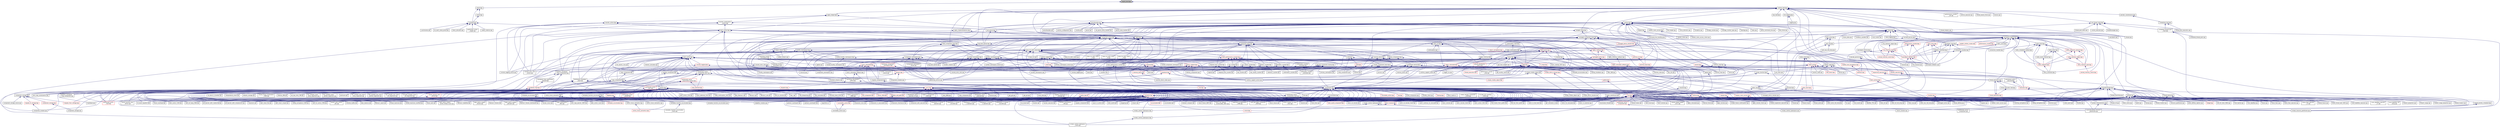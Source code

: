 digraph "report_error.hpp"
{
  edge [fontname="Helvetica",fontsize="10",labelfontname="Helvetica",labelfontsize="10"];
  node [fontname="Helvetica",fontsize="10",shape=record];
  Node18 [label="report_error.hpp",height=0.2,width=0.4,color="black", fillcolor="grey75", style="filled", fontcolor="black"];
  Node18 -> Node19 [dir="back",color="midnightblue",fontsize="10",style="solid",fontname="Helvetica"];
  Node19 [label="vector.hpp",height=0.2,width=0.4,color="black", fillcolor="white", style="filled",URL="$d4/d4c/compute_2vector_8hpp.html"];
  Node19 -> Node20 [dir="back",color="midnightblue",fontsize="10",style="solid",fontname="Helvetica"];
  Node20 [label="vector.hpp",height=0.2,width=0.4,color="black", fillcolor="white", style="filled",URL="$d9/d5f/compute_2serialization_2vector_8hpp.html"];
  Node20 -> Node21 [dir="back",color="midnightblue",fontsize="10",style="solid",fontname="Helvetica"];
  Node21 [label="compute.hpp",height=0.2,width=0.4,color="black", fillcolor="white", style="filled",URL="$df/dd0/compute_8hpp.html"];
  Node21 -> Node22 [dir="back",color="midnightblue",fontsize="10",style="solid",fontname="Helvetica"];
  Node22 [label="cublas_matmul.cpp",height=0.2,width=0.4,color="black", fillcolor="white", style="filled",URL="$dd/d84/cublas__matmul_8cpp.html"];
  Node21 -> Node23 [dir="back",color="midnightblue",fontsize="10",style="solid",fontname="Helvetica"];
  Node23 [label="synchronize.cpp",height=0.2,width=0.4,color="black", fillcolor="white", style="filled",URL="$da/da2/synchronize_8cpp.html"];
  Node21 -> Node24 [dir="back",color="midnightblue",fontsize="10",style="solid",fontname="Helvetica"];
  Node24 [label="stream.cpp",height=0.2,width=0.4,color="black", fillcolor="white", style="filled",URL="$da/d5f/stream_8cpp.html"];
  Node21 -> Node25 [dir="back",color="midnightblue",fontsize="10",style="solid",fontname="Helvetica"];
  Node25 [label="for_each_value_proxy.cpp",height=0.2,width=0.4,color="black", fillcolor="white", style="filled",URL="$d1/d78/for__each__value__proxy_8cpp.html"];
  Node21 -> Node26 [dir="back",color="midnightblue",fontsize="10",style="solid",fontname="Helvetica"];
  Node26 [label="block_allocator.cpp",height=0.2,width=0.4,color="black", fillcolor="white", style="filled",URL="$dc/d4a/block__allocator_8cpp.html"];
  Node21 -> Node27 [dir="back",color="midnightblue",fontsize="10",style="solid",fontname="Helvetica"];
  Node27 [label="partitioned_vector\l_target.cpp",height=0.2,width=0.4,color="black", fillcolor="white", style="filled",URL="$d9/dd1/partitioned__vector__target_8cpp.html"];
  Node19 -> Node21 [dir="back",color="midnightblue",fontsize="10",style="solid",fontname="Helvetica"];
  Node18 -> Node28 [dir="back",color="midnightblue",fontsize="10",style="solid",fontname="Helvetica"];
  Node28 [label="runtime_fwd.hpp",height=0.2,width=0.4,color="black", fillcolor="white", style="filled",URL="$d2/dee/runtime__fwd_8hpp.html"];
  Node28 -> Node29 [dir="back",color="midnightblue",fontsize="10",style="solid",fontname="Helvetica"];
  Node29 [label="hpx_fwd.hpp",height=0.2,width=0.4,color="black", fillcolor="white", style="filled",URL="$d5/d46/hpx__fwd_8hpp.html"];
  Node28 -> Node30 [dir="back",color="midnightblue",fontsize="10",style="solid",fontname="Helvetica"];
  Node30 [label="basic_action.hpp",height=0.2,width=0.4,color="black", fillcolor="white", style="filled",URL="$d1/d7e/basic__action_8hpp.html"];
  Node30 -> Node31 [dir="back",color="midnightblue",fontsize="10",style="solid",fontname="Helvetica"];
  Node31 [label="component_storage.hpp",height=0.2,width=0.4,color="black", fillcolor="white", style="filled",URL="$d6/d36/components_2component__storage_2server_2component__storage_8hpp.html"];
  Node31 -> Node32 [dir="back",color="midnightblue",fontsize="10",style="solid",fontname="Helvetica"];
  Node32 [label="component_storage.hpp",height=0.2,width=0.4,color="red", fillcolor="white", style="filled",URL="$d0/dd6/components_2component__storage_2component__storage_8hpp.html"];
  Node32 -> Node36 [dir="back",color="midnightblue",fontsize="10",style="solid",fontname="Helvetica"];
  Node36 [label="component_storage.cpp",height=0.2,width=0.4,color="black", fillcolor="white", style="filled",URL="$d4/ddf/component__storage_8cpp.html"];
  Node31 -> Node37 [dir="back",color="midnightblue",fontsize="10",style="solid",fontname="Helvetica"];
  Node37 [label="migrate_from_storage.hpp",height=0.2,width=0.4,color="red", fillcolor="white", style="filled",URL="$d3/d9f/server_2migrate__from__storage_8hpp.html"];
  Node31 -> Node39 [dir="back",color="midnightblue",fontsize="10",style="solid",fontname="Helvetica"];
  Node39 [label="migrate_to_storage.hpp",height=0.2,width=0.4,color="red", fillcolor="white", style="filled",URL="$d4/d4c/server_2migrate__to__storage_8hpp.html"];
  Node39 -> Node40 [dir="back",color="midnightblue",fontsize="10",style="solid",fontname="Helvetica"];
  Node40 [label="component_module.cpp",height=0.2,width=0.4,color="black", fillcolor="white", style="filled",URL="$de/dc1/component__storage_2component__module_8cpp.html"];
  Node31 -> Node41 [dir="back",color="midnightblue",fontsize="10",style="solid",fontname="Helvetica"];
  Node41 [label="component_storage_server.cpp",height=0.2,width=0.4,color="black", fillcolor="white", style="filled",URL="$d4/dcb/component__storage__server_8cpp.html"];
  Node30 -> Node42 [dir="back",color="midnightblue",fontsize="10",style="solid",fontname="Helvetica"];
  Node42 [label="partition_unordered\l_map_component.hpp",height=0.2,width=0.4,color="black", fillcolor="white", style="filled",URL="$d8/df3/partition__unordered__map__component_8hpp.html"];
  Node42 -> Node43 [dir="back",color="midnightblue",fontsize="10",style="solid",fontname="Helvetica"];
  Node43 [label="unordered_map.hpp",height=0.2,width=0.4,color="red", fillcolor="white", style="filled",URL="$d9/ddf/hpx_2components_2containers_2unordered_2unordered__map_8hpp.html"];
  Node43 -> Node31 [dir="back",color="midnightblue",fontsize="10",style="solid",fontname="Helvetica"];
  Node43 -> Node46 [dir="back",color="midnightblue",fontsize="10",style="solid",fontname="Helvetica"];
  Node46 [label="partition_unordered\l_map_component.cpp",height=0.2,width=0.4,color="black", fillcolor="white", style="filled",URL="$d5/d34/partition__unordered__map__component_8cpp.html"];
  Node42 -> Node47 [dir="back",color="midnightblue",fontsize="10",style="solid",fontname="Helvetica"];
  Node47 [label="unordered_map_segmented\l_iterator.hpp",height=0.2,width=0.4,color="black", fillcolor="white", style="filled",URL="$dc/dfd/unordered__map__segmented__iterator_8hpp.html"];
  Node47 -> Node43 [dir="back",color="midnightblue",fontsize="10",style="solid",fontname="Helvetica"];
  Node42 -> Node46 [dir="back",color="midnightblue",fontsize="10",style="solid",fontname="Helvetica"];
  Node30 -> Node48 [dir="back",color="midnightblue",fontsize="10",style="solid",fontname="Helvetica"];
  Node48 [label="base_lco.hpp",height=0.2,width=0.4,color="black", fillcolor="white", style="filled",URL="$de/daa/base__lco_8hpp.html"];
  Node48 -> Node49 [dir="back",color="midnightblue",fontsize="10",style="solid",fontname="Helvetica"];
  Node49 [label="lcos.hpp",height=0.2,width=0.4,color="red", fillcolor="white", style="filled",URL="$d5/deb/lcos_8hpp.html"];
  Node49 -> Node51 [dir="back",color="midnightblue",fontsize="10",style="solid",fontname="Helvetica"];
  Node51 [label="apex_balance.cpp",height=0.2,width=0.4,color="black", fillcolor="white", style="filled",URL="$d4/d8e/apex__balance_8cpp.html"];
  Node49 -> Node52 [dir="back",color="midnightblue",fontsize="10",style="solid",fontname="Helvetica"];
  Node52 [label="apex_policy_engine\l_active_thread_count.cpp",height=0.2,width=0.4,color="black", fillcolor="white", style="filled",URL="$d5/d01/apex__policy__engine__active__thread__count_8cpp.html"];
  Node49 -> Node53 [dir="back",color="midnightblue",fontsize="10",style="solid",fontname="Helvetica"];
  Node53 [label="apex_policy_engine\l_events.cpp",height=0.2,width=0.4,color="black", fillcolor="white", style="filled",URL="$df/d0f/apex__policy__engine__events_8cpp.html"];
  Node49 -> Node54 [dir="back",color="midnightblue",fontsize="10",style="solid",fontname="Helvetica"];
  Node54 [label="apex_policy_engine\l_periodic.cpp",height=0.2,width=0.4,color="black", fillcolor="white", style="filled",URL="$d5/d7b/apex__policy__engine__periodic_8cpp.html"];
  Node49 -> Node55 [dir="back",color="midnightblue",fontsize="10",style="solid",fontname="Helvetica"];
  Node55 [label="heartbeat.cpp",height=0.2,width=0.4,color="black", fillcolor="white", style="filled",URL="$d8/d98/heartbeat_8cpp.html"];
  Node49 -> Node56 [dir="back",color="midnightblue",fontsize="10",style="solid",fontname="Helvetica"];
  Node56 [label="hello_world_component.hpp",height=0.2,width=0.4,color="red", fillcolor="white", style="filled",URL="$df/df0/hello__world__component_8hpp.html"];
  Node49 -> Node66 [dir="back",color="midnightblue",fontsize="10",style="solid",fontname="Helvetica"];
  Node66 [label="stencil_iterator.hpp",height=0.2,width=0.4,color="red", fillcolor="white", style="filled",URL="$dc/d5c/server_2stencil__iterator_8hpp.html"];
  Node66 -> Node62 [dir="back",color="midnightblue",fontsize="10",style="solid",fontname="Helvetica"];
  Node62 [label="solver.hpp",height=0.2,width=0.4,color="red", fillcolor="white", style="filled",URL="$db/d9a/server_2solver_8hpp.html"];
  Node66 -> Node67 [dir="back",color="midnightblue",fontsize="10",style="solid",fontname="Helvetica"];
  Node67 [label="stencil_iterator.cpp",height=0.2,width=0.4,color="black", fillcolor="white", style="filled",URL="$d6/de1/server_2stencil__iterator_8cpp.html"];
  Node49 -> Node72 [dir="back",color="midnightblue",fontsize="10",style="solid",fontname="Helvetica"];
  Node72 [label="enumerate_threads.cpp",height=0.2,width=0.4,color="black", fillcolor="white", style="filled",URL="$d3/dd4/enumerate__threads_8cpp.html"];
  Node49 -> Node73 [dir="back",color="midnightblue",fontsize="10",style="solid",fontname="Helvetica"];
  Node73 [label="fibonacci_await.cpp",height=0.2,width=0.4,color="black", fillcolor="white", style="filled",URL="$dc/d1c/fibonacci__await_8cpp.html"];
  Node49 -> Node74 [dir="back",color="midnightblue",fontsize="10",style="solid",fontname="Helvetica"];
  Node74 [label="fibonacci_dataflow.cpp",height=0.2,width=0.4,color="black", fillcolor="white", style="filled",URL="$df/d3d/fibonacci__dataflow_8cpp.html"];
  Node49 -> Node75 [dir="back",color="midnightblue",fontsize="10",style="solid",fontname="Helvetica"];
  Node75 [label="fibonacci_futures.cpp",height=0.2,width=0.4,color="black", fillcolor="white", style="filled",URL="$d6/de3/fibonacci__futures_8cpp.html"];
  Node49 -> Node76 [dir="back",color="midnightblue",fontsize="10",style="solid",fontname="Helvetica"];
  Node76 [label="fibonacci_futures_distributed.cpp",height=0.2,width=0.4,color="black", fillcolor="white", style="filled",URL="$d1/dc9/fibonacci__futures__distributed_8cpp.html"];
  Node49 -> Node77 [dir="back",color="midnightblue",fontsize="10",style="solid",fontname="Helvetica"];
  Node77 [label="fractals.cpp",height=0.2,width=0.4,color="black", fillcolor="white", style="filled",URL="$d8/d58/fractals_8cpp.html"];
  Node49 -> Node78 [dir="back",color="midnightblue",fontsize="10",style="solid",fontname="Helvetica"];
  Node78 [label="fractals_executor.cpp",height=0.2,width=0.4,color="black", fillcolor="white", style="filled",URL="$d9/da9/fractals__executor_8cpp.html"];
  Node49 -> Node79 [dir="back",color="midnightblue",fontsize="10",style="solid",fontname="Helvetica"];
  Node79 [label="fractals_struct.cpp",height=0.2,width=0.4,color="black", fillcolor="white", style="filled",URL="$d8/d2f/fractals__struct_8cpp.html"];
  Node49 -> Node80 [dir="back",color="midnightblue",fontsize="10",style="solid",fontname="Helvetica"];
  Node80 [label="hello_world.cpp",height=0.2,width=0.4,color="black", fillcolor="white", style="filled",URL="$d0/d67/hello__world_8cpp.html"];
  Node49 -> Node81 [dir="back",color="midnightblue",fontsize="10",style="solid",fontname="Helvetica"];
  Node81 [label="latch_local.cpp",height=0.2,width=0.4,color="black", fillcolor="white", style="filled",URL="$dd/dd3/latch__local_8cpp.html"];
  Node49 -> Node82 [dir="back",color="midnightblue",fontsize="10",style="solid",fontname="Helvetica"];
  Node82 [label="latch_remote.cpp",height=0.2,width=0.4,color="black", fillcolor="white", style="filled",URL="$df/d59/latch__remote_8cpp.html"];
  Node49 -> Node84 [dir="back",color="midnightblue",fontsize="10",style="solid",fontname="Helvetica"];
  Node84 [label="pingpong.cpp",height=0.2,width=0.4,color="black", fillcolor="white", style="filled",URL="$dd/d4d/pingpong_8cpp.html"];
  Node49 -> Node85 [dir="back",color="midnightblue",fontsize="10",style="solid",fontname="Helvetica"];
  Node85 [label="shared_mutex.cpp",height=0.2,width=0.4,color="black", fillcolor="white", style="filled",URL="$da/d0b/shared__mutex_8cpp.html"];
  Node49 -> Node87 [dir="back",color="midnightblue",fontsize="10",style="solid",fontname="Helvetica"];
  Node87 [label="sheneos_compare.cpp",height=0.2,width=0.4,color="black", fillcolor="white", style="filled",URL="$dc/d11/sheneos__compare_8cpp.html"];
  Node49 -> Node88 [dir="back",color="midnightblue",fontsize="10",style="solid",fontname="Helvetica"];
  Node88 [label="spell_check_file.cpp",height=0.2,width=0.4,color="black", fillcolor="white", style="filled",URL="$df/df7/spell__check__file_8cpp.html"];
  Node49 -> Node89 [dir="back",color="midnightblue",fontsize="10",style="solid",fontname="Helvetica"];
  Node89 [label="spell_check_simple.cpp",height=0.2,width=0.4,color="black", fillcolor="white", style="filled",URL="$dd/d54/spell__check__simple_8cpp.html"];
  Node49 -> Node90 [dir="back",color="midnightblue",fontsize="10",style="solid",fontname="Helvetica"];
  Node90 [label="simple_central_tuplespace\l_client.cpp",height=0.2,width=0.4,color="black", fillcolor="white", style="filled",URL="$d1/d7b/simple__central__tuplespace__client_8cpp.html"];
  Node49 -> Node594 [dir="back",color="midnightblue",fontsize="10",style="solid",fontname="Helvetica"];
  Node594 [label="return_future_2847.cpp",height=0.2,width=0.4,color="black", fillcolor="white", style="filled",URL="$d3/dfe/return__future__2847_8cpp.html"];
  Node49 -> Node595 [dir="back",color="midnightblue",fontsize="10",style="solid",fontname="Helvetica"];
  Node595 [label="return_non_default\l_constructible_2847.cpp",height=0.2,width=0.4,color="black", fillcolor="white", style="filled",URL="$dc/d11/return__non__default__constructible__2847_8cpp.html"];
  Node49 -> Node241 [dir="back",color="midnightblue",fontsize="10",style="solid",fontname="Helvetica"];
  Node241 [label="duplicate_id_registration\l_1596.cpp",height=0.2,width=0.4,color="black", fillcolor="white", style="filled",URL="$db/d8d/duplicate__id__registration__1596_8cpp.html"];
  Node49 -> Node244 [dir="back",color="midnightblue",fontsize="10",style="solid",fontname="Helvetica"];
  Node244 [label="send_gid_keep_component\l_1624.cpp",height=0.2,width=0.4,color="black", fillcolor="white", style="filled",URL="$d9/d49/send__gid__keep__component__1624_8cpp.html"];
  Node49 -> Node596 [dir="back",color="midnightblue",fontsize="10",style="solid",fontname="Helvetica"];
  Node596 [label="async_action_1813.cpp",height=0.2,width=0.4,color="black", fillcolor="white", style="filled",URL="$db/de6/async__action__1813_8cpp.html"];
  Node49 -> Node600 [dir="back",color="midnightblue",fontsize="10",style="solid",fontname="Helvetica"];
  Node600 [label="dataflow_791.cpp",height=0.2,width=0.4,color="black", fillcolor="white", style="filled",URL="$d6/da1/dataflow__791_8cpp.html"];
  Node49 -> Node602 [dir="back",color="midnightblue",fontsize="10",style="solid",fontname="Helvetica"];
  Node602 [label="future_timed_wait_1025.cpp",height=0.2,width=0.4,color="black", fillcolor="white", style="filled",URL="$de/d7d/future__timed__wait__1025_8cpp.html"];
  Node49 -> Node291 [dir="back",color="midnightblue",fontsize="10",style="solid",fontname="Helvetica"];
  Node291 [label="shared_stated_leaked\l_1211.cpp",height=0.2,width=0.4,color="black", fillcolor="white", style="filled",URL="$dc/dce/shared__stated__leaked__1211_8cpp.html"];
  Node49 -> Node605 [dir="back",color="midnightblue",fontsize="10",style="solid",fontname="Helvetica"];
  Node605 [label="sliding_semaphore_2338.cpp",height=0.2,width=0.4,color="black", fillcolor="white", style="filled",URL="$da/da6/sliding__semaphore__2338_8cpp.html"];
  Node49 -> Node606 [dir="back",color="midnightblue",fontsize="10",style="solid",fontname="Helvetica"];
  Node606 [label="wait_for_action_2796.cpp",height=0.2,width=0.4,color="black", fillcolor="white", style="filled",URL="$dc/db9/wait__for__action__2796_8cpp.html"];
  Node49 -> Node607 [dir="back",color="midnightblue",fontsize="10",style="solid",fontname="Helvetica"];
  Node607 [label="function_serialization\l_728.cpp",height=0.2,width=0.4,color="black", fillcolor="white", style="filled",URL="$d8/db1/function__serialization__728_8cpp.html"];
  Node49 -> Node608 [dir="back",color="midnightblue",fontsize="10",style="solid",fontname="Helvetica"];
  Node608 [label="protect_with_nullary\l_pfo.cpp",height=0.2,width=0.4,color="black", fillcolor="white", style="filled",URL="$df/db5/protect__with__nullary__pfo_8cpp.html"];
  Node49 -> Node609 [dir="back",color="midnightblue",fontsize="10",style="solid",fontname="Helvetica"];
  Node609 [label="tuple_serialization\l_803.cpp",height=0.2,width=0.4,color="black", fillcolor="white", style="filled",URL="$de/d61/tuple__serialization__803_8cpp.html"];
  Node49 -> Node610 [dir="back",color="midnightblue",fontsize="10",style="solid",fontname="Helvetica"];
  Node610 [label="zero_copy_parcels_1001.cpp",height=0.2,width=0.4,color="black", fillcolor="white", style="filled",URL="$da/dfd/zero__copy__parcels__1001_8cpp.html"];
  Node49 -> Node611 [dir="back",color="midnightblue",fontsize="10",style="solid",fontname="Helvetica"];
  Node611 [label="return_future.cpp",height=0.2,width=0.4,color="black", fillcolor="white", style="filled",URL="$d4/dbe/return__future_8cpp.html"];
  Node49 -> Node612 [dir="back",color="midnightblue",fontsize="10",style="solid",fontname="Helvetica"];
  Node612 [label="find_clients_from_prefix.cpp",height=0.2,width=0.4,color="black", fillcolor="white", style="filled",URL="$dc/d15/find__clients__from__prefix_8cpp.html"];
  Node49 -> Node613 [dir="back",color="midnightblue",fontsize="10",style="solid",fontname="Helvetica"];
  Node613 [label="find_ids_from_prefix.cpp",height=0.2,width=0.4,color="black", fillcolor="white", style="filled",URL="$dc/df3/find__ids__from__prefix_8cpp.html"];
  Node49 -> Node614 [dir="back",color="midnightblue",fontsize="10",style="solid",fontname="Helvetica"];
  Node614 [label="get_colocation_id.cpp",height=0.2,width=0.4,color="black", fillcolor="white", style="filled",URL="$dd/d0d/get__colocation__id_8cpp.html"];
  Node49 -> Node615 [dir="back",color="midnightblue",fontsize="10",style="solid",fontname="Helvetica"];
  Node615 [label="apex_action_count.cpp",height=0.2,width=0.4,color="black", fillcolor="white", style="filled",URL="$d8/de5/apex__action__count_8cpp.html"];
  Node49 -> Node616 [dir="back",color="midnightblue",fontsize="10",style="solid",fontname="Helvetica"];
  Node616 [label="action_invoke_no_more\l_than.cpp",height=0.2,width=0.4,color="black", fillcolor="white", style="filled",URL="$db/d8a/action__invoke__no__more__than_8cpp.html"];
  Node49 -> Node617 [dir="back",color="midnightblue",fontsize="10",style="solid",fontname="Helvetica"];
  Node617 [label="migrate_component.cpp",height=0.2,width=0.4,color="black", fillcolor="white", style="filled",URL="$dc/d78/migrate__component_8cpp.html"];
  Node49 -> Node618 [dir="back",color="midnightblue",fontsize="10",style="solid",fontname="Helvetica"];
  Node618 [label="apply_colocated.cpp",height=0.2,width=0.4,color="black", fillcolor="white", style="filled",URL="$d5/dd3/apply__colocated_8cpp.html"];
  Node49 -> Node622 [dir="back",color="midnightblue",fontsize="10",style="solid",fontname="Helvetica"];
  Node622 [label="apply_remote.cpp",height=0.2,width=0.4,color="black", fillcolor="white", style="filled",URL="$d9/d40/apply__remote_8cpp.html"];
  Node49 -> Node623 [dir="back",color="midnightblue",fontsize="10",style="solid",fontname="Helvetica"];
  Node623 [label="apply_remote_client.cpp",height=0.2,width=0.4,color="black", fillcolor="white", style="filled",URL="$d9/def/apply__remote__client_8cpp.html"];
  Node49 -> Node624 [dir="back",color="midnightblue",fontsize="10",style="solid",fontname="Helvetica"];
  Node624 [label="async_cb_colocated.cpp",height=0.2,width=0.4,color="black", fillcolor="white", style="filled",URL="$d7/d7f/async__cb__colocated_8cpp.html"];
  Node49 -> Node625 [dir="back",color="midnightblue",fontsize="10",style="solid",fontname="Helvetica"];
  Node625 [label="async_cb_remote.cpp",height=0.2,width=0.4,color="black", fillcolor="white", style="filled",URL="$da/d88/async__cb__remote_8cpp.html"];
  Node49 -> Node626 [dir="back",color="midnightblue",fontsize="10",style="solid",fontname="Helvetica"];
  Node626 [label="async_cb_remote_client.cpp",height=0.2,width=0.4,color="black", fillcolor="white", style="filled",URL="$d2/d31/async__cb__remote__client_8cpp.html"];
  Node49 -> Node629 [dir="back",color="midnightblue",fontsize="10",style="solid",fontname="Helvetica"];
  Node629 [label="async_continue_cb_colocated.cpp",height=0.2,width=0.4,color="black", fillcolor="white", style="filled",URL="$dd/dce/async__continue__cb__colocated_8cpp.html"];
  Node49 -> Node633 [dir="back",color="midnightblue",fontsize="10",style="solid",fontname="Helvetica"];
  Node633 [label="async_remote.cpp",height=0.2,width=0.4,color="black", fillcolor="white", style="filled",URL="$dd/dd8/async__remote_8cpp.html"];
  Node49 -> Node634 [dir="back",color="midnightblue",fontsize="10",style="solid",fontname="Helvetica"];
  Node634 [label="async_remote_client.cpp",height=0.2,width=0.4,color="black", fillcolor="white", style="filled",URL="$d6/d49/async__remote__client_8cpp.html"];
  Node49 -> Node637 [dir="back",color="midnightblue",fontsize="10",style="solid",fontname="Helvetica"];
  Node637 [label="channel.cpp",height=0.2,width=0.4,color="black", fillcolor="white", style="filled",URL="$dd/d5f/channel_8cpp.html"];
  Node49 -> Node639 [dir="back",color="midnightblue",fontsize="10",style="solid",fontname="Helvetica"];
  Node639 [label="client_then.cpp",height=0.2,width=0.4,color="black", fillcolor="white", style="filled",URL="$d1/d5a/client__then_8cpp.html"];
  Node49 -> Node640 [dir="back",color="midnightblue",fontsize="10",style="solid",fontname="Helvetica"];
  Node640 [label="counting_semaphore.cpp",height=0.2,width=0.4,color="black", fillcolor="white", style="filled",URL="$df/de9/counting__semaphore_8cpp.html"];
  Node49 -> Node642 [dir="back",color="midnightblue",fontsize="10",style="solid",fontname="Helvetica"];
  Node642 [label="future.cpp",height=0.2,width=0.4,color="black", fillcolor="white", style="filled",URL="$d6/d4d/future_8cpp.html"];
  Node49 -> Node643 [dir="back",color="midnightblue",fontsize="10",style="solid",fontname="Helvetica"];
  Node643 [label="future_then.cpp",height=0.2,width=0.4,color="black", fillcolor="white", style="filled",URL="$df/da5/future__then_8cpp.html"];
  Node49 -> Node644 [dir="back",color="midnightblue",fontsize="10",style="solid",fontname="Helvetica"];
  Node644 [label="future_then_executor.cpp",height=0.2,width=0.4,color="black", fillcolor="white", style="filled",URL="$df/dbe/future__then__executor_8cpp.html"];
  Node49 -> Node645 [dir="back",color="midnightblue",fontsize="10",style="solid",fontname="Helvetica"];
  Node645 [label="future_then_executor\l_v1.cpp",height=0.2,width=0.4,color="black", fillcolor="white", style="filled",URL="$de/dc5/future__then__executor__v1_8cpp.html"];
  Node49 -> Node367 [dir="back",color="midnightblue",fontsize="10",style="solid",fontname="Helvetica"];
  Node367 [label="local_event.cpp",height=0.2,width=0.4,color="black", fillcolor="white", style="filled",URL="$df/d9a/local__event_8cpp.html"];
  Node49 -> Node651 [dir="back",color="midnightblue",fontsize="10",style="solid",fontname="Helvetica"];
  Node651 [label="packaged_action.cpp",height=0.2,width=0.4,color="black", fillcolor="white", style="filled",URL="$d3/d63/packaged__action_8cpp.html"];
  Node49 -> Node652 [dir="back",color="midnightblue",fontsize="10",style="solid",fontname="Helvetica"];
  Node652 [label="promise.cpp",height=0.2,width=0.4,color="black", fillcolor="white", style="filled",URL="$d1/d4f/tests_2unit_2lcos_2promise_8cpp.html"];
  Node49 -> Node655 [dir="back",color="midnightblue",fontsize="10",style="solid",fontname="Helvetica"];
  Node655 [label="shared_future.cpp",height=0.2,width=0.4,color="black", fillcolor="white", style="filled",URL="$d3/d69/shared__future_8cpp.html"];
  Node49 -> Node656 [dir="back",color="midnightblue",fontsize="10",style="solid",fontname="Helvetica"];
  Node656 [label="shared_mutex1.cpp",height=0.2,width=0.4,color="black", fillcolor="white", style="filled",URL="$d8/d57/shared__mutex1_8cpp.html"];
  Node49 -> Node657 [dir="back",color="midnightblue",fontsize="10",style="solid",fontname="Helvetica"];
  Node657 [label="shared_mutex2.cpp",height=0.2,width=0.4,color="black", fillcolor="white", style="filled",URL="$d1/d40/shared__mutex2_8cpp.html"];
  Node49 -> Node658 [dir="back",color="midnightblue",fontsize="10",style="solid",fontname="Helvetica"];
  Node658 [label="sliding_semaphore.cpp",height=0.2,width=0.4,color="black", fillcolor="white", style="filled",URL="$d2/d38/sliding__semaphore_8cpp.html"];
  Node49 -> Node661 [dir="back",color="midnightblue",fontsize="10",style="solid",fontname="Helvetica"];
  Node661 [label="when_all.cpp",height=0.2,width=0.4,color="black", fillcolor="white", style="filled",URL="$da/d18/when__all_8cpp.html"];
  Node49 -> Node662 [dir="back",color="midnightblue",fontsize="10",style="solid",fontname="Helvetica"];
  Node662 [label="when_all_std_array.cpp",height=0.2,width=0.4,color="black", fillcolor="white", style="filled",URL="$d0/dfc/when__all__std__array_8cpp.html"];
  Node49 -> Node663 [dir="back",color="midnightblue",fontsize="10",style="solid",fontname="Helvetica"];
  Node663 [label="when_any.cpp",height=0.2,width=0.4,color="black", fillcolor="white", style="filled",URL="$d7/d30/when__any_8cpp.html"];
  Node49 -> Node664 [dir="back",color="midnightblue",fontsize="10",style="solid",fontname="Helvetica"];
  Node664 [label="when_any_std_array.cpp",height=0.2,width=0.4,color="black", fillcolor="white", style="filled",URL="$d3/d3d/when__any__std__array_8cpp.html"];
  Node49 -> Node665 [dir="back",color="midnightblue",fontsize="10",style="solid",fontname="Helvetica"];
  Node665 [label="when_each.cpp",height=0.2,width=0.4,color="black", fillcolor="white", style="filled",URL="$d0/d95/when__each_8cpp.html"];
  Node49 -> Node666 [dir="back",color="midnightblue",fontsize="10",style="solid",fontname="Helvetica"];
  Node666 [label="when_some.cpp",height=0.2,width=0.4,color="black", fillcolor="white", style="filled",URL="$dc/d48/when__some_8cpp.html"];
  Node49 -> Node667 [dir="back",color="midnightblue",fontsize="10",style="solid",fontname="Helvetica"];
  Node667 [label="when_some_std_array.cpp",height=0.2,width=0.4,color="black", fillcolor="white", style="filled",URL="$df/d4d/when__some__std__array_8cpp.html"];
  Node49 -> Node584 [dir="back",color="midnightblue",fontsize="10",style="solid",fontname="Helvetica"];
  Node584 [label="serialize_buffer.cpp",height=0.2,width=0.4,color="black", fillcolor="white", style="filled",URL="$d1/d00/serialize__buffer_8cpp.html"];
  Node49 -> Node668 [dir="back",color="midnightblue",fontsize="10",style="solid",fontname="Helvetica"];
  Node668 [label="thread.cpp",height=0.2,width=0.4,color="black", fillcolor="white", style="filled",URL="$d0/d4e/tests_2unit_2threads_2thread_8cpp.html"];
  Node49 -> Node669 [dir="back",color="midnightblue",fontsize="10",style="solid",fontname="Helvetica"];
  Node669 [label="thread_affinity.cpp",height=0.2,width=0.4,color="black", fillcolor="white", style="filled",URL="$da/dce/thread__affinity_8cpp.html"];
  Node49 -> Node670 [dir="back",color="midnightblue",fontsize="10",style="solid",fontname="Helvetica"];
  Node670 [label="thread_id.cpp",height=0.2,width=0.4,color="black", fillcolor="white", style="filled",URL="$df/d88/thread__id_8cpp.html"];
  Node49 -> Node671 [dir="back",color="midnightblue",fontsize="10",style="solid",fontname="Helvetica"];
  Node671 [label="thread_suspension_executor.cpp",height=0.2,width=0.4,color="black", fillcolor="white", style="filled",URL="$de/d9f/thread__suspension__executor_8cpp.html"];
  Node49 -> Node672 [dir="back",color="midnightblue",fontsize="10",style="solid",fontname="Helvetica"];
  Node672 [label="thread_yield.cpp",height=0.2,width=0.4,color="black", fillcolor="white", style="filled",URL="$dc/d23/thread__yield_8cpp.html"];
  Node49 -> Node673 [dir="back",color="midnightblue",fontsize="10",style="solid",fontname="Helvetica"];
  Node673 [label="tss.cpp",height=0.2,width=0.4,color="black", fillcolor="white", style="filled",URL="$dc/d69/tests_2unit_2threads_2tss_8cpp.html"];
  Node48 -> Node675 [dir="back",color="midnightblue",fontsize="10",style="solid",fontname="Helvetica"];
  Node675 [label="base_lco_with_value.hpp",height=0.2,width=0.4,color="black", fillcolor="white", style="filled",URL="$d2/df5/base__lco__with__value_8hpp.html"];
  Node675 -> Node49 [dir="back",color="midnightblue",fontsize="10",style="solid",fontname="Helvetica"];
  Node675 -> Node676 [dir="back",color="midnightblue",fontsize="10",style="solid",fontname="Helvetica"];
  Node676 [label="promise_lco.hpp",height=0.2,width=0.4,color="red", fillcolor="white", style="filled",URL="$db/d91/promise__lco_8hpp.html"];
  Node676 -> Node677 [dir="back",color="midnightblue",fontsize="10",style="solid",fontname="Helvetica"];
  Node677 [label="promise_base.hpp",height=0.2,width=0.4,color="red", fillcolor="white", style="filled",URL="$d0/d70/promise__base_8hpp.html"];
  Node675 -> Node1117 [dir="back",color="midnightblue",fontsize="10",style="solid",fontname="Helvetica"];
  Node1117 [label="channel.hpp",height=0.2,width=0.4,color="black", fillcolor="white", style="filled",URL="$d8/d9a/server_2channel_8hpp.html"];
  Node1117 -> Node976 [dir="back",color="midnightblue",fontsize="10",style="solid",fontname="Helvetica"];
  Node976 [label="channel.hpp",height=0.2,width=0.4,color="black", fillcolor="white", style="filled",URL="$db/d20/channel_8hpp.html"];
  Node976 -> Node49 [dir="back",color="midnightblue",fontsize="10",style="solid",fontname="Helvetica"];
  Node675 -> Node1118 [dir="back",color="midnightblue",fontsize="10",style="solid",fontname="Helvetica"];
  Node1118 [label="latch.hpp",height=0.2,width=0.4,color="red", fillcolor="white", style="filled",URL="$df/d32/server_2latch_8hpp.html"];
  Node1118 -> Node1078 [dir="back",color="midnightblue",fontsize="10",style="solid",fontname="Helvetica"];
  Node1078 [label="latch.cpp",height=0.2,width=0.4,color="black", fillcolor="white", style="filled",URL="$d8/dd6/latch_8cpp.html"];
  Node675 -> Node1119 [dir="back",color="midnightblue",fontsize="10",style="solid",fontname="Helvetica"];
  Node1119 [label="base_performance_counter.hpp",height=0.2,width=0.4,color="red", fillcolor="white", style="filled",URL="$d7/d00/server_2base__performance__counter_8hpp.html"];
  Node1119 -> Node1120 [dir="back",color="midnightblue",fontsize="10",style="solid",fontname="Helvetica"];
  Node1120 [label="base_performance_counter.hpp",height=0.2,width=0.4,color="black", fillcolor="white", style="filled",URL="$d1/da2/base__performance__counter_8hpp.html"];
  Node1120 -> Node140 [dir="back",color="midnightblue",fontsize="10",style="solid",fontname="Helvetica"];
  Node140 [label="sine.hpp",height=0.2,width=0.4,color="red", fillcolor="white", style="filled",URL="$d8/dac/sine_8hpp.html"];
  Node140 -> Node139 [dir="back",color="midnightblue",fontsize="10",style="solid",fontname="Helvetica"];
  Node139 [label="sine.cpp",height=0.2,width=0.4,color="black", fillcolor="white", style="filled",URL="$d3/d0d/server_2sine_8cpp.html"];
  Node1120 -> Node1088 [dir="back",color="midnightblue",fontsize="10",style="solid",fontname="Helvetica"];
  Node1088 [label="counters.cpp",height=0.2,width=0.4,color="black", fillcolor="white", style="filled",URL="$d5/d4d/counters_8cpp.html"];
  Node1119 -> Node997 [dir="back",color="midnightblue",fontsize="10",style="solid",fontname="Helvetica"];
  Node997 [label="arithmetics_counter.hpp",height=0.2,width=0.4,color="black", fillcolor="white", style="filled",URL="$d1/d64/arithmetics__counter_8hpp.html"];
  Node997 -> Node998 [dir="back",color="midnightblue",fontsize="10",style="solid",fontname="Helvetica"];
  Node998 [label="registry.cpp",height=0.2,width=0.4,color="black", fillcolor="white", style="filled",URL="$d6/d72/registry_8cpp.html"];
  Node997 -> Node999 [dir="back",color="midnightblue",fontsize="10",style="solid",fontname="Helvetica"];
  Node999 [label="arithmetics_counter.cpp",height=0.2,width=0.4,color="black", fillcolor="white", style="filled",URL="$d8/daf/arithmetics__counter_8cpp.html"];
  Node1119 -> Node1000 [dir="back",color="midnightblue",fontsize="10",style="solid",fontname="Helvetica"];
  Node1000 [label="arithmetics_counter\l_extended.hpp",height=0.2,width=0.4,color="black", fillcolor="white", style="filled",URL="$d1/d32/arithmetics__counter__extended_8hpp.html"];
  Node1000 -> Node998 [dir="back",color="midnightblue",fontsize="10",style="solid",fontname="Helvetica"];
  Node1000 -> Node1001 [dir="back",color="midnightblue",fontsize="10",style="solid",fontname="Helvetica"];
  Node1001 [label="arithmetics_counter\l_extended.cpp",height=0.2,width=0.4,color="black", fillcolor="white", style="filled",URL="$d2/d43/arithmetics__counter__extended_8cpp.html"];
  Node1119 -> Node1121 [dir="back",color="midnightblue",fontsize="10",style="solid",fontname="Helvetica"];
  Node1121 [label="elapsed_time_counter.hpp",height=0.2,width=0.4,color="black", fillcolor="white", style="filled",URL="$dd/de8/elapsed__time__counter_8hpp.html"];
  Node1121 -> Node998 [dir="back",color="midnightblue",fontsize="10",style="solid",fontname="Helvetica"];
  Node1121 -> Node1122 [dir="back",color="midnightblue",fontsize="10",style="solid",fontname="Helvetica"];
  Node1122 [label="elapsed_time_counter.cpp",height=0.2,width=0.4,color="black", fillcolor="white", style="filled",URL="$d4/d6a/elapsed__time__counter_8cpp.html"];
  Node1119 -> Node1123 [dir="back",color="midnightblue",fontsize="10",style="solid",fontname="Helvetica"];
  Node1123 [label="raw_counter.hpp",height=0.2,width=0.4,color="black", fillcolor="white", style="filled",URL="$d9/d2d/raw__counter_8hpp.html"];
  Node1123 -> Node998 [dir="back",color="midnightblue",fontsize="10",style="solid",fontname="Helvetica"];
  Node1123 -> Node1124 [dir="back",color="midnightblue",fontsize="10",style="solid",fontname="Helvetica"];
  Node1124 [label="raw_counter.cpp",height=0.2,width=0.4,color="black", fillcolor="white", style="filled",URL="$d8/d9a/raw__counter_8cpp.html"];
  Node1119 -> Node1125 [dir="back",color="midnightblue",fontsize="10",style="solid",fontname="Helvetica"];
  Node1125 [label="raw_values_counter.hpp",height=0.2,width=0.4,color="black", fillcolor="white", style="filled",URL="$dc/dd5/raw__values__counter_8hpp.html"];
  Node1125 -> Node998 [dir="back",color="midnightblue",fontsize="10",style="solid",fontname="Helvetica"];
  Node1125 -> Node1126 [dir="back",color="midnightblue",fontsize="10",style="solid",fontname="Helvetica"];
  Node1126 [label="raw_values_counter.cpp",height=0.2,width=0.4,color="black", fillcolor="white", style="filled",URL="$d1/d78/raw__values__counter_8cpp.html"];
  Node1119 -> Node1127 [dir="back",color="midnightblue",fontsize="10",style="solid",fontname="Helvetica"];
  Node1127 [label="statistics_counter.hpp",height=0.2,width=0.4,color="black", fillcolor="white", style="filled",URL="$d4/dbd/statistics__counter_8hpp.html"];
  Node1127 -> Node998 [dir="back",color="midnightblue",fontsize="10",style="solid",fontname="Helvetica"];
  Node1127 -> Node1128 [dir="back",color="midnightblue",fontsize="10",style="solid",fontname="Helvetica"];
  Node1128 [label="statistics_counter.cpp",height=0.2,width=0.4,color="black", fillcolor="white", style="filled",URL="$d1/d91/statistics__counter_8cpp.html"];
  Node675 -> Node1133 [dir="back",color="midnightblue",fontsize="10",style="solid",fontname="Helvetica"];
  Node1133 [label="hosted_locality_namespace.hpp",height=0.2,width=0.4,color="black", fillcolor="white", style="filled",URL="$db/d52/hosted__locality__namespace_8hpp.html"];
  Node1133 -> Node1134 [dir="back",color="midnightblue",fontsize="10",style="solid",fontname="Helvetica"];
  Node1134 [label="big_boot_barrier.cpp",height=0.2,width=0.4,color="black", fillcolor="white", style="filled",URL="$d9/d5e/big__boot__barrier_8cpp.html"];
  Node1133 -> Node1097 [dir="back",color="midnightblue",fontsize="10",style="solid",fontname="Helvetica"];
  Node1097 [label="hosted_locality_namespace.cpp",height=0.2,width=0.4,color="black", fillcolor="white", style="filled",URL="$d4/d5f/hosted__locality__namespace_8cpp.html"];
  Node675 -> Node1135 [dir="back",color="midnightblue",fontsize="10",style="solid",fontname="Helvetica"];
  Node1135 [label="primary_namespace.hpp",height=0.2,width=0.4,color="black", fillcolor="white", style="filled",URL="$de/d49/server_2primary__namespace_8hpp.html"];
  Node1135 -> Node1136 [dir="back",color="midnightblue",fontsize="10",style="solid",fontname="Helvetica"];
  Node1136 [label="async_colocated.hpp",height=0.2,width=0.4,color="red", fillcolor="white", style="filled",URL="$d3/d0f/async__colocated_8hpp.html"];
  Node1136 -> Node1064 [dir="back",color="midnightblue",fontsize="10",style="solid",fontname="Helvetica"];
  Node1064 [label="async.hpp",height=0.2,width=0.4,color="red", fillcolor="white", style="filled",URL="$d4/d59/include_2async_8hpp.html"];
  Node1064 -> Node1065 [dir="back",color="midnightblue",fontsize="10",style="solid",fontname="Helvetica"];
  Node1065 [label="apex_fibonacci.cpp",height=0.2,width=0.4,color="black", fillcolor="white", style="filled",URL="$de/de1/apex__fibonacci_8cpp.html"];
  Node1064 -> Node52 [dir="back",color="midnightblue",fontsize="10",style="solid",fontname="Helvetica"];
  Node1064 -> Node53 [dir="back",color="midnightblue",fontsize="10",style="solid",fontname="Helvetica"];
  Node1064 -> Node54 [dir="back",color="midnightblue",fontsize="10",style="solid",fontname="Helvetica"];
  Node1064 -> Node694 [dir="back",color="midnightblue",fontsize="10",style="solid",fontname="Helvetica"];
  Node694 [label="1d_wave_equation.cpp",height=0.2,width=0.4,color="black", fillcolor="white", style="filled",URL="$da/dab/1d__wave__equation_8cpp.html"];
  Node1064 -> Node149 [dir="back",color="midnightblue",fontsize="10",style="solid",fontname="Helvetica"];
  Node149 [label="factorial.cpp",height=0.2,width=0.4,color="black", fillcolor="white", style="filled",URL="$d9/d00/factorial_8cpp.html"];
  Node1064 -> Node1066 [dir="back",color="midnightblue",fontsize="10",style="solid",fontname="Helvetica"];
  Node1066 [label="fibonacci.cpp",height=0.2,width=0.4,color="black", fillcolor="white", style="filled",URL="$d9/d89/fibonacci_8cpp.html"];
  Node1064 -> Node1067 [dir="back",color="midnightblue",fontsize="10",style="solid",fontname="Helvetica"];
  Node1067 [label="fibonacci_one.cpp",height=0.2,width=0.4,color="black", fillcolor="white", style="filled",URL="$d8/d78/fibonacci__one_8cpp.html"];
  Node1064 -> Node1068 [dir="back",color="midnightblue",fontsize="10",style="solid",fontname="Helvetica"];
  Node1068 [label="print_to_console.cpp",height=0.2,width=0.4,color="black", fillcolor="white", style="filled",URL="$d7/de6/print__to__console_8cpp.html"];
  Node1064 -> Node156 [dir="back",color="midnightblue",fontsize="10",style="solid",fontname="Helvetica"];
  Node156 [label="quicksort.cpp",height=0.2,width=0.4,color="black", fillcolor="white", style="filled",URL="$d3/d1e/quicksort_8cpp.html"];
  Node1064 -> Node702 [dir="back",color="midnightblue",fontsize="10",style="solid",fontname="Helvetica"];
  Node702 [label="sierpinski.cpp",height=0.2,width=0.4,color="black", fillcolor="white", style="filled",URL="$d3/d7e/sierpinski_8cpp.html"];
  Node1064 -> Node203 [dir="back",color="midnightblue",fontsize="10",style="solid",fontname="Helvetica"];
  Node203 [label="simple_central_tuplespace.hpp",height=0.2,width=0.4,color="black", fillcolor="white", style="filled",URL="$d0/d4b/stubs_2simple__central__tuplespace_8hpp.html"];
  Node203 -> Node204 [dir="back",color="midnightblue",fontsize="10",style="solid",fontname="Helvetica"];
  Node204 [label="simple_central_tuplespace.hpp",height=0.2,width=0.4,color="black", fillcolor="white", style="filled",URL="$d5/ddd/simple__central__tuplespace_8hpp.html"];
  Node204 -> Node90 [dir="back",color="midnightblue",fontsize="10",style="solid",fontname="Helvetica"];
  Node1064 -> Node49 [dir="back",color="midnightblue",fontsize="10",style="solid",fontname="Helvetica"];
  Node1064 -> Node707 [dir="back",color="midnightblue",fontsize="10",style="solid",fontname="Helvetica"];
  Node707 [label="future_overhead.cpp",height=0.2,width=0.4,color="black", fillcolor="white", style="filled",URL="$d3/d79/future__overhead_8cpp.html"];
  Node1064 -> Node709 [dir="back",color="midnightblue",fontsize="10",style="solid",fontname="Helvetica"];
  Node709 [label="spinlock_overhead1.cpp",height=0.2,width=0.4,color="black", fillcolor="white", style="filled",URL="$d0/d32/spinlock__overhead1_8cpp.html"];
  Node1064 -> Node710 [dir="back",color="midnightblue",fontsize="10",style="solid",fontname="Helvetica"];
  Node710 [label="spinlock_overhead2.cpp",height=0.2,width=0.4,color="black", fillcolor="white", style="filled",URL="$de/d55/spinlock__overhead2_8cpp.html"];
  Node1064 -> Node1069 [dir="back",color="midnightblue",fontsize="10",style="solid",fontname="Helvetica"];
  Node1069 [label="async_deferred_1523.cpp",height=0.2,width=0.4,color="black", fillcolor="white", style="filled",URL="$da/d8e/async__deferred__1523_8cpp.html"];
  Node1064 -> Node1070 [dir="back",color="midnightblue",fontsize="10",style="solid",fontname="Helvetica"];
  Node1070 [label="make_continuation_1615.cpp",height=0.2,width=0.4,color="black", fillcolor="white", style="filled",URL="$d4/d2c/make__continuation__1615_8cpp.html"];
  Node1064 -> Node1071 [dir="back",color="midnightblue",fontsize="10",style="solid",fontname="Helvetica"];
  Node1071 [label="plain_action_1550.cpp",height=0.2,width=0.4,color="black", fillcolor="white", style="filled",URL="$d0/dff/plain__action__1550_8cpp.html"];
  Node1064 -> Node930 [dir="back",color="midnightblue",fontsize="10",style="solid",fontname="Helvetica"];
  Node930 [label="create_n_components\l_2323.cpp",height=0.2,width=0.4,color="black", fillcolor="white", style="filled",URL="$d9/d8c/create__n__components__2323_8cpp.html"];
  Node1064 -> Node596 [dir="back",color="midnightblue",fontsize="10",style="solid",fontname="Helvetica"];
  Node1064 -> Node607 [dir="back",color="midnightblue",fontsize="10",style="solid",fontname="Helvetica"];
  Node1064 -> Node609 [dir="back",color="midnightblue",fontsize="10",style="solid",fontname="Helvetica"];
  Node1064 -> Node610 [dir="back",color="midnightblue",fontsize="10",style="solid",fontname="Helvetica"];
  Node1064 -> Node612 [dir="back",color="midnightblue",fontsize="10",style="solid",fontname="Helvetica"];
  Node1064 -> Node613 [dir="back",color="midnightblue",fontsize="10",style="solid",fontname="Helvetica"];
  Node1064 -> Node614 [dir="back",color="midnightblue",fontsize="10",style="solid",fontname="Helvetica"];
  Node1064 -> Node615 [dir="back",color="midnightblue",fontsize="10",style="solid",fontname="Helvetica"];
  Node1064 -> Node939 [dir="back",color="midnightblue",fontsize="10",style="solid",fontname="Helvetica"];
  Node939 [label="distribution_policy\l_executor.cpp",height=0.2,width=0.4,color="black", fillcolor="white", style="filled",URL="$da/d92/distribution__policy__executor_8cpp.html"];
  Node1064 -> Node940 [dir="back",color="midnightblue",fontsize="10",style="solid",fontname="Helvetica"];
  Node940 [label="distribution_policy\l_executor_v1.cpp",height=0.2,width=0.4,color="black", fillcolor="white", style="filled",URL="$dd/d43/distribution__policy__executor__v1_8cpp.html"];
  Node1064 -> Node624 [dir="back",color="midnightblue",fontsize="10",style="solid",fontname="Helvetica"];
  Node1064 -> Node625 [dir="back",color="midnightblue",fontsize="10",style="solid",fontname="Helvetica"];
  Node1064 -> Node626 [dir="back",color="midnightblue",fontsize="10",style="solid",fontname="Helvetica"];
  Node1064 -> Node629 [dir="back",color="midnightblue",fontsize="10",style="solid",fontname="Helvetica"];
  Node1064 -> Node633 [dir="back",color="midnightblue",fontsize="10",style="solid",fontname="Helvetica"];
  Node1064 -> Node634 [dir="back",color="midnightblue",fontsize="10",style="solid",fontname="Helvetica"];
  Node1064 -> Node354 [dir="back",color="midnightblue",fontsize="10",style="solid",fontname="Helvetica"];
  Node354 [label="await.cpp",height=0.2,width=0.4,color="black", fillcolor="white", style="filled",URL="$d6/d41/await_8cpp.html"];
  Node1064 -> Node1047 [dir="back",color="midnightblue",fontsize="10",style="solid",fontname="Helvetica"];
  Node1047 [label="future_wait.cpp",height=0.2,width=0.4,color="black", fillcolor="white", style="filled",URL="$d6/d2f/future__wait_8cpp.html"];
  Node1064 -> Node671 [dir="back",color="midnightblue",fontsize="10",style="solid",fontname="Helvetica"];
  Node1064 -> Node1050 [dir="back",color="midnightblue",fontsize="10",style="solid",fontname="Helvetica"];
  Node1050 [label="unwrap.cpp",height=0.2,width=0.4,color="black", fillcolor="white", style="filled",URL="$df/d62/unwrap_8cpp.html"];
  Node1136 -> Node1137 [dir="back",color="midnightblue",fontsize="10",style="solid",fontname="Helvetica"];
  Node1137 [label="broadcast.hpp",height=0.2,width=0.4,color="red", fillcolor="white", style="filled",URL="$d8/d93/hpx_2lcos_2broadcast_8hpp.html"];
  Node1137 -> Node1055 [dir="back",color="midnightblue",fontsize="10",style="solid",fontname="Helvetica"];
  Node1055 [label="addressing_service.cpp",height=0.2,width=0.4,color="black", fillcolor="white", style="filled",URL="$d7/d38/addressing__service_8cpp.html"];
  Node1137 -> Node1057 [dir="back",color="midnightblue",fontsize="10",style="solid",fontname="Helvetica"];
  Node1057 [label="runtime_support_server.cpp",height=0.2,width=0.4,color="black", fillcolor="white", style="filled",URL="$de/d5c/runtime__support__server_8cpp.html"];
  Node1136 -> Node1102 [dir="back",color="midnightblue",fontsize="10",style="solid",fontname="Helvetica"];
  Node1102 [label="async_colocated_callback.hpp",height=0.2,width=0.4,color="black", fillcolor="white", style="filled",URL="$d7/df0/async__colocated__callback_8hpp.html"];
  Node1102 -> Node1064 [dir="back",color="midnightblue",fontsize="10",style="solid",fontname="Helvetica"];
  Node1102 -> Node1103 [dir="back",color="midnightblue",fontsize="10",style="solid",fontname="Helvetica"];
  Node1103 [label="colocating_distribution\l_policy.hpp",height=0.2,width=0.4,color="black", fillcolor="white", style="filled",URL="$d2/db5/colocating__distribution__policy_8hpp.html"];
  Node1103 -> Node899 [dir="back",color="midnightblue",fontsize="10",style="solid",fontname="Helvetica"];
  Node899 [label="components.hpp",height=0.2,width=0.4,color="black", fillcolor="white", style="filled",URL="$d2/d8d/components_8hpp.html"];
  Node899 -> Node104 [dir="back",color="midnightblue",fontsize="10",style="solid",fontname="Helvetica"];
  Node104 [label="accumulator.hpp",height=0.2,width=0.4,color="black", fillcolor="white", style="filled",URL="$d4/d9d/server_2accumulator_8hpp.html"];
  Node104 -> Node103 [dir="back",color="midnightblue",fontsize="10",style="solid",fontname="Helvetica"];
  Node103 [label="accumulator.cpp",height=0.2,width=0.4,color="black", fillcolor="white", style="filled",URL="$d1/d81/accumulator_8cpp.html"];
  Node104 -> Node105 [dir="back",color="midnightblue",fontsize="10",style="solid",fontname="Helvetica"];
  Node105 [label="accumulator.hpp",height=0.2,width=0.4,color="red", fillcolor="white", style="filled",URL="$d8/d5e/accumulator_8hpp.html"];
  Node899 -> Node105 [dir="back",color="midnightblue",fontsize="10",style="solid",fontname="Helvetica"];
  Node899 -> Node900 [dir="back",color="midnightblue",fontsize="10",style="solid",fontname="Helvetica"];
  Node900 [label="template_accumulator.hpp",height=0.2,width=0.4,color="black", fillcolor="white", style="filled",URL="$d0/d3f/server_2template__accumulator_8hpp.html"];
  Node900 -> Node901 [dir="back",color="midnightblue",fontsize="10",style="solid",fontname="Helvetica"];
  Node901 [label="template_accumulator.hpp",height=0.2,width=0.4,color="red", fillcolor="white", style="filled",URL="$dd/da9/template__accumulator_8hpp.html"];
  Node899 -> Node107 [dir="back",color="midnightblue",fontsize="10",style="solid",fontname="Helvetica"];
  Node107 [label="template_function_accumulator.hpp",height=0.2,width=0.4,color="black", fillcolor="white", style="filled",URL="$d7/da6/server_2template__function__accumulator_8hpp.html"];
  Node107 -> Node108 [dir="back",color="midnightblue",fontsize="10",style="solid",fontname="Helvetica"];
  Node108 [label="template_function_accumulator.cpp",height=0.2,width=0.4,color="black", fillcolor="white", style="filled",URL="$d5/d02/template__function__accumulator_8cpp.html"];
  Node107 -> Node109 [dir="back",color="midnightblue",fontsize="10",style="solid",fontname="Helvetica"];
  Node109 [label="template_function_accumulator.hpp",height=0.2,width=0.4,color="black", fillcolor="white", style="filled",URL="$d3/de9/template__function__accumulator_8hpp.html"];
  Node109 -> Node110 [dir="back",color="midnightblue",fontsize="10",style="solid",fontname="Helvetica"];
  Node110 [label="template_function_accumulator\l_client.cpp",height=0.2,width=0.4,color="black", fillcolor="white", style="filled",URL="$d0/dc6/template__function__accumulator__client_8cpp.html"];
  Node899 -> Node901 [dir="back",color="midnightblue",fontsize="10",style="solid",fontname="Helvetica"];
  Node899 -> Node108 [dir="back",color="midnightblue",fontsize="10",style="solid",fontname="Helvetica"];
  Node899 -> Node109 [dir="back",color="midnightblue",fontsize="10",style="solid",fontname="Helvetica"];
  Node899 -> Node112 [dir="back",color="midnightblue",fontsize="10",style="solid",fontname="Helvetica"];
  Node112 [label="allgather_module.cpp",height=0.2,width=0.4,color="black", fillcolor="white", style="filled",URL="$df/de4/allgather__module_8cpp.html"];
  Node899 -> Node903 [dir="back",color="midnightblue",fontsize="10",style="solid",fontname="Helvetica"];
  Node903 [label="allgather.hpp",height=0.2,width=0.4,color="red", fillcolor="white", style="filled",URL="$d4/d4a/allgather_8hpp.html"];
  Node903 -> Node112 [dir="back",color="midnightblue",fontsize="10",style="solid",fontname="Helvetica"];
  Node899 -> Node730 [dir="back",color="midnightblue",fontsize="10",style="solid",fontname="Helvetica"];
  Node730 [label="allgather_and_gate.hpp",height=0.2,width=0.4,color="red", fillcolor="white", style="filled",URL="$d9/dbb/allgather__and__gate_8hpp.html"];
  Node730 -> Node112 [dir="back",color="midnightblue",fontsize="10",style="solid",fontname="Helvetica"];
  Node899 -> Node117 [dir="back",color="midnightblue",fontsize="10",style="solid",fontname="Helvetica"];
  Node117 [label="cancelable_action.cpp",height=0.2,width=0.4,color="black", fillcolor="white", style="filled",URL="$d5/d0c/cancelable__action_8cpp.html"];
  Node899 -> Node118 [dir="back",color="midnightblue",fontsize="10",style="solid",fontname="Helvetica"];
  Node118 [label="cancelable_action.hpp",height=0.2,width=0.4,color="red", fillcolor="white", style="filled",URL="$d5/d4d/server_2cancelable__action_8hpp.html"];
  Node118 -> Node117 [dir="back",color="midnightblue",fontsize="10",style="solid",fontname="Helvetica"];
  Node899 -> Node120 [dir="back",color="midnightblue",fontsize="10",style="solid",fontname="Helvetica"];
  Node120 [label="cancelable_action.hpp",height=0.2,width=0.4,color="red", fillcolor="white", style="filled",URL="$d6/d28/cancelable__action_8hpp.html"];
  Node899 -> Node56 [dir="back",color="midnightblue",fontsize="10",style="solid",fontname="Helvetica"];
  Node899 -> Node904 [dir="back",color="midnightblue",fontsize="10",style="solid",fontname="Helvetica"];
  Node904 [label="row.hpp",height=0.2,width=0.4,color="red", fillcolor="white", style="filled",URL="$de/d74/server_2row_8hpp.html"];
  Node899 -> Node66 [dir="back",color="midnightblue",fontsize="10",style="solid",fontname="Helvetica"];
  Node899 -> Node62 [dir="back",color="midnightblue",fontsize="10",style="solid",fontname="Helvetica"];
  Node899 -> Node905 [dir="back",color="midnightblue",fontsize="10",style="solid",fontname="Helvetica"];
  Node905 [label="jacobi_component.cpp",height=0.2,width=0.4,color="black", fillcolor="white", style="filled",URL="$d1/d25/jacobi__component_8cpp.html"];
  Node899 -> Node135 [dir="back",color="midnightblue",fontsize="10",style="solid",fontname="Helvetica"];
  Node135 [label="nqueen.hpp",height=0.2,width=0.4,color="red", fillcolor="white", style="filled",URL="$de/d58/server_2nqueen_8hpp.html"];
  Node135 -> Node134 [dir="back",color="midnightblue",fontsize="10",style="solid",fontname="Helvetica"];
  Node134 [label="nqueen.cpp",height=0.2,width=0.4,color="black", fillcolor="white", style="filled",URL="$db/dca/nqueen_8cpp.html"];
  Node899 -> Node139 [dir="back",color="midnightblue",fontsize="10",style="solid",fontname="Helvetica"];
  Node899 -> Node697 [dir="back",color="midnightblue",fontsize="10",style="solid",fontname="Helvetica"];
  Node697 [label="component_ctors.cpp",height=0.2,width=0.4,color="black", fillcolor="white", style="filled",URL="$d3/d2a/component__ctors_8cpp.html"];
  Node899 -> Node698 [dir="back",color="midnightblue",fontsize="10",style="solid",fontname="Helvetica"];
  Node698 [label="component_in_executable.cpp",height=0.2,width=0.4,color="black", fillcolor="white", style="filled",URL="$d8/d4b/component__in__executable_8cpp.html"];
  Node899 -> Node699 [dir="back",color="midnightblue",fontsize="10",style="solid",fontname="Helvetica"];
  Node699 [label="component_inheritance.cpp",height=0.2,width=0.4,color="black", fillcolor="white", style="filled",URL="$d8/d55/component__inheritance_8cpp.html"];
  Node899 -> Node700 [dir="back",color="midnightblue",fontsize="10",style="solid",fontname="Helvetica"];
  Node700 [label="component_with_executor.cpp",height=0.2,width=0.4,color="black", fillcolor="white", style="filled",URL="$d4/d20/component__with__executor_8cpp.html"];
  Node899 -> Node149 [dir="back",color="midnightblue",fontsize="10",style="solid",fontname="Helvetica"];
  Node899 -> Node80 [dir="back",color="midnightblue",fontsize="10",style="solid",fontname="Helvetica"];
  Node899 -> Node81 [dir="back",color="midnightblue",fontsize="10",style="solid",fontname="Helvetica"];
  Node899 -> Node82 [dir="back",color="midnightblue",fontsize="10",style="solid",fontname="Helvetica"];
  Node899 -> Node84 [dir="back",color="midnightblue",fontsize="10",style="solid",fontname="Helvetica"];
  Node899 -> Node165 [dir="back",color="midnightblue",fontsize="10",style="solid",fontname="Helvetica"];
  Node165 [label="random_mem_access.hpp",height=0.2,width=0.4,color="red", fillcolor="white", style="filled",URL="$d0/d19/server_2random__mem__access_8hpp.html"];
  Node165 -> Node164 [dir="back",color="midnightblue",fontsize="10",style="solid",fontname="Helvetica"];
  Node164 [label="random_mem_access.cpp",height=0.2,width=0.4,color="black", fillcolor="white", style="filled",URL="$d1/d51/random__mem__access_8cpp.html"];
  Node899 -> Node87 [dir="back",color="midnightblue",fontsize="10",style="solid",fontname="Helvetica"];
  Node899 -> Node188 [dir="back",color="midnightblue",fontsize="10",style="solid",fontname="Helvetica"];
  Node188 [label="throttle.hpp",height=0.2,width=0.4,color="red", fillcolor="white", style="filled",URL="$db/dc9/server_2throttle_8hpp.html"];
  Node188 -> Node187 [dir="back",color="midnightblue",fontsize="10",style="solid",fontname="Helvetica"];
  Node187 [label="throttle.cpp",height=0.2,width=0.4,color="black", fillcolor="white", style="filled",URL="$de/d56/server_2throttle_8cpp.html"];
  Node899 -> Node192 [dir="back",color="midnightblue",fontsize="10",style="solid",fontname="Helvetica"];
  Node192 [label="throttle_client.cpp",height=0.2,width=0.4,color="black", fillcolor="white", style="filled",URL="$d0/db7/throttle__client_8cpp.html"];
  Node899 -> Node201 [dir="back",color="midnightblue",fontsize="10",style="solid",fontname="Helvetica"];
  Node201 [label="simple_central_tuplespace.hpp",height=0.2,width=0.4,color="black", fillcolor="white", style="filled",URL="$db/d69/server_2simple__central__tuplespace_8hpp.html"];
  Node201 -> Node202 [dir="back",color="midnightblue",fontsize="10",style="solid",fontname="Helvetica"];
  Node202 [label="simple_central_tuplespace.cpp",height=0.2,width=0.4,color="black", fillcolor="white", style="filled",URL="$d3/dec/simple__central__tuplespace_8cpp.html"];
  Node201 -> Node203 [dir="back",color="midnightblue",fontsize="10",style="solid",fontname="Helvetica"];
  Node899 -> Node205 [dir="back",color="midnightblue",fontsize="10",style="solid",fontname="Helvetica"];
  Node205 [label="tuples_warehouse.hpp",height=0.2,width=0.4,color="black", fillcolor="white", style="filled",URL="$da/de6/tuples__warehouse_8hpp.html"];
  Node205 -> Node201 [dir="back",color="midnightblue",fontsize="10",style="solid",fontname="Helvetica"];
  Node899 -> Node204 [dir="back",color="midnightblue",fontsize="10",style="solid",fontname="Helvetica"];
  Node899 -> Node686 [dir="back",color="midnightblue",fontsize="10",style="solid",fontname="Helvetica"];
  Node686 [label="iostreams.hpp",height=0.2,width=0.4,color="red", fillcolor="white", style="filled",URL="$de/d22/iostreams_8hpp.html"];
  Node686 -> Node687 [dir="back",color="midnightblue",fontsize="10",style="solid",fontname="Helvetica"];
  Node687 [label="async_io_action.cpp",height=0.2,width=0.4,color="black", fillcolor="white", style="filled",URL="$d3/df5/async__io__action_8cpp.html"];
  Node686 -> Node688 [dir="back",color="midnightblue",fontsize="10",style="solid",fontname="Helvetica"];
  Node688 [label="async_io_external.cpp",height=0.2,width=0.4,color="black", fillcolor="white", style="filled",URL="$da/d9a/async__io__external_8cpp.html"];
  Node686 -> Node689 [dir="back",color="midnightblue",fontsize="10",style="solid",fontname="Helvetica"];
  Node689 [label="async_io_low_level.cpp",height=0.2,width=0.4,color="black", fillcolor="white", style="filled",URL="$dc/d10/async__io__low__level_8cpp.html"];
  Node686 -> Node66 [dir="back",color="midnightblue",fontsize="10",style="solid",fontname="Helvetica"];
  Node686 -> Node694 [dir="back",color="midnightblue",fontsize="10",style="solid",fontname="Helvetica"];
  Node686 -> Node697 [dir="back",color="midnightblue",fontsize="10",style="solid",fontname="Helvetica"];
  Node686 -> Node698 [dir="back",color="midnightblue",fontsize="10",style="solid",fontname="Helvetica"];
  Node686 -> Node699 [dir="back",color="midnightblue",fontsize="10",style="solid",fontname="Helvetica"];
  Node686 -> Node700 [dir="back",color="midnightblue",fontsize="10",style="solid",fontname="Helvetica"];
  Node686 -> Node72 [dir="back",color="midnightblue",fontsize="10",style="solid",fontname="Helvetica"];
  Node686 -> Node77 [dir="back",color="midnightblue",fontsize="10",style="solid",fontname="Helvetica"];
  Node686 -> Node78 [dir="back",color="midnightblue",fontsize="10",style="solid",fontname="Helvetica"];
  Node686 -> Node80 [dir="back",color="midnightblue",fontsize="10",style="solid",fontname="Helvetica"];
  Node686 -> Node701 [dir="back",color="midnightblue",fontsize="10",style="solid",fontname="Helvetica"];
  Node701 [label="interval_timer.cpp",height=0.2,width=0.4,color="black", fillcolor="white", style="filled",URL="$de/df1/examples_2quickstart_2interval__timer_8cpp.html"];
  Node686 -> Node84 [dir="back",color="midnightblue",fontsize="10",style="solid",fontname="Helvetica"];
  Node686 -> Node85 [dir="back",color="midnightblue",fontsize="10",style="solid",fontname="Helvetica"];
  Node686 -> Node702 [dir="back",color="midnightblue",fontsize="10",style="solid",fontname="Helvetica"];
  Node686 -> Node703 [dir="back",color="midnightblue",fontsize="10",style="solid",fontname="Helvetica"];
  Node703 [label="simple_future_continuation.cpp",height=0.2,width=0.4,color="black", fillcolor="white", style="filled",URL="$d8/d3c/simple__future__continuation_8cpp.html"];
  Node686 -> Node169 [dir="back",color="midnightblue",fontsize="10",style="solid",fontname="Helvetica"];
  Node169 [label="oversubscribing_resource\l_partitioner.cpp",height=0.2,width=0.4,color="black", fillcolor="white", style="filled",URL="$dd/dee/oversubscribing__resource__partitioner_8cpp.html"];
  Node686 -> Node170 [dir="back",color="midnightblue",fontsize="10",style="solid",fontname="Helvetica"];
  Node170 [label="simple_resource_partitioner.cpp",height=0.2,width=0.4,color="black", fillcolor="white", style="filled",URL="$d5/df9/simple__resource__partitioner_8cpp.html"];
  Node686 -> Node90 [dir="back",color="midnightblue",fontsize="10",style="solid",fontname="Helvetica"];
  Node686 -> Node707 [dir="back",color="midnightblue",fontsize="10",style="solid",fontname="Helvetica"];
  Node686 -> Node709 [dir="back",color="midnightblue",fontsize="10",style="solid",fontname="Helvetica"];
  Node686 -> Node710 [dir="back",color="midnightblue",fontsize="10",style="solid",fontname="Helvetica"];
  Node686 -> Node24 [dir="back",color="midnightblue",fontsize="10",style="solid",fontname="Helvetica"];
  Node686 -> Node226 [dir="back",color="midnightblue",fontsize="10",style="solid",fontname="Helvetica"];
  Node226 [label="osu_bcast.cpp",height=0.2,width=0.4,color="black", fillcolor="white", style="filled",URL="$d3/dca/osu__bcast_8cpp.html"];
  Node686 -> Node711 [dir="back",color="midnightblue",fontsize="10",style="solid",fontname="Helvetica"];
  Node711 [label="plain_action_1330.cpp",height=0.2,width=0.4,color="black", fillcolor="white", style="filled",URL="$d4/def/plain__action__1330_8cpp.html"];
  Node686 -> Node293 [dir="back",color="midnightblue",fontsize="10",style="solid",fontname="Helvetica"];
  Node293 [label="wait_all_hang_1946.cpp",height=0.2,width=0.4,color="black", fillcolor="white", style="filled",URL="$d5/d69/wait__all__hang__1946_8cpp.html"];
  Node686 -> Node607 [dir="back",color="midnightblue",fontsize="10",style="solid",fontname="Helvetica"];
  Node686 -> Node713 [dir="back",color="midnightblue",fontsize="10",style="solid",fontname="Helvetica"];
  Node713 [label="inheritance_2_classes\l_abstract.cpp",height=0.2,width=0.4,color="black", fillcolor="white", style="filled",URL="$dd/d8e/inheritance__2__classes__abstract_8cpp.html"];
  Node686 -> Node714 [dir="back",color="midnightblue",fontsize="10",style="solid",fontname="Helvetica"];
  Node714 [label="inheritance_2_classes\l_concrete.cpp",height=0.2,width=0.4,color="black", fillcolor="white", style="filled",URL="$d8/dc5/inheritance__2__classes__concrete_8cpp.html"];
  Node686 -> Node715 [dir="back",color="midnightblue",fontsize="10",style="solid",fontname="Helvetica"];
  Node715 [label="inheritance_3_classes\l_1_abstract.cpp",height=0.2,width=0.4,color="black", fillcolor="white", style="filled",URL="$dc/dfb/inheritance__3__classes__1__abstract_8cpp.html"];
  Node686 -> Node716 [dir="back",color="midnightblue",fontsize="10",style="solid",fontname="Helvetica"];
  Node716 [label="inheritance_3_classes\l_2_abstract.cpp",height=0.2,width=0.4,color="black", fillcolor="white", style="filled",URL="$dd/d34/inheritance__3__classes__2__abstract_8cpp.html"];
  Node686 -> Node717 [dir="back",color="midnightblue",fontsize="10",style="solid",fontname="Helvetica"];
  Node717 [label="inheritance_3_classes\l_concrete.cpp",height=0.2,width=0.4,color="black", fillcolor="white", style="filled",URL="$de/d09/inheritance__3__classes__concrete_8cpp.html"];
  Node686 -> Node617 [dir="back",color="midnightblue",fontsize="10",style="solid",fontname="Helvetica"];
  Node686 -> Node581 [dir="back",color="midnightblue",fontsize="10",style="solid",fontname="Helvetica"];
  Node581 [label="put_parcels_with_coalescing.cpp",height=0.2,width=0.4,color="black", fillcolor="white", style="filled",URL="$d6/dca/put__parcels__with__coalescing_8cpp.html"];
  Node686 -> Node582 [dir="back",color="midnightblue",fontsize="10",style="solid",fontname="Helvetica"];
  Node582 [label="put_parcels_with_compression.cpp",height=0.2,width=0.4,color="black", fillcolor="white", style="filled",URL="$df/d62/put__parcels__with__compression_8cpp.html"];
  Node899 -> Node906 [dir="back",color="midnightblue",fontsize="10",style="solid",fontname="Helvetica"];
  Node906 [label="runtime.hpp",height=0.2,width=0.4,color="red", fillcolor="white", style="filled",URL="$d5/d15/include_2runtime_8hpp.html"];
  Node906 -> Node687 [dir="back",color="midnightblue",fontsize="10",style="solid",fontname="Helvetica"];
  Node906 -> Node688 [dir="back",color="midnightblue",fontsize="10",style="solid",fontname="Helvetica"];
  Node906 -> Node689 [dir="back",color="midnightblue",fontsize="10",style="solid",fontname="Helvetica"];
  Node906 -> Node169 [dir="back",color="midnightblue",fontsize="10",style="solid",fontname="Helvetica"];
  Node906 -> Node907 [dir="back",color="midnightblue",fontsize="10",style="solid",fontname="Helvetica"];
  Node907 [label="system_characteristics.hpp",height=0.2,width=0.4,color="black", fillcolor="white", style="filled",URL="$d0/d07/system__characteristics_8hpp.html"];
  Node907 -> Node169 [dir="back",color="midnightblue",fontsize="10",style="solid",fontname="Helvetica"];
  Node907 -> Node170 [dir="back",color="midnightblue",fontsize="10",style="solid",fontname="Helvetica"];
  Node906 -> Node170 [dir="back",color="midnightblue",fontsize="10",style="solid",fontname="Helvetica"];
  Node906 -> Node669 [dir="back",color="midnightblue",fontsize="10",style="solid",fontname="Helvetica"];
  Node906 -> Node914 [dir="back",color="midnightblue",fontsize="10",style="solid",fontname="Helvetica"];
  Node914 [label="thread_mf.cpp",height=0.2,width=0.4,color="black", fillcolor="white", style="filled",URL="$da/d21/thread__mf_8cpp.html"];
  Node906 -> Node915 [dir="back",color="midnightblue",fontsize="10",style="solid",fontname="Helvetica"];
  Node915 [label="thread_stacksize.cpp",height=0.2,width=0.4,color="black", fillcolor="white", style="filled",URL="$df/d43/thread__stacksize_8cpp.html"];
  Node906 -> Node916 [dir="back",color="midnightblue",fontsize="10",style="solid",fontname="Helvetica"];
  Node916 [label="thread_stacksize_overflow.cpp",height=0.2,width=0.4,color="black", fillcolor="white", style="filled",URL="$d3/dc0/thread__stacksize__overflow_8cpp.html"];
  Node899 -> Node917 [dir="back",color="midnightblue",fontsize="10",style="solid",fontname="Helvetica"];
  Node917 [label="valarray.hpp",height=0.2,width=0.4,color="red", fillcolor="white", style="filled",URL="$dc/d69/valarray_8hpp.html"];
  Node899 -> Node226 [dir="back",color="midnightblue",fontsize="10",style="solid",fontname="Helvetica"];
  Node899 -> Node239 [dir="back",color="midnightblue",fontsize="10",style="solid",fontname="Helvetica"];
  Node239 [label="action_move_semantics.cpp",height=0.2,width=0.4,color="black", fillcolor="white", style="filled",URL="$d4/db3/action__move__semantics_8cpp.html"];
  Node899 -> Node924 [dir="back",color="midnightblue",fontsize="10",style="solid",fontname="Helvetica"];
  Node924 [label="action_move_semantics.hpp",height=0.2,width=0.4,color="red", fillcolor="white", style="filled",URL="$dc/d37/action__move__semantics_8hpp.html"];
  Node899 -> Node926 [dir="back",color="midnightblue",fontsize="10",style="solid",fontname="Helvetica"];
  Node926 [label="action_move_semantics.hpp",height=0.2,width=0.4,color="black", fillcolor="white", style="filled",URL="$dc/d9e/server_2action__move__semantics_8hpp.html"];
  Node926 -> Node239 [dir="back",color="midnightblue",fontsize="10",style="solid",fontname="Helvetica"];
  Node926 -> Node927 [dir="back",color="midnightblue",fontsize="10",style="solid",fontname="Helvetica"];
  Node927 [label="action_move_semantics.hpp",height=0.2,width=0.4,color="black", fillcolor="white", style="filled",URL="$d1/da8/stubs_2action__move__semantics_8hpp.html"];
  Node927 -> Node924 [dir="back",color="midnightblue",fontsize="10",style="solid",fontname="Helvetica"];
  Node899 -> Node927 [dir="back",color="midnightblue",fontsize="10",style="solid",fontname="Helvetica"];
  Node899 -> Node594 [dir="back",color="midnightblue",fontsize="10",style="solid",fontname="Helvetica"];
  Node899 -> Node595 [dir="back",color="midnightblue",fontsize="10",style="solid",fontname="Helvetica"];
  Node899 -> Node241 [dir="back",color="midnightblue",fontsize="10",style="solid",fontname="Helvetica"];
  Node899 -> Node244 [dir="back",color="midnightblue",fontsize="10",style="solid",fontname="Helvetica"];
  Node899 -> Node246 [dir="back",color="midnightblue",fontsize="10",style="solid",fontname="Helvetica"];
  Node246 [label="matrix_hpx.hh",height=0.2,width=0.4,color="red", fillcolor="white", style="filled",URL="$d5/d89/matrix__hpx_8hh.html"];
  Node246 -> Node245 [dir="back",color="midnightblue",fontsize="10",style="solid",fontname="Helvetica"];
  Node245 [label="algorithms.cc",height=0.2,width=0.4,color="black", fillcolor="white", style="filled",URL="$d5/d1b/algorithms_8cc.html"];
  Node899 -> Node245 [dir="back",color="midnightblue",fontsize="10",style="solid",fontname="Helvetica"];
  Node899 -> Node251 [dir="back",color="midnightblue",fontsize="10",style="solid",fontname="Helvetica"];
  Node251 [label="block_matrix.cc",height=0.2,width=0.4,color="black", fillcolor="white", style="filled",URL="$de/d88/block__matrix_8cc.html"];
  Node899 -> Node928 [dir="back",color="midnightblue",fontsize="10",style="solid",fontname="Helvetica"];
  Node928 [label="server_1950.hpp",height=0.2,width=0.4,color="red", fillcolor="white", style="filled",URL="$df/d5f/server__1950_8hpp.html"];
  Node899 -> Node930 [dir="back",color="midnightblue",fontsize="10",style="solid",fontname="Helvetica"];
  Node899 -> Node931 [dir="back",color="midnightblue",fontsize="10",style="solid",fontname="Helvetica"];
  Node931 [label="create_remote_component\l_2334.cpp",height=0.2,width=0.4,color="black", fillcolor="white", style="filled",URL="$de/d8c/create__remote__component__2334_8cpp.html"];
  Node899 -> Node932 [dir="back",color="midnightblue",fontsize="10",style="solid",fontname="Helvetica"];
  Node932 [label="new_2848.cpp",height=0.2,width=0.4,color="black", fillcolor="white", style="filled",URL="$d1/d12/new__2848_8cpp.html"];
  Node899 -> Node933 [dir="back",color="midnightblue",fontsize="10",style="solid",fontname="Helvetica"];
  Node933 [label="returned_client_2150.cpp",height=0.2,width=0.4,color="black", fillcolor="white", style="filled",URL="$d6/d08/returned__client__2150_8cpp.html"];
  Node899 -> Node259 [dir="back",color="midnightblue",fontsize="10",style="solid",fontname="Helvetica"];
  Node259 [label="id_type_ref_counting\l_1032.cpp",height=0.2,width=0.4,color="black", fillcolor="white", style="filled",URL="$d8/dfd/id__type__ref__counting__1032_8cpp.html"];
  Node899 -> Node596 [dir="back",color="midnightblue",fontsize="10",style="solid",fontname="Helvetica"];
  Node899 -> Node934 [dir="back",color="midnightblue",fontsize="10",style="solid",fontname="Helvetica"];
  Node934 [label="future_serialization\l_1898.cpp",height=0.2,width=0.4,color="black", fillcolor="white", style="filled",URL="$da/dde/future__serialization__1898_8cpp.html"];
  Node899 -> Node291 [dir="back",color="midnightblue",fontsize="10",style="solid",fontname="Helvetica"];
  Node899 -> Node611 [dir="back",color="midnightblue",fontsize="10",style="solid",fontname="Helvetica"];
  Node899 -> Node325 [dir="back",color="midnightblue",fontsize="10",style="solid",fontname="Helvetica"];
  Node325 [label="managed_refcnt_checker.cpp",height=0.2,width=0.4,color="black", fillcolor="white", style="filled",URL="$d3/d8d/managed__refcnt__checker_8cpp.html"];
  Node899 -> Node347 [dir="back",color="midnightblue",fontsize="10",style="solid",fontname="Helvetica"];
  Node347 [label="simple_mobile_object.cpp",height=0.2,width=0.4,color="black", fillcolor="white", style="filled",URL="$d2/da7/simple__mobile__object_8cpp.html"];
  Node899 -> Node344 [dir="back",color="midnightblue",fontsize="10",style="solid",fontname="Helvetica"];
  Node344 [label="simple_refcnt_checker.cpp",height=0.2,width=0.4,color="black", fillcolor="white", style="filled",URL="$df/d16/simple__refcnt__checker_8cpp.html"];
  Node899 -> Node612 [dir="back",color="midnightblue",fontsize="10",style="solid",fontname="Helvetica"];
  Node899 -> Node613 [dir="back",color="midnightblue",fontsize="10",style="solid",fontname="Helvetica"];
  Node899 -> Node614 [dir="back",color="midnightblue",fontsize="10",style="solid",fontname="Helvetica"];
  Node899 -> Node935 [dir="back",color="midnightblue",fontsize="10",style="solid",fontname="Helvetica"];
  Node935 [label="test_component.hpp",height=0.2,width=0.4,color="red", fillcolor="white", style="filled",URL="$dc/daa/test__component_8hpp.html"];
  Node899 -> Node616 [dir="back",color="midnightblue",fontsize="10",style="solid",fontname="Helvetica"];
  Node899 -> Node937 [dir="back",color="midnightblue",fontsize="10",style="solid",fontname="Helvetica"];
  Node937 [label="launch_process_test\l_server.cpp",height=0.2,width=0.4,color="black", fillcolor="white", style="filled",URL="$d8/daf/launch__process__test__server_8cpp.html"];
  Node899 -> Node938 [dir="back",color="midnightblue",fontsize="10",style="solid",fontname="Helvetica"];
  Node938 [label="launch_process_test\l_server.hpp",height=0.2,width=0.4,color="red", fillcolor="white", style="filled",URL="$d1/d83/launch__process__test__server_8hpp.html"];
  Node938 -> Node937 [dir="back",color="midnightblue",fontsize="10",style="solid",fontname="Helvetica"];
  Node899 -> Node921 [dir="back",color="midnightblue",fontsize="10",style="solid",fontname="Helvetica"];
  Node921 [label="copy_component.cpp",height=0.2,width=0.4,color="black", fillcolor="white", style="filled",URL="$d5/d8d/copy__component_8cpp.html"];
  Node899 -> Node939 [dir="back",color="midnightblue",fontsize="10",style="solid",fontname="Helvetica"];
  Node899 -> Node940 [dir="back",color="midnightblue",fontsize="10",style="solid",fontname="Helvetica"];
  Node899 -> Node922 [dir="back",color="midnightblue",fontsize="10",style="solid",fontname="Helvetica"];
  Node922 [label="get_gid.cpp",height=0.2,width=0.4,color="black", fillcolor="white", style="filled",URL="$dc/dc1/get__gid_8cpp.html"];
  Node899 -> Node941 [dir="back",color="midnightblue",fontsize="10",style="solid",fontname="Helvetica"];
  Node941 [label="get_ptr.cpp",height=0.2,width=0.4,color="black", fillcolor="white", style="filled",URL="$d8/dfd/get__ptr_8cpp.html"];
  Node899 -> Node713 [dir="back",color="midnightblue",fontsize="10",style="solid",fontname="Helvetica"];
  Node899 -> Node714 [dir="back",color="midnightblue",fontsize="10",style="solid",fontname="Helvetica"];
  Node899 -> Node715 [dir="back",color="midnightblue",fontsize="10",style="solid",fontname="Helvetica"];
  Node899 -> Node716 [dir="back",color="midnightblue",fontsize="10",style="solid",fontname="Helvetica"];
  Node899 -> Node717 [dir="back",color="midnightblue",fontsize="10",style="solid",fontname="Helvetica"];
  Node899 -> Node942 [dir="back",color="midnightblue",fontsize="10",style="solid",fontname="Helvetica"];
  Node942 [label="local_new.cpp",height=0.2,width=0.4,color="black", fillcolor="white", style="filled",URL="$d4/dbd/local__new_8cpp.html"];
  Node899 -> Node617 [dir="back",color="midnightblue",fontsize="10",style="solid",fontname="Helvetica"];
  Node899 -> Node35 [dir="back",color="midnightblue",fontsize="10",style="solid",fontname="Helvetica"];
  Node35 [label="migrate_component_to\l_storage.cpp",height=0.2,width=0.4,color="black", fillcolor="white", style="filled",URL="$dd/d02/migrate__component__to__storage_8cpp.html"];
  Node899 -> Node943 [dir="back",color="midnightblue",fontsize="10",style="solid",fontname="Helvetica"];
  Node943 [label="new_.cpp",height=0.2,width=0.4,color="black", fillcolor="white", style="filled",URL="$d9/d8b/new___8cpp.html"];
  Node899 -> Node944 [dir="back",color="midnightblue",fontsize="10",style="solid",fontname="Helvetica"];
  Node944 [label="new_binpacking.cpp",height=0.2,width=0.4,color="black", fillcolor="white", style="filled",URL="$d6/d82/new__binpacking_8cpp.html"];
  Node899 -> Node945 [dir="back",color="midnightblue",fontsize="10",style="solid",fontname="Helvetica"];
  Node945 [label="new_colocated.cpp",height=0.2,width=0.4,color="black", fillcolor="white", style="filled",URL="$d3/d18/new__colocated_8cpp.html"];
  Node899 -> Node618 [dir="back",color="midnightblue",fontsize="10",style="solid",fontname="Helvetica"];
  Node899 -> Node622 [dir="back",color="midnightblue",fontsize="10",style="solid",fontname="Helvetica"];
  Node899 -> Node623 [dir="back",color="midnightblue",fontsize="10",style="solid",fontname="Helvetica"];
  Node899 -> Node624 [dir="back",color="midnightblue",fontsize="10",style="solid",fontname="Helvetica"];
  Node899 -> Node625 [dir="back",color="midnightblue",fontsize="10",style="solid",fontname="Helvetica"];
  Node899 -> Node626 [dir="back",color="midnightblue",fontsize="10",style="solid",fontname="Helvetica"];
  Node899 -> Node629 [dir="back",color="midnightblue",fontsize="10",style="solid",fontname="Helvetica"];
  Node899 -> Node633 [dir="back",color="midnightblue",fontsize="10",style="solid",fontname="Helvetica"];
  Node899 -> Node634 [dir="back",color="midnightblue",fontsize="10",style="solid",fontname="Helvetica"];
  Node899 -> Node637 [dir="back",color="midnightblue",fontsize="10",style="solid",fontname="Helvetica"];
  Node899 -> Node639 [dir="back",color="midnightblue",fontsize="10",style="solid",fontname="Helvetica"];
  Node899 -> Node651 [dir="back",color="midnightblue",fontsize="10",style="solid",fontname="Helvetica"];
  Node899 -> Node669 [dir="back",color="midnightblue",fontsize="10",style="solid",fontname="Helvetica"];
  Node1103 -> Node1020 [dir="back",color="midnightblue",fontsize="10",style="solid",fontname="Helvetica"];
  Node1020 [label="dispatch.hpp",height=0.2,width=0.4,color="red", fillcolor="white", style="filled",URL="$d6/dc5/segmented__algorithms_2detail_2dispatch_8hpp.html"];
  Node1136 -> Node1103 [dir="back",color="midnightblue",fontsize="10",style="solid",fontname="Helvetica"];
  Node1136 -> Node1085 [dir="back",color="midnightblue",fontsize="10",style="solid",fontname="Helvetica"];
  Node1085 [label="copy_component.hpp",height=0.2,width=0.4,color="black", fillcolor="white", style="filled",URL="$d4/ddd/copy__component_8hpp.html"];
  Node1085 -> Node948 [dir="back",color="midnightblue",fontsize="10",style="solid",fontname="Helvetica"];
  Node948 [label="partitioned_vector\l_decl.hpp",height=0.2,width=0.4,color="red", fillcolor="white", style="filled",URL="$d2/d77/partitioned__vector__decl_8hpp.html"];
  Node948 -> Node965 [dir="back",color="midnightblue",fontsize="10",style="solid",fontname="Helvetica"];
  Node965 [label="partitioned_vector\l_component_impl.hpp",height=0.2,width=0.4,color="black", fillcolor="white", style="filled",URL="$d1/d79/partitioned__vector__component__impl_8hpp.html"];
  Node965 -> Node966 [dir="back",color="midnightblue",fontsize="10",style="solid",fontname="Helvetica"];
  Node966 [label="partitioned_vector\l_component.hpp",height=0.2,width=0.4,color="red", fillcolor="white", style="filled",URL="$d6/d38/partitioned__vector__component_8hpp.html"];
  Node966 -> Node961 [dir="back",color="midnightblue",fontsize="10",style="solid",fontname="Helvetica"];
  Node961 [label="partitioned_vector\l_component.cpp",height=0.2,width=0.4,color="black", fillcolor="white", style="filled",URL="$dc/db9/partitioned__vector__component_8cpp.html"];
  Node965 -> Node967 [dir="back",color="midnightblue",fontsize="10",style="solid",fontname="Helvetica"];
  Node967 [label="partitioned_vector\l_impl.hpp",height=0.2,width=0.4,color="red", fillcolor="white", style="filled",URL="$d0/db1/partitioned__vector__impl_8hpp.html"];
  Node948 -> Node967 [dir="back",color="midnightblue",fontsize="10",style="solid",fontname="Helvetica"];
  Node948 -> Node968 [dir="back",color="midnightblue",fontsize="10",style="solid",fontname="Helvetica"];
  Node968 [label="partitioned_vector\l_predef.hpp",height=0.2,width=0.4,color="red", fillcolor="white", style="filled",URL="$d4/dc4/components_2containers_2partitioned__vector_2partitioned__vector__predef_8hpp.html"];
  Node1085 -> Node967 [dir="back",color="midnightblue",fontsize="10",style="solid",fontname="Helvetica"];
  Node1085 -> Node43 [dir="back",color="midnightblue",fontsize="10",style="solid",fontname="Helvetica"];
  Node1085 -> Node899 [dir="back",color="midnightblue",fontsize="10",style="solid",fontname="Helvetica"];
  Node1136 -> Node983 [dir="back",color="midnightblue",fontsize="10",style="solid",fontname="Helvetica"];
  Node983 [label="migrate_component.hpp",height=0.2,width=0.4,color="black", fillcolor="white", style="filled",URL="$d2/dd9/migrate__component_8hpp.html"];
  Node983 -> Node899 [dir="back",color="midnightblue",fontsize="10",style="solid",fontname="Helvetica"];
  Node1135 -> Node1102 [dir="back",color="midnightblue",fontsize="10",style="solid",fontname="Helvetica"];
  Node1135 -> Node1140 [dir="back",color="midnightblue",fontsize="10",style="solid",fontname="Helvetica"];
  Node1140 [label="apply_colocated.hpp",height=0.2,width=0.4,color="red", fillcolor="white", style="filled",URL="$d1/d23/apply__colocated_8hpp.html"];
  Node1140 -> Node1141 [dir="back",color="midnightblue",fontsize="10",style="solid",fontname="Helvetica"];
  Node1141 [label="applier.hpp",height=0.2,width=0.4,color="black", fillcolor="white", style="filled",URL="$d2/d6f/include_2applier_8hpp.html"];
  Node1141 -> Node906 [dir="back",color="midnightblue",fontsize="10",style="solid",fontname="Helvetica"];
  Node1140 -> Node1137 [dir="back",color="midnightblue",fontsize="10",style="solid",fontname="Helvetica"];
  Node1140 -> Node1060 [dir="back",color="midnightblue",fontsize="10",style="solid",fontname="Helvetica"];
  Node1060 [label="runtime_support_stubs.cpp",height=0.2,width=0.4,color="black", fillcolor="white", style="filled",URL="$d8/d9f/runtime__support__stubs_8cpp.html"];
  Node1135 -> Node1106 [dir="back",color="midnightblue",fontsize="10",style="solid",fontname="Helvetica"];
  Node1106 [label="counter_creators.cpp",height=0.2,width=0.4,color="black", fillcolor="white", style="filled",URL="$d5/d1b/counter__creators_8cpp.html"];
  Node1135 -> Node1055 [dir="back",color="midnightblue",fontsize="10",style="solid",fontname="Helvetica"];
  Node1135 -> Node1134 [dir="back",color="midnightblue",fontsize="10",style="solid",fontname="Helvetica"];
  Node1135 -> Node1056 [dir="back",color="midnightblue",fontsize="10",style="solid",fontname="Helvetica"];
  Node1056 [label="primary_namespace.cpp",height=0.2,width=0.4,color="black", fillcolor="white", style="filled",URL="$d3/dfe/primary__namespace_8cpp.html"];
  Node1135 -> Node1090 [dir="back",color="midnightblue",fontsize="10",style="solid",fontname="Helvetica"];
  Node1090 [label="locality_namespace\l_server.cpp",height=0.2,width=0.4,color="black", fillcolor="white", style="filled",URL="$d5/d0d/locality__namespace__server_8cpp.html"];
  Node1135 -> Node1098 [dir="back",color="midnightblue",fontsize="10",style="solid",fontname="Helvetica"];
  Node1098 [label="primary_namespace_server.cpp",height=0.2,width=0.4,color="black", fillcolor="white", style="filled",URL="$dd/de5/primary__namespace__server_8cpp.html"];
  Node1135 -> Node1091 [dir="back",color="midnightblue",fontsize="10",style="solid",fontname="Helvetica"];
  Node1091 [label="route.cpp",height=0.2,width=0.4,color="black", fillcolor="white", style="filled",URL="$df/d54/route_8cpp.html"];
  Node675 -> Node1142 [dir="back",color="midnightblue",fontsize="10",style="solid",fontname="Helvetica"];
  Node1142 [label="distributed_metadata\l_base.hpp",height=0.2,width=0.4,color="black", fillcolor="white", style="filled",URL="$de/dea/distributed__metadata__base_8hpp.html"];
  Node1142 -> Node948 [dir="back",color="midnightblue",fontsize="10",style="solid",fontname="Helvetica"];
  Node1142 -> Node967 [dir="back",color="midnightblue",fontsize="10",style="solid",fontname="Helvetica"];
  Node1142 -> Node43 [dir="back",color="midnightblue",fontsize="10",style="solid",fontname="Helvetica"];
  Node1142 -> Node899 [dir="back",color="midnightblue",fontsize="10",style="solid",fontname="Helvetica"];
  Node675 -> Node1143 [dir="back",color="midnightblue",fontsize="10",style="solid",fontname="Helvetica"];
  Node1143 [label="memory.hpp",height=0.2,width=0.4,color="red", fillcolor="white", style="filled",URL="$d7/d02/runtime_2components_2server_2memory_8hpp.html"];
  Node1143 -> Node899 [dir="back",color="midnightblue",fontsize="10",style="solid",fontname="Helvetica"];
  Node1143 -> Node1072 [dir="back",color="midnightblue",fontsize="10",style="solid",fontname="Helvetica"];
  Node1072 [label="memory_block.hpp",height=0.2,width=0.4,color="red", fillcolor="white", style="filled",URL="$d2/d7e/stubs_2memory__block_8hpp.html"];
  Node1072 -> Node1058 [dir="back",color="midnightblue",fontsize="10",style="solid",fontname="Helvetica"];
  Node1058 [label="memory_block_stubs.cpp",height=0.2,width=0.4,color="black", fillcolor="white", style="filled",URL="$d2/df8/memory__block__stubs_8cpp.html"];
  Node1143 -> Node1145 [dir="back",color="midnightblue",fontsize="10",style="solid",fontname="Helvetica"];
  Node1145 [label="memory.cpp",height=0.2,width=0.4,color="black", fillcolor="white", style="filled",URL="$de/d68/runtime_2components_2memory_8cpp.html"];
  Node1143 -> Node1057 [dir="back",color="midnightblue",fontsize="10",style="solid",fontname="Helvetica"];
  Node1143 -> Node1058 [dir="back",color="midnightblue",fontsize="10",style="solid",fontname="Helvetica"];
  Node1143 -> Node1004 [dir="back",color="midnightblue",fontsize="10",style="solid",fontname="Helvetica"];
  Node1004 [label="runtime.cpp",height=0.2,width=0.4,color="black", fillcolor="white", style="filled",URL="$d3/dc3/runtime_8cpp.html"];
  Node675 -> Node1146 [dir="back",color="midnightblue",fontsize="10",style="solid",fontname="Helvetica"];
  Node1146 [label="memory_block.hpp",height=0.2,width=0.4,color="black", fillcolor="white", style="filled",URL="$de/d11/server_2memory__block_8hpp.html"];
  Node1146 -> Node1072 [dir="back",color="midnightblue",fontsize="10",style="solid",fontname="Helvetica"];
  Node1146 -> Node1147 [dir="back",color="midnightblue",fontsize="10",style="solid",fontname="Helvetica"];
  Node1147 [label="memory_block.cpp",height=0.2,width=0.4,color="black", fillcolor="white", style="filled",URL="$d4/d68/memory__block_8cpp.html"];
  Node1146 -> Node1057 [dir="back",color="midnightblue",fontsize="10",style="solid",fontname="Helvetica"];
  Node1146 -> Node1004 [dir="back",color="midnightblue",fontsize="10",style="solid",fontname="Helvetica"];
  Node675 -> Node719 [dir="back",color="midnightblue",fontsize="10",style="solid",fontname="Helvetica"];
  Node719 [label="standard_streams.cpp",height=0.2,width=0.4,color="black", fillcolor="white", style="filled",URL="$da/d60/standard__streams_8cpp.html"];
  Node675 -> Node1148 [dir="back",color="midnightblue",fontsize="10",style="solid",fontname="Helvetica"];
  Node1148 [label="base_lco.cpp",height=0.2,width=0.4,color="black", fillcolor="white", style="filled",URL="$de/dcd/base__lco_8cpp.html"];
  Node675 -> Node1149 [dir="back",color="midnightblue",fontsize="10",style="solid",fontname="Helvetica"];
  Node1149 [label="base_lco_with_value.cpp",height=0.2,width=0.4,color="black", fillcolor="white", style="filled",URL="$d9/da3/base__lco__with__value_8cpp.html"];
  Node675 -> Node1150 [dir="back",color="midnightblue",fontsize="10",style="solid",fontname="Helvetica"];
  Node1150 [label="base_lco_with_value\l_1.cpp",height=0.2,width=0.4,color="black", fillcolor="white", style="filled",URL="$d3/d36/base__lco__with__value__1_8cpp.html"];
  Node675 -> Node1151 [dir="back",color="midnightblue",fontsize="10",style="solid",fontname="Helvetica"];
  Node1151 [label="base_lco_with_value\l_2.cpp",height=0.2,width=0.4,color="black", fillcolor="white", style="filled",URL="$d1/d8f/base__lco__with__value__2_8cpp.html"];
  Node675 -> Node1152 [dir="back",color="midnightblue",fontsize="10",style="solid",fontname="Helvetica"];
  Node1152 [label="base_lco_with_value\l_3.cpp",height=0.2,width=0.4,color="black", fillcolor="white", style="filled",URL="$d2/d8b/base__lco__with__value__3_8cpp.html"];
  Node675 -> Node1153 [dir="back",color="midnightblue",fontsize="10",style="solid",fontname="Helvetica"];
  Node1153 [label="component_namespace.cpp",height=0.2,width=0.4,color="black", fillcolor="white", style="filled",URL="$db/dca/component__namespace_8cpp.html"];
  Node675 -> Node1154 [dir="back",color="midnightblue",fontsize="10",style="solid",fontname="Helvetica"];
  Node1154 [label="locality_namespace.cpp",height=0.2,width=0.4,color="black", fillcolor="white", style="filled",URL="$d1/dc9/locality__namespace_8cpp.html"];
  Node675 -> Node1056 [dir="back",color="midnightblue",fontsize="10",style="solid",fontname="Helvetica"];
  Node675 -> Node1155 [dir="back",color="midnightblue",fontsize="10",style="solid",fontname="Helvetica"];
  Node1155 [label="symbol_namespace_server.cpp",height=0.2,width=0.4,color="black", fillcolor="white", style="filled",URL="$d4/de1/symbol__namespace__server_8cpp.html"];
  Node675 -> Node1099 [dir="back",color="midnightblue",fontsize="10",style="solid",fontname="Helvetica"];
  Node1099 [label="symbol_namespace.cpp",height=0.2,width=0.4,color="black", fillcolor="white", style="filled",URL="$dc/d91/symbol__namespace_8cpp.html"];
  Node675 -> Node1145 [dir="back",color="midnightblue",fontsize="10",style="solid",fontname="Helvetica"];
  Node675 -> Node1156 [dir="back",color="midnightblue",fontsize="10",style="solid",fontname="Helvetica"];
  Node1156 [label="console_error_sink\l_server.cpp",height=0.2,width=0.4,color="black", fillcolor="white", style="filled",URL="$dc/d83/console__error__sink__server_8cpp.html"];
  Node675 -> Node1157 [dir="back",color="midnightblue",fontsize="10",style="solid",fontname="Helvetica"];
  Node1157 [label="console_logging_server.cpp",height=0.2,width=0.4,color="black", fillcolor="white", style="filled",URL="$d5/d9a/console__logging__server_8cpp.html"];
  Node675 -> Node723 [dir="back",color="midnightblue",fontsize="10",style="solid",fontname="Helvetica"];
  Node723 [label="zero_copy_serialization.cpp",height=0.2,width=0.4,color="black", fillcolor="white", style="filled",URL="$d4/dea/zero__copy__serialization_8cpp.html"];
  Node48 -> Node1158 [dir="back",color="midnightblue",fontsize="10",style="solid",fontname="Helvetica"];
  Node1158 [label="barrier_node.hpp",height=0.2,width=0.4,color="black", fillcolor="white", style="filled",URL="$d9/dbf/barrier__node_8hpp.html"];
  Node1158 -> Node1159 [dir="back",color="midnightblue",fontsize="10",style="solid",fontname="Helvetica"];
  Node1159 [label="barrier.cpp",height=0.2,width=0.4,color="black", fillcolor="white", style="filled",URL="$d3/dd6/src_2lcos_2barrier_8cpp.html"];
  Node1158 -> Node1095 [dir="back",color="midnightblue",fontsize="10",style="solid",fontname="Helvetica"];
  Node1095 [label="barrier_node.cpp",height=0.2,width=0.4,color="black", fillcolor="white", style="filled",URL="$d7/da8/barrier__node_8cpp.html"];
  Node1158 -> Node1081 [dir="back",color="midnightblue",fontsize="10",style="solid",fontname="Helvetica"];
  Node1081 [label="pre_main.cpp",height=0.2,width=0.4,color="black", fillcolor="white", style="filled",URL="$d8/d4e/pre__main_8cpp.html"];
  Node1158 -> Node1057 [dir="back",color="midnightblue",fontsize="10",style="solid",fontname="Helvetica"];
  Node48 -> Node1160 [dir="back",color="midnightblue",fontsize="10",style="solid",fontname="Helvetica"];
  Node1160 [label="object_semaphore.hpp",height=0.2,width=0.4,color="red", fillcolor="white", style="filled",URL="$d5/d27/server_2object__semaphore_8hpp.html"];
  Node48 -> Node1148 [dir="back",color="midnightblue",fontsize="10",style="solid",fontname="Helvetica"];
  Node48 -> Node1162 [dir="back",color="midnightblue",fontsize="10",style="solid",fontname="Helvetica"];
  Node1162 [label="continuation.cpp",height=0.2,width=0.4,color="black", fillcolor="white", style="filled",URL="$d8/d48/continuation_8cpp.html"];
  Node48 -> Node1062 [dir="back",color="midnightblue",fontsize="10",style="solid",fontname="Helvetica"];
  Node1062 [label="trigger_lco.cpp",height=0.2,width=0.4,color="black", fillcolor="white", style="filled",URL="$d4/dec/trigger__lco_8cpp.html"];
  Node30 -> Node675 [dir="back",color="midnightblue",fontsize="10",style="solid",fontname="Helvetica"];
  Node30 -> Node1163 [dir="back",color="midnightblue",fontsize="10",style="solid",fontname="Helvetica"];
  Node1163 [label="component_action.hpp",height=0.2,width=0.4,color="black", fillcolor="white", style="filled",URL="$d9/da6/component__action_8hpp.html"];
  Node1163 -> Node104 [dir="back",color="midnightblue",fontsize="10",style="solid",fontname="Helvetica"];
  Node1163 -> Node903 [dir="back",color="midnightblue",fontsize="10",style="solid",fontname="Helvetica"];
  Node1163 -> Node135 [dir="back",color="midnightblue",fontsize="10",style="solid",fontname="Helvetica"];
  Node1163 -> Node165 [dir="back",color="midnightblue",fontsize="10",style="solid",fontname="Helvetica"];
  Node1163 -> Node188 [dir="back",color="midnightblue",fontsize="10",style="solid",fontname="Helvetica"];
  Node1163 -> Node201 [dir="back",color="midnightblue",fontsize="10",style="solid",fontname="Helvetica"];
  Node1163 -> Node205 [dir="back",color="midnightblue",fontsize="10",style="solid",fontname="Helvetica"];
  Node1163 -> Node31 [dir="back",color="midnightblue",fontsize="10",style="solid",fontname="Helvetica"];
  Node1163 -> Node1164 [dir="back",color="midnightblue",fontsize="10",style="solid",fontname="Helvetica"];
  Node1164 [label="partitioned_vector\l_component_decl.hpp",height=0.2,width=0.4,color="black", fillcolor="white", style="filled",URL="$dd/d10/partitioned__vector__component__decl_8hpp.html"];
  Node1164 -> Node1016 [dir="back",color="midnightblue",fontsize="10",style="solid",fontname="Helvetica"];
  Node1016 [label="view_element.hpp",height=0.2,width=0.4,color="red", fillcolor="white", style="filled",URL="$de/d49/view__element_8hpp.html"];
  Node1164 -> Node966 [dir="back",color="midnightblue",fontsize="10",style="solid",fontname="Helvetica"];
  Node1164 -> Node948 [dir="back",color="midnightblue",fontsize="10",style="solid",fontname="Helvetica"];
  Node1164 -> Node968 [dir="back",color="midnightblue",fontsize="10",style="solid",fontname="Helvetica"];
  Node1164 -> Node1165 [dir="back",color="midnightblue",fontsize="10",style="solid",fontname="Helvetica"];
  Node1165 [label="partitioned_vector\l_segmented_iterator.hpp",height=0.2,width=0.4,color="red", fillcolor="white", style="filled",URL="$dc/dea/partitioned__vector__segmented__iterator_8hpp.html"];
  Node1165 -> Node1016 [dir="back",color="midnightblue",fontsize="10",style="solid",fontname="Helvetica"];
  Node1165 -> Node948 [dir="back",color="midnightblue",fontsize="10",style="solid",fontname="Helvetica"];
  Node1165 -> Node967 [dir="back",color="midnightblue",fontsize="10",style="solid",fontname="Helvetica"];
  Node1163 -> Node42 [dir="back",color="midnightblue",fontsize="10",style="solid",fontname="Helvetica"];
  Node1163 -> Node1166 [dir="back",color="midnightblue",fontsize="10",style="solid",fontname="Helvetica"];
  Node1166 [label="output_stream.hpp",height=0.2,width=0.4,color="black", fillcolor="white", style="filled",URL="$d6/db5/output__stream_8hpp.html"];
  Node1166 -> Node684 [dir="back",color="midnightblue",fontsize="10",style="solid",fontname="Helvetica"];
  Node684 [label="ostream.hpp",height=0.2,width=0.4,color="red", fillcolor="white", style="filled",URL="$d1/d38/ostream_8hpp.html"];
  Node684 -> Node718 [dir="back",color="midnightblue",fontsize="10",style="solid",fontname="Helvetica"];
  Node718 [label="component_module.cpp",height=0.2,width=0.4,color="black", fillcolor="white", style="filled",URL="$da/d41/iostreams_2component__module_8cpp.html"];
  Node684 -> Node719 [dir="back",color="midnightblue",fontsize="10",style="solid",fontname="Helvetica"];
  Node1166 -> Node718 [dir="back",color="midnightblue",fontsize="10",style="solid",fontname="Helvetica"];
  Node1166 -> Node1167 [dir="back",color="midnightblue",fontsize="10",style="solid",fontname="Helvetica"];
  Node1167 [label="output_stream.cpp",height=0.2,width=0.4,color="black", fillcolor="white", style="filled",URL="$d9/d9b/output__stream_8cpp.html"];
  Node1163 -> Node1168 [dir="back",color="midnightblue",fontsize="10",style="solid",fontname="Helvetica"];
  Node1168 [label="child.hpp",height=0.2,width=0.4,color="black", fillcolor="white", style="filled",URL="$d7/d44/server_2child_8hpp.html"];
  Node1168 -> Node1063 [dir="back",color="midnightblue",fontsize="10",style="solid",fontname="Helvetica"];
  Node1063 [label="child.hpp",height=0.2,width=0.4,color="red", fillcolor="white", style="filled",URL="$d5/dcf/child_8hpp.html"];
  Node1063 -> Node1051 [dir="back",color="midnightblue",fontsize="10",style="solid",fontname="Helvetica"];
  Node1051 [label="child_component.cpp",height=0.2,width=0.4,color="black", fillcolor="white", style="filled",URL="$df/dd7/child__component_8cpp.html"];
  Node1168 -> Node975 [dir="back",color="midnightblue",fontsize="10",style="solid",fontname="Helvetica"];
  Node975 [label="process.cpp",height=0.2,width=0.4,color="black", fillcolor="white", style="filled",URL="$d0/d4c/process_8cpp.html"];
  Node1168 -> Node1051 [dir="back",color="midnightblue",fontsize="10",style="solid",fontname="Helvetica"];
  Node1163 -> Node1169 [dir="back",color="midnightblue",fontsize="10",style="solid",fontname="Helvetica"];
  Node1169 [label="actions.hpp",height=0.2,width=0.4,color="black", fillcolor="white", style="filled",URL="$d4/dad/actions_8hpp.html"];
  Node1169 -> Node98 [dir="back",color="midnightblue",fontsize="10",style="solid",fontname="Helvetica"];
  Node98 [label="1d_stencil_4_throttle.cpp",height=0.2,width=0.4,color="black", fillcolor="white", style="filled",URL="$d6/de5/1d__stencil__4__throttle_8cpp.html"];
  Node1169 -> Node900 [dir="back",color="midnightblue",fontsize="10",style="solid",fontname="Helvetica"];
  Node1169 -> Node110 [dir="back",color="midnightblue",fontsize="10",style="solid",fontname="Helvetica"];
  Node1169 -> Node730 [dir="back",color="midnightblue",fontsize="10",style="solid",fontname="Helvetica"];
  Node1169 -> Node51 [dir="back",color="midnightblue",fontsize="10",style="solid",fontname="Helvetica"];
  Node1169 -> Node1065 [dir="back",color="midnightblue",fontsize="10",style="solid",fontname="Helvetica"];
  Node1169 -> Node52 [dir="back",color="midnightblue",fontsize="10",style="solid",fontname="Helvetica"];
  Node1169 -> Node53 [dir="back",color="midnightblue",fontsize="10",style="solid",fontname="Helvetica"];
  Node1169 -> Node54 [dir="back",color="midnightblue",fontsize="10",style="solid",fontname="Helvetica"];
  Node1169 -> Node687 [dir="back",color="midnightblue",fontsize="10",style="solid",fontname="Helvetica"];
  Node1169 -> Node118 [dir="back",color="midnightblue",fontsize="10",style="solid",fontname="Helvetica"];
  Node1169 -> Node56 [dir="back",color="midnightblue",fontsize="10",style="solid",fontname="Helvetica"];
  Node1169 -> Node127 [dir="back",color="midnightblue",fontsize="10",style="solid",fontname="Helvetica"];
  Node127 [label="interpolate1d_client.cpp",height=0.2,width=0.4,color="black", fillcolor="white", style="filled",URL="$d4/da6/interpolate1d__client_8cpp.html"];
  Node1169 -> Node697 [dir="back",color="midnightblue",fontsize="10",style="solid",fontname="Helvetica"];
  Node1169 -> Node698 [dir="back",color="midnightblue",fontsize="10",style="solid",fontname="Helvetica"];
  Node1169 -> Node699 [dir="back",color="midnightblue",fontsize="10",style="solid",fontname="Helvetica"];
  Node1169 -> Node700 [dir="back",color="midnightblue",fontsize="10",style="solid",fontname="Helvetica"];
  Node1169 -> Node149 [dir="back",color="midnightblue",fontsize="10",style="solid",fontname="Helvetica"];
  Node1169 -> Node1066 [dir="back",color="midnightblue",fontsize="10",style="solid",fontname="Helvetica"];
  Node1169 -> Node73 [dir="back",color="midnightblue",fontsize="10",style="solid",fontname="Helvetica"];
  Node1169 -> Node74 [dir="back",color="midnightblue",fontsize="10",style="solid",fontname="Helvetica"];
  Node1169 -> Node75 [dir="back",color="midnightblue",fontsize="10",style="solid",fontname="Helvetica"];
  Node1169 -> Node76 [dir="back",color="midnightblue",fontsize="10",style="solid",fontname="Helvetica"];
  Node1169 -> Node1067 [dir="back",color="midnightblue",fontsize="10",style="solid",fontname="Helvetica"];
  Node1169 -> Node77 [dir="back",color="midnightblue",fontsize="10",style="solid",fontname="Helvetica"];
  Node1169 -> Node78 [dir="back",color="midnightblue",fontsize="10",style="solid",fontname="Helvetica"];
  Node1169 -> Node79 [dir="back",color="midnightblue",fontsize="10",style="solid",fontname="Helvetica"];
  Node1169 -> Node80 [dir="back",color="midnightblue",fontsize="10",style="solid",fontname="Helvetica"];
  Node1169 -> Node84 [dir="back",color="midnightblue",fontsize="10",style="solid",fontname="Helvetica"];
  Node1169 -> Node1068 [dir="back",color="midnightblue",fontsize="10",style="solid",fontname="Helvetica"];
  Node1169 -> Node702 [dir="back",color="midnightblue",fontsize="10",style="solid",fontname="Helvetica"];
  Node1169 -> Node87 [dir="back",color="midnightblue",fontsize="10",style="solid",fontname="Helvetica"];
  Node1169 -> Node88 [dir="back",color="midnightblue",fontsize="10",style="solid",fontname="Helvetica"];
  Node1169 -> Node89 [dir="back",color="midnightblue",fontsize="10",style="solid",fontname="Helvetica"];
  Node1169 -> Node90 [dir="back",color="midnightblue",fontsize="10",style="solid",fontname="Helvetica"];
  Node1169 -> Node49 [dir="back",color="midnightblue",fontsize="10",style="solid",fontname="Helvetica"];
  Node1169 -> Node906 [dir="back",color="midnightblue",fontsize="10",style="solid",fontname="Helvetica"];
  Node1169 -> Node224 [dir="back",color="midnightblue",fontsize="10",style="solid",fontname="Helvetica"];
  Node224 [label="network_storage.cpp",height=0.2,width=0.4,color="black", fillcolor="white", style="filled",URL="$db/daa/network__storage_8cpp.html"];
  Node1169 -> Node1069 [dir="back",color="midnightblue",fontsize="10",style="solid",fontname="Helvetica"];
  Node1169 -> Node926 [dir="back",color="midnightblue",fontsize="10",style="solid",fontname="Helvetica"];
  Node1169 -> Node1070 [dir="back",color="midnightblue",fontsize="10",style="solid",fontname="Helvetica"];
  Node1169 -> Node711 [dir="back",color="midnightblue",fontsize="10",style="solid",fontname="Helvetica"];
  Node1169 -> Node1071 [dir="back",color="midnightblue",fontsize="10",style="solid",fontname="Helvetica"];
  Node1169 -> Node594 [dir="back",color="midnightblue",fontsize="10",style="solid",fontname="Helvetica"];
  Node1169 -> Node595 [dir="back",color="midnightblue",fontsize="10",style="solid",fontname="Helvetica"];
  Node1169 -> Node1170 [dir="back",color="midnightblue",fontsize="10",style="solid",fontname="Helvetica"];
  Node1170 [label="shared_future_serialization\l_1402.cpp",height=0.2,width=0.4,color="black", fillcolor="white", style="filled",URL="$d3/d85/shared__future__serialization__1402_8cpp.html"];
  Node1169 -> Node241 [dir="back",color="midnightblue",fontsize="10",style="solid",fontname="Helvetica"];
  Node1169 -> Node244 [dir="back",color="midnightblue",fontsize="10",style="solid",fontname="Helvetica"];
  Node1169 -> Node928 [dir="back",color="midnightblue",fontsize="10",style="solid",fontname="Helvetica"];
  Node1169 -> Node930 [dir="back",color="midnightblue",fontsize="10",style="solid",fontname="Helvetica"];
  Node1169 -> Node932 [dir="back",color="midnightblue",fontsize="10",style="solid",fontname="Helvetica"];
  Node1169 -> Node933 [dir="back",color="midnightblue",fontsize="10",style="solid",fontname="Helvetica"];
  Node1169 -> Node600 [dir="back",color="midnightblue",fontsize="10",style="solid",fontname="Helvetica"];
  Node1169 -> Node934 [dir="back",color="midnightblue",fontsize="10",style="solid",fontname="Helvetica"];
  Node1169 -> Node282 [dir="back",color="midnightblue",fontsize="10",style="solid",fontname="Helvetica"];
  Node282 [label="lifetime_588.cpp",height=0.2,width=0.4,color="black", fillcolor="white", style="filled",URL="$d7/dca/lifetime__588_8cpp.html"];
  Node1169 -> Node289 [dir="back",color="midnightblue",fontsize="10",style="solid",fontname="Helvetica"];
  Node289 [label="set_hpx_limit_798.cpp",height=0.2,width=0.4,color="black", fillcolor="white", style="filled",URL="$d2/dfb/set__hpx__limit__798_8cpp.html"];
  Node1169 -> Node605 [dir="back",color="midnightblue",fontsize="10",style="solid",fontname="Helvetica"];
  Node1169 -> Node293 [dir="back",color="midnightblue",fontsize="10",style="solid",fontname="Helvetica"];
  Node1169 -> Node606 [dir="back",color="midnightblue",fontsize="10",style="solid",fontname="Helvetica"];
  Node1169 -> Node607 [dir="back",color="midnightblue",fontsize="10",style="solid",fontname="Helvetica"];
  Node1169 -> Node608 [dir="back",color="midnightblue",fontsize="10",style="solid",fontname="Helvetica"];
  Node1169 -> Node609 [dir="back",color="midnightblue",fontsize="10",style="solid",fontname="Helvetica"];
  Node1169 -> Node610 [dir="back",color="midnightblue",fontsize="10",style="solid",fontname="Helvetica"];
  Node1169 -> Node721 [dir="back",color="midnightblue",fontsize="10",style="solid",fontname="Helvetica"];
  Node721 [label="fail_compile_const\l_array_argument.cpp",height=0.2,width=0.4,color="black", fillcolor="white", style="filled",URL="$dc/dba/fail__compile__const__array__argument_8cpp.html"];
  Node1169 -> Node1171 [dir="back",color="midnightblue",fontsize="10",style="solid",fontname="Helvetica"];
  Node1171 [label="fail_compile_const\l_pointer_argument.cpp",height=0.2,width=0.4,color="black", fillcolor="white", style="filled",URL="$d6/de2/fail__compile__const__pointer__argument_8cpp.html"];
  Node1169 -> Node1172 [dir="back",color="midnightblue",fontsize="10",style="solid",fontname="Helvetica"];
  Node1172 [label="fail_compile_non_const\l_array_argument.cpp",height=0.2,width=0.4,color="black", fillcolor="white", style="filled",URL="$d9/d51/fail__compile__non__const__array__argument_8cpp.html"];
  Node1169 -> Node1173 [dir="back",color="midnightblue",fontsize="10",style="solid",fontname="Helvetica"];
  Node1173 [label="fail_compile_non_const\l_pointer_argument.cpp",height=0.2,width=0.4,color="black", fillcolor="white", style="filled",URL="$df/d13/fail__compile__non__const__pointer__argument_8cpp.html"];
  Node1169 -> Node1174 [dir="back",color="midnightblue",fontsize="10",style="solid",fontname="Helvetica"];
  Node1174 [label="fail_compile_non_const\l_ref_argument.cpp",height=0.2,width=0.4,color="black", fillcolor="white", style="filled",URL="$d5/dde/fail__compile__non__const__ref__argument_8cpp.html"];
  Node1169 -> Node611 [dir="back",color="midnightblue",fontsize="10",style="solid",fontname="Helvetica"];
  Node1169 -> Node722 [dir="back",color="midnightblue",fontsize="10",style="solid",fontname="Helvetica"];
  Node722 [label="succeed_compile_const\l_ref_argument.cpp",height=0.2,width=0.4,color="black", fillcolor="white", style="filled",URL="$d9/dc9/succeed__compile__const__ref__argument_8cpp.html"];
  Node1169 -> Node615 [dir="back",color="midnightblue",fontsize="10",style="solid",fontname="Helvetica"];
  Node1169 -> Node935 [dir="back",color="midnightblue",fontsize="10",style="solid",fontname="Helvetica"];
  Node1169 -> Node616 [dir="back",color="midnightblue",fontsize="10",style="solid",fontname="Helvetica"];
  Node1169 -> Node937 [dir="back",color="midnightblue",fontsize="10",style="solid",fontname="Helvetica"];
  Node1169 -> Node938 [dir="back",color="midnightblue",fontsize="10",style="solid",fontname="Helvetica"];
  Node1169 -> Node921 [dir="back",color="midnightblue",fontsize="10",style="solid",fontname="Helvetica"];
  Node1169 -> Node939 [dir="back",color="midnightblue",fontsize="10",style="solid",fontname="Helvetica"];
  Node1169 -> Node940 [dir="back",color="midnightblue",fontsize="10",style="solid",fontname="Helvetica"];
  Node1169 -> Node922 [dir="back",color="midnightblue",fontsize="10",style="solid",fontname="Helvetica"];
  Node1169 -> Node941 [dir="back",color="midnightblue",fontsize="10",style="solid",fontname="Helvetica"];
  Node1169 -> Node713 [dir="back",color="midnightblue",fontsize="10",style="solid",fontname="Helvetica"];
  Node1169 -> Node714 [dir="back",color="midnightblue",fontsize="10",style="solid",fontname="Helvetica"];
  Node1169 -> Node715 [dir="back",color="midnightblue",fontsize="10",style="solid",fontname="Helvetica"];
  Node1169 -> Node716 [dir="back",color="midnightblue",fontsize="10",style="solid",fontname="Helvetica"];
  Node1169 -> Node717 [dir="back",color="midnightblue",fontsize="10",style="solid",fontname="Helvetica"];
  Node1169 -> Node942 [dir="back",color="midnightblue",fontsize="10",style="solid",fontname="Helvetica"];
  Node1169 -> Node617 [dir="back",color="midnightblue",fontsize="10",style="solid",fontname="Helvetica"];
  Node1169 -> Node35 [dir="back",color="midnightblue",fontsize="10",style="solid",fontname="Helvetica"];
  Node1169 -> Node943 [dir="back",color="midnightblue",fontsize="10",style="solid",fontname="Helvetica"];
  Node1169 -> Node944 [dir="back",color="midnightblue",fontsize="10",style="solid",fontname="Helvetica"];
  Node1169 -> Node945 [dir="back",color="midnightblue",fontsize="10",style="solid",fontname="Helvetica"];
  Node1169 -> Node637 [dir="back",color="midnightblue",fontsize="10",style="solid",fontname="Helvetica"];
  Node1169 -> Node639 [dir="back",color="midnightblue",fontsize="10",style="solid",fontname="Helvetica"];
  Node1169 -> Node1047 [dir="back",color="midnightblue",fontsize="10",style="solid",fontname="Helvetica"];
  Node1169 -> Node651 [dir="back",color="midnightblue",fontsize="10",style="solid",fontname="Helvetica"];
  Node1169 -> Node581 [dir="back",color="midnightblue",fontsize="10",style="solid",fontname="Helvetica"];
  Node1169 -> Node582 [dir="back",color="midnightblue",fontsize="10",style="solid",fontname="Helvetica"];
  Node1169 -> Node584 [dir="back",color="midnightblue",fontsize="10",style="solid",fontname="Helvetica"];
  Node1169 -> Node723 [dir="back",color="midnightblue",fontsize="10",style="solid",fontname="Helvetica"];
  Node1169 -> Node669 [dir="back",color="midnightblue",fontsize="10",style="solid",fontname="Helvetica"];
  Node1169 -> Node915 [dir="back",color="midnightblue",fontsize="10",style="solid",fontname="Helvetica"];
  Node1169 -> Node916 [dir="back",color="midnightblue",fontsize="10",style="solid",fontname="Helvetica"];
  Node1163 -> Node48 [dir="back",color="midnightblue",fontsize="10",style="solid",fontname="Helvetica"];
  Node1163 -> Node675 [dir="back",color="midnightblue",fontsize="10",style="solid",fontname="Helvetica"];
  Node1163 -> Node1117 [dir="back",color="midnightblue",fontsize="10",style="solid",fontname="Helvetica"];
  Node1163 -> Node1120 [dir="back",color="midnightblue",fontsize="10",style="solid",fontname="Helvetica"];
  Node1163 -> Node1119 [dir="back",color="midnightblue",fontsize="10",style="solid",fontname="Helvetica"];
  Node1163 -> Node1175 [dir="back",color="midnightblue",fontsize="10",style="solid",fontname="Helvetica"];
  Node1175 [label="component_namespace.hpp",height=0.2,width=0.4,color="black", fillcolor="white", style="filled",URL="$dd/d31/server_2component__namespace_8hpp.html"];
  Node1175 -> Node1176 [dir="back",color="midnightblue",fontsize="10",style="solid",fontname="Helvetica"];
  Node1176 [label="bootstrap_component\l_namespace.hpp",height=0.2,width=0.4,color="red", fillcolor="white", style="filled",URL="$dd/d07/bootstrap__component__namespace_8hpp.html"];
  Node1176 -> Node1055 [dir="back",color="midnightblue",fontsize="10",style="solid",fontname="Helvetica"];
  Node1175 -> Node1106 [dir="back",color="midnightblue",fontsize="10",style="solid",fontname="Helvetica"];
  Node1175 -> Node1055 [dir="back",color="midnightblue",fontsize="10",style="solid",fontname="Helvetica"];
  Node1175 -> Node1134 [dir="back",color="midnightblue",fontsize="10",style="solid",fontname="Helvetica"];
  Node1175 -> Node1153 [dir="back",color="midnightblue",fontsize="10",style="solid",fontname="Helvetica"];
  Node1175 -> Node1096 [dir="back",color="midnightblue",fontsize="10",style="solid",fontname="Helvetica"];
  Node1096 [label="hosted_component_namespace.cpp",height=0.2,width=0.4,color="black", fillcolor="white", style="filled",URL="$da/d68/hosted__component__namespace_8cpp.html"];
  Node1175 -> Node1178 [dir="back",color="midnightblue",fontsize="10",style="solid",fontname="Helvetica"];
  Node1178 [label="component_namespace\l_server.cpp",height=0.2,width=0.4,color="black", fillcolor="white", style="filled",URL="$d1/d34/component__namespace__server_8cpp.html"];
  Node1163 -> Node1179 [dir="back",color="midnightblue",fontsize="10",style="solid",fontname="Helvetica"];
  Node1179 [label="locality_namespace.hpp",height=0.2,width=0.4,color="black", fillcolor="white", style="filled",URL="$d9/ddf/server_2locality__namespace_8hpp.html"];
  Node1179 -> Node1180 [dir="back",color="midnightblue",fontsize="10",style="solid",fontname="Helvetica"];
  Node1180 [label="bootstrap_locality\l_namespace.hpp",height=0.2,width=0.4,color="black", fillcolor="white", style="filled",URL="$dc/d7f/bootstrap__locality__namespace_8hpp.html"];
  Node1180 -> Node1055 [dir="back",color="midnightblue",fontsize="10",style="solid",fontname="Helvetica"];
  Node1180 -> Node1181 [dir="back",color="midnightblue",fontsize="10",style="solid",fontname="Helvetica"];
  Node1181 [label="bootstrap_locality\l_namespace.cpp",height=0.2,width=0.4,color="black", fillcolor="white", style="filled",URL="$d6/d99/bootstrap__locality__namespace_8cpp.html"];
  Node1179 -> Node1133 [dir="back",color="midnightblue",fontsize="10",style="solid",fontname="Helvetica"];
  Node1179 -> Node1106 [dir="back",color="midnightblue",fontsize="10",style="solid",fontname="Helvetica"];
  Node1179 -> Node1055 [dir="back",color="midnightblue",fontsize="10",style="solid",fontname="Helvetica"];
  Node1179 -> Node1134 [dir="back",color="midnightblue",fontsize="10",style="solid",fontname="Helvetica"];
  Node1179 -> Node1181 [dir="back",color="midnightblue",fontsize="10",style="solid",fontname="Helvetica"];
  Node1179 -> Node1097 [dir="back",color="midnightblue",fontsize="10",style="solid",fontname="Helvetica"];
  Node1179 -> Node1154 [dir="back",color="midnightblue",fontsize="10",style="solid",fontname="Helvetica"];
  Node1179 -> Node1090 [dir="back",color="midnightblue",fontsize="10",style="solid",fontname="Helvetica"];
  Node1163 -> Node1135 [dir="back",color="midnightblue",fontsize="10",style="solid",fontname="Helvetica"];
  Node1163 -> Node1182 [dir="back",color="midnightblue",fontsize="10",style="solid",fontname="Helvetica"];
  Node1182 [label="symbol_namespace.hpp",height=0.2,width=0.4,color="black", fillcolor="white", style="filled",URL="$d1/d7c/server_2symbol__namespace_8hpp.html"];
  Node1182 -> Node1106 [dir="back",color="midnightblue",fontsize="10",style="solid",fontname="Helvetica"];
  Node1182 -> Node1055 [dir="back",color="midnightblue",fontsize="10",style="solid",fontname="Helvetica"];
  Node1182 -> Node1134 [dir="back",color="midnightblue",fontsize="10",style="solid",fontname="Helvetica"];
  Node1182 -> Node1155 [dir="back",color="midnightblue",fontsize="10",style="solid",fontname="Helvetica"];
  Node1182 -> Node1099 [dir="back",color="midnightblue",fontsize="10",style="solid",fontname="Helvetica"];
  Node1163 -> Node1142 [dir="back",color="midnightblue",fontsize="10",style="solid",fontname="Helvetica"];
  Node1163 -> Node1143 [dir="back",color="midnightblue",fontsize="10",style="solid",fontname="Helvetica"];
  Node1163 -> Node1146 [dir="back",color="midnightblue",fontsize="10",style="solid",fontname="Helvetica"];
  Node1163 -> Node1183 [dir="back",color="midnightblue",fontsize="10",style="solid",fontname="Helvetica"];
  Node1183 [label="runtime_support.hpp",height=0.2,width=0.4,color="black", fillcolor="white", style="filled",URL="$d0/d55/server_2runtime__support_8hpp.html"];
  Node1183 -> Node1118 [dir="back",color="midnightblue",fontsize="10",style="solid",fontname="Helvetica"];
  Node1183 -> Node1072 [dir="back",color="midnightblue",fontsize="10",style="solid",fontname="Helvetica"];
  Node1183 -> Node1074 [dir="back",color="midnightblue",fontsize="10",style="solid",fontname="Helvetica"];
  Node1074 [label="runtime_support.hpp",height=0.2,width=0.4,color="red", fillcolor="white", style="filled",URL="$da/d56/stubs_2runtime__support_8hpp.html"];
  Node1074 -> Node899 [dir="back",color="midnightblue",fontsize="10",style="solid",fontname="Helvetica"];
  Node1074 -> Node1084 [dir="back",color="midnightblue",fontsize="10",style="solid",fontname="Helvetica"];
  Node1084 [label="copy_component.hpp",height=0.2,width=0.4,color="black", fillcolor="white", style="filled",URL="$d7/d13/server_2copy__component_8hpp.html"];
  Node1084 -> Node1085 [dir="back",color="midnightblue",fontsize="10",style="solid",fontname="Helvetica"];
  Node1074 -> Node1086 [dir="back",color="midnightblue",fontsize="10",style="solid",fontname="Helvetica"];
  Node1086 [label="migrate_component.hpp",height=0.2,width=0.4,color="black", fillcolor="white", style="filled",URL="$db/dae/server_2migrate__component_8hpp.html"];
  Node1086 -> Node37 [dir="back",color="midnightblue",fontsize="10",style="solid",fontname="Helvetica"];
  Node1086 -> Node983 [dir="back",color="midnightblue",fontsize="10",style="solid",fontname="Helvetica"];
  Node1074 -> Node1088 [dir="back",color="midnightblue",fontsize="10",style="solid",fontname="Helvetica"];
  Node1074 -> Node1090 [dir="back",color="midnightblue",fontsize="10",style="solid",fontname="Helvetica"];
  Node1074 -> Node1091 [dir="back",color="midnightblue",fontsize="10",style="solid",fontname="Helvetica"];
  Node1074 -> Node1092 [dir="back",color="midnightblue",fontsize="10",style="solid",fontname="Helvetica"];
  Node1092 [label="destroy_component.cpp",height=0.2,width=0.4,color="black", fillcolor="white", style="filled",URL="$da/dc0/destroy__component_8cpp.html"];
  Node1074 -> Node1057 [dir="back",color="midnightblue",fontsize="10",style="solid",fontname="Helvetica"];
  Node1074 -> Node1060 [dir="back",color="midnightblue",fontsize="10",style="solid",fontname="Helvetica"];
  Node1074 -> Node1093 [dir="back",color="midnightblue",fontsize="10",style="solid",fontname="Helvetica"];
  Node1093 [label="name.cpp",height=0.2,width=0.4,color="black", fillcolor="white", style="filled",URL="$d3/d43/name_8cpp.html"];
  Node1183 -> Node1090 [dir="back",color="midnightblue",fontsize="10",style="solid",fontname="Helvetica"];
  Node1183 -> Node1098 [dir="back",color="midnightblue",fontsize="10",style="solid",fontname="Helvetica"];
  Node1183 -> Node1184 [dir="back",color="midnightblue",fontsize="10",style="solid",fontname="Helvetica"];
  Node1184 [label="applier.cpp",height=0.2,width=0.4,color="black", fillcolor="white", style="filled",URL="$d9/d76/applier_8cpp.html"];
  Node1183 -> Node1100 [dir="back",color="midnightblue",fontsize="10",style="solid",fontname="Helvetica"];
  Node1100 [label="console_error_sink.cpp",height=0.2,width=0.4,color="black", fillcolor="white", style="filled",URL="$dc/de2/console__error__sink_8cpp.html"];
  Node1183 -> Node1057 [dir="back",color="midnightblue",fontsize="10",style="solid",fontname="Helvetica"];
  Node1183 -> Node1004 [dir="back",color="midnightblue",fontsize="10",style="solid",fontname="Helvetica"];
  Node1163 -> Node1154 [dir="back",color="midnightblue",fontsize="10",style="solid",fontname="Helvetica"];
  Node1163 -> Node1099 [dir="back",color="midnightblue",fontsize="10",style="solid",fontname="Helvetica"];
  Node1163 -> Node340 [dir="back",color="midnightblue",fontsize="10",style="solid",fontname="Helvetica"];
  Node340 [label="managed_refcnt_checker.hpp",height=0.2,width=0.4,color="red", fillcolor="white", style="filled",URL="$df/da6/server_2managed__refcnt__checker_8hpp.html"];
  Node340 -> Node325 [dir="back",color="midnightblue",fontsize="10",style="solid",fontname="Helvetica"];
  Node1163 -> Node1185 [dir="back",color="midnightblue",fontsize="10",style="solid",fontname="Helvetica"];
  Node1185 [label="simple_mobile_object.hpp",height=0.2,width=0.4,color="black", fillcolor="white", style="filled",URL="$de/d10/server_2simple__mobile__object_8hpp.html"];
  Node1185 -> Node347 [dir="back",color="midnightblue",fontsize="10",style="solid",fontname="Helvetica"];
  Node1185 -> Node1076 [dir="back",color="midnightblue",fontsize="10",style="solid",fontname="Helvetica"];
  Node1076 [label="simple_mobile_object.hpp",height=0.2,width=0.4,color="red", fillcolor="white", style="filled",URL="$dc/d2c/simple__mobile__object_8hpp.html"];
  Node1163 -> Node343 [dir="back",color="midnightblue",fontsize="10",style="solid",fontname="Helvetica"];
  Node343 [label="simple_refcnt_checker.hpp",height=0.2,width=0.4,color="red", fillcolor="white", style="filled",URL="$d6/d3d/server_2simple__refcnt__checker_8hpp.html"];
  Node343 -> Node344 [dir="back",color="midnightblue",fontsize="10",style="solid",fontname="Helvetica"];
  Node30 -> Node1186 [dir="back",color="midnightblue",fontsize="10",style="solid",fontname="Helvetica"];
  Node1186 [label="plain_action.hpp",height=0.2,width=0.4,color="black", fillcolor="white", style="filled",URL="$d7/d19/plain__action_8hpp.html"];
  Node1186 -> Node55 [dir="back",color="midnightblue",fontsize="10",style="solid",fontname="Helvetica"];
  Node1186 -> Node694 [dir="back",color="midnightblue",fontsize="10",style="solid",fontname="Helvetica"];
  Node1186 -> Node152 [dir="back",color="midnightblue",fontsize="10",style="solid",fontname="Helvetica"];
  Node152 [label="interest_calculator.cpp",height=0.2,width=0.4,color="black", fillcolor="white", style="filled",URL="$d2/d86/interest__calculator_8cpp.html"];
  Node1186 -> Node153 [dir="back",color="midnightblue",fontsize="10",style="solid",fontname="Helvetica"];
  Node153 [label="non_atomic_rma.cpp",height=0.2,width=0.4,color="black", fillcolor="white", style="filled",URL="$d7/d8b/non__atomic__rma_8cpp.html"];
  Node1186 -> Node156 [dir="back",color="midnightblue",fontsize="10",style="solid",fontname="Helvetica"];
  Node1186 -> Node42 [dir="back",color="midnightblue",fontsize="10",style="solid",fontname="Helvetica"];
  Node1186 -> Node1169 [dir="back",color="midnightblue",fontsize="10",style="solid",fontname="Helvetica"];
  Node1186 -> Node1187 [dir="back",color="midnightblue",fontsize="10",style="solid",fontname="Helvetica"];
  Node1187 [label="plain_actions.hpp",height=0.2,width=0.4,color="red", fillcolor="white", style="filled",URL="$d2/d7c/plain__actions_8hpp.html"];
  Node1187 -> Node652 [dir="back",color="midnightblue",fontsize="10",style="solid",fontname="Helvetica"];
  Node1186 -> Node1137 [dir="back",color="midnightblue",fontsize="10",style="solid",fontname="Helvetica"];
  Node1186 -> Node1020 [dir="back",color="midnightblue",fontsize="10",style="solid",fontname="Helvetica"];
  Node1186 -> Node1085 [dir="back",color="midnightblue",fontsize="10",style="solid",fontname="Helvetica"];
  Node1186 -> Node983 [dir="back",color="midnightblue",fontsize="10",style="solid",fontname="Helvetica"];
  Node1186 -> Node1189 [dir="back",color="midnightblue",fontsize="10",style="solid",fontname="Helvetica"];
  Node1189 [label="console_error_sink.hpp",height=0.2,width=0.4,color="black", fillcolor="white", style="filled",URL="$dc/df2/server_2console__error__sink_8hpp.html"];
  Node1189 -> Node1100 [dir="back",color="midnightblue",fontsize="10",style="solid",fontname="Helvetica"];
  Node1189 -> Node1156 [dir="back",color="midnightblue",fontsize="10",style="solid",fontname="Helvetica"];
  Node1189 -> Node981 [dir="back",color="midnightblue",fontsize="10",style="solid",fontname="Helvetica"];
  Node981 [label="runtime_impl.cpp",height=0.2,width=0.4,color="black", fillcolor="white", style="filled",URL="$d2/d28/runtime__impl_8cpp.html"];
  Node1186 -> Node1190 [dir="back",color="midnightblue",fontsize="10",style="solid",fontname="Helvetica"];
  Node1190 [label="console_logging.hpp",height=0.2,width=0.4,color="red", fillcolor="white", style="filled",URL="$d1/d41/server_2console__logging_8hpp.html"];
  Node1190 -> Node1192 [dir="back",color="midnightblue",fontsize="10",style="solid",fontname="Helvetica"];
  Node1192 [label="console_logging.cpp",height=0.2,width=0.4,color="black", fillcolor="white", style="filled",URL="$d3/d78/console__logging_8cpp.html"];
  Node1190 -> Node1157 [dir="back",color="midnightblue",fontsize="10",style="solid",fontname="Helvetica"];
  Node1186 -> Node1084 [dir="back",color="midnightblue",fontsize="10",style="solid",fontname="Helvetica"];
  Node1186 -> Node1143 [dir="back",color="midnightblue",fontsize="10",style="solid",fontname="Helvetica"];
  Node1186 -> Node1086 [dir="back",color="midnightblue",fontsize="10",style="solid",fontname="Helvetica"];
  Node1186 -> Node719 [dir="back",color="midnightblue",fontsize="10",style="solid",fontname="Helvetica"];
  Node1186 -> Node1094 [dir="back",color="midnightblue",fontsize="10",style="solid",fontname="Helvetica"];
  Node1094 [label="get_host_targets.cpp",height=0.2,width=0.4,color="black", fillcolor="white", style="filled",URL="$d0/df4/get__host__targets_8cpp.html"];
  Node1186 -> Node1003 [dir="back",color="midnightblue",fontsize="10",style="solid",fontname="Helvetica"];
  Node1003 [label="hpx_init.cpp",height=0.2,width=0.4,color="black", fillcolor="white", style="filled",URL="$d6/dfa/hpx__init_8cpp.html"];
  Node1186 -> Node1134 [dir="back",color="midnightblue",fontsize="10",style="solid",fontname="Helvetica"];
  Node1186 -> Node1057 [dir="back",color="midnightblue",fontsize="10",style="solid",fontname="Helvetica"];
  Node1186 -> Node1061 [dir="back",color="midnightblue",fontsize="10",style="solid",fontname="Helvetica"];
  Node1061 [label="get_locality_name.cpp",height=0.2,width=0.4,color="black", fillcolor="white", style="filled",URL="$da/d6f/get__locality__name_8cpp.html"];
  Node1186 -> Node707 [dir="back",color="midnightblue",fontsize="10",style="solid",fontname="Helvetica"];
  Node1186 -> Node709 [dir="back",color="midnightblue",fontsize="10",style="solid",fontname="Helvetica"];
  Node1186 -> Node710 [dir="back",color="midnightblue",fontsize="10",style="solid",fontname="Helvetica"];
  Node30 -> Node1193 [dir="back",color="midnightblue",fontsize="10",style="solid",fontname="Helvetica"];
  Node1193 [label="invoke_function.hpp",height=0.2,width=0.4,color="black", fillcolor="white", style="filled",URL="$d4/dad/invoke__function_8hpp.html"];
  Node1193 -> Node899 [dir="back",color="midnightblue",fontsize="10",style="solid",fontname="Helvetica"];
  Node1193 -> Node1194 [dir="back",color="midnightblue",fontsize="10",style="solid",fontname="Helvetica"];
  Node1194 [label="distribution_policy\l_executor.hpp",height=0.2,width=0.4,color="black", fillcolor="white", style="filled",URL="$dd/d52/distribution__policy__executor_8hpp.html"];
  Node1194 -> Node1029 [dir="back",color="midnightblue",fontsize="10",style="solid",fontname="Helvetica"];
  Node1029 [label="executors.hpp",height=0.2,width=0.4,color="red", fillcolor="white", style="filled",URL="$d6/d4e/parallel_2executors_8hpp.html"];
  Node1029 -> Node169 [dir="back",color="midnightblue",fontsize="10",style="solid",fontname="Helvetica"];
  Node1029 -> Node170 [dir="back",color="midnightblue",fontsize="10",style="solid",fontname="Helvetica"];
  Node30 -> Node1195 [dir="back",color="midnightblue",fontsize="10",style="solid",fontname="Helvetica"];
  Node1195 [label="encode_parcels.hpp",height=0.2,width=0.4,color="black", fillcolor="white", style="filled",URL="$df/d06/encode__parcels_8hpp.html"];
  Node1195 -> Node1196 [dir="back",color="midnightblue",fontsize="10",style="solid",fontname="Helvetica"];
  Node1196 [label="parcelport_impl.hpp",height=0.2,width=0.4,color="black", fillcolor="white", style="filled",URL="$d3/d76/parcelport__impl_8hpp.html"];
  Node1196 -> Node1197 [dir="back",color="midnightblue",fontsize="10",style="solid",fontname="Helvetica"];
  Node1197 [label="connection_handler.hpp",height=0.2,width=0.4,color="black", fillcolor="white", style="filled",URL="$d6/d71/plugins_2parcelport_2libfabric_2connection__handler_8hpp.html"];
  Node1197 -> Node1108 [dir="back",color="midnightblue",fontsize="10",style="solid",fontname="Helvetica"];
  Node1108 [label="parcelport_libfabric.cpp",height=0.2,width=0.4,color="black", fillcolor="white", style="filled",URL="$de/d4f/parcelport__libfabric_8cpp.html"];
  Node1197 -> Node1109 [dir="back",color="midnightblue",fontsize="10",style="solid",fontname="Helvetica"];
  Node1109 [label="parcelport_libfabric.hpp",height=0.2,width=0.4,color="red", fillcolor="white", style="filled",URL="$d2/da5/parcelport__libfabric_8hpp.html"];
  Node1109 -> Node1108 [dir="back",color="midnightblue",fontsize="10",style="solid",fontname="Helvetica"];
  Node1109 -> Node1110 [dir="back",color="midnightblue",fontsize="10",style="solid",fontname="Helvetica"];
  Node1110 [label="receiver.cpp",height=0.2,width=0.4,color="black", fillcolor="white", style="filled",URL="$d9/d77/receiver_8cpp.html"];
  Node1109 -> Node1111 [dir="back",color="midnightblue",fontsize="10",style="solid",fontname="Helvetica"];
  Node1111 [label="rma_receiver.cpp",height=0.2,width=0.4,color="black", fillcolor="white", style="filled",URL="$d8/d71/rma__receiver_8cpp.html"];
  Node1196 -> Node1107 [dir="back",color="midnightblue",fontsize="10",style="solid",fontname="Helvetica"];
  Node1107 [label="libfabric_controller.hpp",height=0.2,width=0.4,color="black", fillcolor="white", style="filled",URL="$d7/d78/libfabric__controller_8hpp.html"];
  Node1107 -> Node1108 [dir="back",color="midnightblue",fontsize="10",style="solid",fontname="Helvetica"];
  Node1107 -> Node1109 [dir="back",color="midnightblue",fontsize="10",style="solid",fontname="Helvetica"];
  Node1196 -> Node1108 [dir="back",color="midnightblue",fontsize="10",style="solid",fontname="Helvetica"];
  Node1196 -> Node1109 [dir="back",color="midnightblue",fontsize="10",style="solid",fontname="Helvetica"];
  Node1196 -> Node1198 [dir="back",color="midnightblue",fontsize="10",style="solid",fontname="Helvetica"];
  Node1198 [label="connection_handler.hpp",height=0.2,width=0.4,color="black", fillcolor="white", style="filled",URL="$db/d66/plugins_2parcelport_2verbs_2connection__handler_8hpp.html"];
  Node1195 -> Node1108 [dir="back",color="midnightblue",fontsize="10",style="solid",fontname="Helvetica"];
  Node30 -> Node40 [dir="back",color="midnightblue",fontsize="10",style="solid",fontname="Helvetica"];
  Node30 -> Node718 [dir="back",color="midnightblue",fontsize="10",style="solid",fontname="Helvetica"];
  Node30 -> Node1148 [dir="back",color="midnightblue",fontsize="10",style="solid",fontname="Helvetica"];
  Node30 -> Node1153 [dir="back",color="midnightblue",fontsize="10",style="solid",fontname="Helvetica"];
  Node30 -> Node1156 [dir="back",color="midnightblue",fontsize="10",style="solid",fontname="Helvetica"];
  Node28 -> Node1199 [dir="back",color="midnightblue",fontsize="10",style="solid",fontname="Helvetica"];
  Node1199 [label="make_continuation.hpp",height=0.2,width=0.4,color="black", fillcolor="white", style="filled",URL="$d3/dec/make__continuation_8hpp.html"];
  Node1199 -> Node1169 [dir="back",color="midnightblue",fontsize="10",style="solid",fontname="Helvetica"];
  Node1199 -> Node1200 [dir="back",color="midnightblue",fontsize="10",style="solid",fontname="Helvetica"];
  Node1200 [label="apply_continue.hpp",height=0.2,width=0.4,color="black", fillcolor="white", style="filled",URL="$da/dda/apply__continue_8hpp.html"];
  Node1200 -> Node682 [dir="back",color="midnightblue",fontsize="10",style="solid",fontname="Helvetica"];
  Node682 [label="apply.hpp",height=0.2,width=0.4,color="red", fillcolor="white", style="filled",URL="$d7/d4c/apply_8hpp.html"];
  Node682 -> Node684 [dir="back",color="midnightblue",fontsize="10",style="solid",fontname="Helvetica"];
  Node682 -> Node1007 [dir="back",color="midnightblue",fontsize="10",style="solid",fontname="Helvetica"];
  Node1007 [label="parallel_executor.hpp",height=0.2,width=0.4,color="red", fillcolor="white", style="filled",URL="$d8/d39/parallel__executor_8hpp.html"];
  Node1007 -> Node1022 [dir="back",color="midnightblue",fontsize="10",style="solid",fontname="Helvetica"];
  Node1022 [label="timed_executors.hpp",height=0.2,width=0.4,color="black", fillcolor="white", style="filled",URL="$da/d91/timed__executors_8hpp.html"];
  Node1022 -> Node1023 [dir="back",color="midnightblue",fontsize="10",style="solid",fontname="Helvetica"];
  Node1023 [label="timed_execution.hpp",height=0.2,width=0.4,color="red", fillcolor="white", style="filled",URL="$da/dc1/timed__execution_8hpp.html"];
  Node1023 -> Node1022 [dir="back",color="midnightblue",fontsize="10",style="solid",fontname="Helvetica"];
  Node1022 -> Node1036 [dir="back",color="midnightblue",fontsize="10",style="solid",fontname="Helvetica"];
  Node1036 [label="timed_execution_fwd.hpp",height=0.2,width=0.4,color="black", fillcolor="white", style="filled",URL="$df/d4e/timed__execution__fwd_8hpp.html"];
  Node1036 -> Node1023 [dir="back",color="midnightblue",fontsize="10",style="solid",fontname="Helvetica"];
  Node1022 -> Node1029 [dir="back",color="midnightblue",fontsize="10",style="solid",fontname="Helvetica"];
  Node1007 -> Node1029 [dir="back",color="midnightblue",fontsize="10",style="solid",fontname="Helvetica"];
  Node682 -> Node1039 [dir="back",color="midnightblue",fontsize="10",style="solid",fontname="Helvetica"];
  Node1039 [label="sequenced_executor.hpp",height=0.2,width=0.4,color="red", fillcolor="white", style="filled",URL="$d2/dea/sequenced__executor_8hpp.html"];
  Node1039 -> Node1022 [dir="back",color="midnightblue",fontsize="10",style="solid",fontname="Helvetica"];
  Node1039 -> Node1029 [dir="back",color="midnightblue",fontsize="10",style="solid",fontname="Helvetica"];
  Node682 -> Node1040 [dir="back",color="midnightblue",fontsize="10",style="solid",fontname="Helvetica"];
  Node1040 [label="thread_execution.hpp",height=0.2,width=0.4,color="red", fillcolor="white", style="filled",URL="$da/d8f/thread__execution_8hpp.html"];
  Node682 -> Node1003 [dir="back",color="midnightblue",fontsize="10",style="solid",fontname="Helvetica"];
  Node682 -> Node1054 [dir="back",color="midnightblue",fontsize="10",style="solid",fontname="Helvetica"];
  Node1054 [label="performance_counter\l_stub.cpp",height=0.2,width=0.4,color="black", fillcolor="white", style="filled",URL="$df/db0/performance__counter__stub_8cpp.html"];
  Node682 -> Node1055 [dir="back",color="midnightblue",fontsize="10",style="solid",fontname="Helvetica"];
  Node682 -> Node1056 [dir="back",color="midnightblue",fontsize="10",style="solid",fontname="Helvetica"];
  Node682 -> Node1057 [dir="back",color="midnightblue",fontsize="10",style="solid",fontname="Helvetica"];
  Node682 -> Node1058 [dir="back",color="midnightblue",fontsize="10",style="solid",fontname="Helvetica"];
  Node682 -> Node1059 [dir="back",color="midnightblue",fontsize="10",style="solid",fontname="Helvetica"];
  Node1059 [label="memory_stub.cpp",height=0.2,width=0.4,color="black", fillcolor="white", style="filled",URL="$de/ddf/memory__stub_8cpp.html"];
  Node682 -> Node1060 [dir="back",color="midnightblue",fontsize="10",style="solid",fontname="Helvetica"];
  Node682 -> Node1061 [dir="back",color="midnightblue",fontsize="10",style="solid",fontname="Helvetica"];
  Node682 -> Node1062 [dir="back",color="midnightblue",fontsize="10",style="solid",fontname="Helvetica"];
  Node682 -> Node640 [dir="back",color="midnightblue",fontsize="10",style="solid",fontname="Helvetica"];
  Node682 -> Node656 [dir="back",color="midnightblue",fontsize="10",style="solid",fontname="Helvetica"];
  Node682 -> Node657 [dir="back",color="midnightblue",fontsize="10",style="solid",fontname="Helvetica"];
  Node682 -> Node658 [dir="back",color="midnightblue",fontsize="10",style="solid",fontname="Helvetica"];
  Node1200 -> Node1140 [dir="back",color="midnightblue",fontsize="10",style="solid",fontname="Helvetica"];
  Node1199 -> Node1201 [dir="back",color="midnightblue",fontsize="10",style="solid",fontname="Helvetica"];
  Node1201 [label="apply_continue_callback.hpp",height=0.2,width=0.4,color="black", fillcolor="white", style="filled",URL="$df/d09/apply__continue__callback_8hpp.html"];
  Node1201 -> Node1202 [dir="back",color="midnightblue",fontsize="10",style="solid",fontname="Helvetica"];
  Node1202 [label="apply_colocated_callback.hpp",height=0.2,width=0.4,color="red", fillcolor="white", style="filled",URL="$d4/d64/apply__colocated__callback_8hpp.html"];
  Node1202 -> Node1141 [dir="back",color="midnightblue",fontsize="10",style="solid",fontname="Helvetica"];
  Node28 -> Node1203 [dir="back",color="midnightblue",fontsize="10",style="solid",fontname="Helvetica"];
  Node1203 [label="apply_helper.hpp",height=0.2,width=0.4,color="black", fillcolor="white", style="filled",URL="$d9/d32/apply__helper_8hpp.html"];
  Node1203 -> Node1204 [dir="back",color="midnightblue",fontsize="10",style="solid",fontname="Helvetica"];
  Node1204 [label="transfer_action.hpp",height=0.2,width=0.4,color="black", fillcolor="white", style="filled",URL="$d3/d27/transfer__action_8hpp.html"];
  Node1204 -> Node30 [dir="back",color="midnightblue",fontsize="10",style="solid",fontname="Helvetica"];
  Node1204 -> Node1205 [dir="back",color="midnightblue",fontsize="10",style="solid",fontname="Helvetica"];
  Node1205 [label="put_parcel.hpp",height=0.2,width=0.4,color="black", fillcolor="white", style="filled",URL="$df/d9a/put__parcel_8hpp.html"];
  Node1205 -> Node1206 [dir="back",color="midnightblue",fontsize="10",style="solid",fontname="Helvetica"];
  Node1206 [label="big_boot_barrier.hpp",height=0.2,width=0.4,color="black", fillcolor="white", style="filled",URL="$d4/d0b/big__boot__barrier_8hpp.html"];
  Node1206 -> Node1055 [dir="back",color="midnightblue",fontsize="10",style="solid",fontname="Helvetica"];
  Node1206 -> Node1134 [dir="back",color="midnightblue",fontsize="10",style="solid",fontname="Helvetica"];
  Node1206 -> Node981 [dir="back",color="midnightblue",fontsize="10",style="solid",fontname="Helvetica"];
  Node1205 -> Node1207 [dir="back",color="midnightblue",fontsize="10",style="solid",fontname="Helvetica"];
  Node1207 [label="apply.hpp",height=0.2,width=0.4,color="black", fillcolor="white", style="filled",URL="$de/d93/runtime_2applier_2apply_8hpp.html"];
  Node1207 -> Node203 [dir="back",color="midnightblue",fontsize="10",style="solid",fontname="Helvetica"];
  Node1207 -> Node682 [dir="back",color="midnightblue",fontsize="10",style="solid",fontname="Helvetica"];
  Node1207 -> Node1141 [dir="back",color="midnightblue",fontsize="10",style="solid",fontname="Helvetica"];
  Node1207 -> Node679 [dir="back",color="midnightblue",fontsize="10",style="solid",fontname="Helvetica"];
  Node679 [label="packaged_action.hpp",height=0.2,width=0.4,color="red", fillcolor="white", style="filled",URL="$dd/d59/packaged__action_8hpp.html"];
  Node679 -> Node49 [dir="back",color="midnightblue",fontsize="10",style="solid",fontname="Helvetica"];
  Node679 -> Node946 [dir="back",color="midnightblue",fontsize="10",style="solid",fontname="Helvetica"];
  Node946 [label="default_distribution\l_policy.hpp",height=0.2,width=0.4,color="red", fillcolor="white", style="filled",URL="$dd/d99/default__distribution__policy_8hpp.html"];
  Node946 -> Node899 [dir="back",color="midnightblue",fontsize="10",style="solid",fontname="Helvetica"];
  Node1207 -> Node1208 [dir="back",color="midnightblue",fontsize="10",style="solid",fontname="Helvetica"];
  Node1208 [label="continuation_impl.hpp",height=0.2,width=0.4,color="black", fillcolor="white", style="filled",URL="$d9/dbc/continuation__impl_8hpp.html"];
  Node1208 -> Node1199 [dir="back",color="midnightblue",fontsize="10",style="solid",fontname="Helvetica"];
  Node1207 -> Node1209 [dir="back",color="midnightblue",fontsize="10",style="solid",fontname="Helvetica"];
  Node1209 [label="apply_callback.hpp",height=0.2,width=0.4,color="red", fillcolor="white", style="filled",URL="$d5/db8/apply__callback_8hpp.html"];
  Node1209 -> Node679 [dir="back",color="midnightblue",fontsize="10",style="solid",fontname="Helvetica"];
  Node1209 -> Node1201 [dir="back",color="midnightblue",fontsize="10",style="solid",fontname="Helvetica"];
  Node1209 -> Node1056 [dir="back",color="midnightblue",fontsize="10",style="solid",fontname="Helvetica"];
  Node1207 -> Node1200 [dir="back",color="midnightblue",fontsize="10",style="solid",fontname="Helvetica"];
  Node1207 -> Node1201 [dir="back",color="midnightblue",fontsize="10",style="solid",fontname="Helvetica"];
  Node1207 -> Node946 [dir="back",color="midnightblue",fontsize="10",style="solid",fontname="Helvetica"];
  Node1207 -> Node1210 [dir="back",color="midnightblue",fontsize="10",style="solid",fontname="Helvetica"];
  Node1210 [label="bind_action.hpp",height=0.2,width=0.4,color="red", fillcolor="white", style="filled",URL="$d3/d3a/bind__action_8hpp.html"];
  Node1210 -> Node682 [dir="back",color="midnightblue",fontsize="10",style="solid",fontname="Helvetica"];
  Node1210 -> Node681 [dir="back",color="midnightblue",fontsize="10",style="solid",fontname="Helvetica"];
  Node681 [label="async.hpp",height=0.2,width=0.4,color="black", fillcolor="white", style="filled",URL="$d5/d2c/async_8hpp.html"];
  Node681 -> Node67 [dir="back",color="midnightblue",fontsize="10",style="solid",fontname="Helvetica"];
  Node681 -> Node682 [dir="back",color="midnightblue",fontsize="10",style="solid",fontname="Helvetica"];
  Node681 -> Node967 [dir="back",color="midnightblue",fontsize="10",style="solid",fontname="Helvetica"];
  Node681 -> Node684 [dir="back",color="midnightblue",fontsize="10",style="solid",fontname="Helvetica"];
  Node681 -> Node1063 [dir="back",color="midnightblue",fontsize="10",style="solid",fontname="Helvetica"];
  Node681 -> Node1064 [dir="back",color="midnightblue",fontsize="10",style="solid",fontname="Helvetica"];
  Node681 -> Node859 [dir="back",color="midnightblue",fontsize="10",style="solid",fontname="Helvetica"];
  Node859 [label="is_heap.hpp",height=0.2,width=0.4,color="red", fillcolor="white", style="filled",URL="$df/d5d/algorithms_2is__heap_8hpp.html"];
  Node681 -> Node892 [dir="back",color="midnightblue",fontsize="10",style="solid",fontname="Helvetica"];
  Node892 [label="partition.hpp",height=0.2,width=0.4,color="red", fillcolor="white", style="filled",URL="$db/d01/hpx_2parallel_2algorithms_2partition_8hpp.html"];
  Node681 -> Node1007 [dir="back",color="midnightblue",fontsize="10",style="solid",fontname="Helvetica"];
  Node681 -> Node1039 [dir="back",color="midnightblue",fontsize="10",style="solid",fontname="Helvetica"];
  Node681 -> Node1040 [dir="back",color="midnightblue",fontsize="10",style="solid",fontname="Helvetica"];
  Node681 -> Node753 [dir="back",color="midnightblue",fontsize="10",style="solid",fontname="Helvetica"];
  Node753 [label="task_block.hpp",height=0.2,width=0.4,color="red", fillcolor="white", style="filled",URL="$de/db7/task__block_8hpp.html"];
  Node681 -> Node1037 [dir="back",color="midnightblue",fontsize="10",style="solid",fontname="Helvetica"];
  Node1037 [label="handle_local_exceptions.hpp",height=0.2,width=0.4,color="red", fillcolor="white", style="filled",URL="$dc/df9/handle__local__exceptions_8hpp.html"];
  Node1037 -> Node892 [dir="back",color="midnightblue",fontsize="10",style="solid",fontname="Helvetica"];
  Node681 -> Node1072 [dir="back",color="midnightblue",fontsize="10",style="solid",fontname="Helvetica"];
  Node681 -> Node1074 [dir="back",color="midnightblue",fontsize="10",style="solid",fontname="Helvetica"];
  Node681 -> Node36 [dir="back",color="midnightblue",fontsize="10",style="solid",fontname="Helvetica"];
  Node681 -> Node1094 [dir="back",color="midnightblue",fontsize="10",style="solid",fontname="Helvetica"];
  Node681 -> Node1003 [dir="back",color="midnightblue",fontsize="10",style="solid",fontname="Helvetica"];
  Node681 -> Node1095 [dir="back",color="midnightblue",fontsize="10",style="solid",fontname="Helvetica"];
  Node681 -> Node1054 [dir="back",color="midnightblue",fontsize="10",style="solid",fontname="Helvetica"];
  Node681 -> Node1096 [dir="back",color="midnightblue",fontsize="10",style="solid",fontname="Helvetica"];
  Node681 -> Node1097 [dir="back",color="midnightblue",fontsize="10",style="solid",fontname="Helvetica"];
  Node681 -> Node1098 [dir="back",color="midnightblue",fontsize="10",style="solid",fontname="Helvetica"];
  Node681 -> Node1099 [dir="back",color="midnightblue",fontsize="10",style="solid",fontname="Helvetica"];
  Node681 -> Node1100 [dir="back",color="midnightblue",fontsize="10",style="solid",fontname="Helvetica"];
  Node681 -> Node1058 [dir="back",color="midnightblue",fontsize="10",style="solid",fontname="Helvetica"];
  Node681 -> Node1059 [dir="back",color="midnightblue",fontsize="10",style="solid",fontname="Helvetica"];
  Node681 -> Node1060 [dir="back",color="midnightblue",fontsize="10",style="solid",fontname="Helvetica"];
  Node681 -> Node1061 [dir="back",color="midnightblue",fontsize="10",style="solid",fontname="Helvetica"];
  Node681 -> Node264 [dir="back",color="midnightblue",fontsize="10",style="solid",fontname="Helvetica"];
  Node264 [label="async_unwrap_1037.cpp",height=0.2,width=0.4,color="black", fillcolor="white", style="filled",URL="$d4/d13/async__unwrap__1037_8cpp.html"];
  Node681 -> Node1076 [dir="back",color="midnightblue",fontsize="10",style="solid",fontname="Helvetica"];
  Node1210 -> Node1136 [dir="back",color="midnightblue",fontsize="10",style="solid",fontname="Helvetica"];
  Node1210 -> Node1140 [dir="back",color="midnightblue",fontsize="10",style="solid",fontname="Helvetica"];
  Node1210 -> Node1202 [dir="back",color="midnightblue",fontsize="10",style="solid",fontname="Helvetica"];
  Node1210 -> Node1003 [dir="back",color="midnightblue",fontsize="10",style="solid",fontname="Helvetica"];
  Node1207 -> Node1149 [dir="back",color="midnightblue",fontsize="10",style="solid",fontname="Helvetica"];
  Node1207 -> Node1150 [dir="back",color="midnightblue",fontsize="10",style="solid",fontname="Helvetica"];
  Node1207 -> Node1151 [dir="back",color="midnightblue",fontsize="10",style="solid",fontname="Helvetica"];
  Node1207 -> Node1152 [dir="back",color="midnightblue",fontsize="10",style="solid",fontname="Helvetica"];
  Node1207 -> Node1098 [dir="back",color="midnightblue",fontsize="10",style="solid",fontname="Helvetica"];
  Node1207 -> Node1100 [dir="back",color="midnightblue",fontsize="10",style="solid",fontname="Helvetica"];
  Node1207 -> Node1192 [dir="back",color="midnightblue",fontsize="10",style="solid",fontname="Helvetica"];
  Node1207 -> Node1145 [dir="back",color="midnightblue",fontsize="10",style="solid",fontname="Helvetica"];
  Node1204 -> Node1156 [dir="back",color="midnightblue",fontsize="10",style="solid",fontname="Helvetica"];
  Node1204 -> Node1157 [dir="back",color="midnightblue",fontsize="10",style="solid",fontname="Helvetica"];
  Node1204 -> Node723 [dir="back",color="midnightblue",fontsize="10",style="solid",fontname="Helvetica"];
  Node1203 -> Node1213 [dir="back",color="midnightblue",fontsize="10",style="solid",fontname="Helvetica"];
  Node1213 [label="transfer_continuation\l_action.hpp",height=0.2,width=0.4,color="black", fillcolor="white", style="filled",URL="$d9/dd6/transfer__continuation__action_8hpp.html"];
  Node1213 -> Node30 [dir="back",color="midnightblue",fontsize="10",style="solid",fontname="Helvetica"];
  Node1213 -> Node1205 [dir="back",color="midnightblue",fontsize="10",style="solid",fontname="Helvetica"];
  Node1213 -> Node1156 [dir="back",color="midnightblue",fontsize="10",style="solid",fontname="Helvetica"];
  Node1213 -> Node1157 [dir="back",color="midnightblue",fontsize="10",style="solid",fontname="Helvetica"];
  Node1203 -> Node1207 [dir="back",color="midnightblue",fontsize="10",style="solid",fontname="Helvetica"];
  Node28 -> Node1214 [dir="back",color="midnightblue",fontsize="10",style="solid",fontname="Helvetica"];
  Node1214 [label="apply_implementations.hpp",height=0.2,width=0.4,color="black", fillcolor="white", style="filled",URL="$d3/d8f/apply__implementations_8hpp.html"];
  Node1214 -> Node1207 [dir="back",color="midnightblue",fontsize="10",style="solid",fontname="Helvetica"];
  Node1214 -> Node1103 [dir="back",color="midnightblue",fontsize="10",style="solid",fontname="Helvetica"];
  Node28 -> Node1215 [dir="back",color="midnightblue",fontsize="10",style="solid",fontname="Helvetica"];
  Node1215 [label="component_base.hpp",height=0.2,width=0.4,color="black", fillcolor="white", style="filled",URL="$d2/d61/component__base_8hpp.html"];
  Node1215 -> Node1164 [dir="back",color="midnightblue",fontsize="10",style="solid",fontname="Helvetica"];
  Node1215 -> Node965 [dir="back",color="midnightblue",fontsize="10",style="solid",fontname="Helvetica"];
  Node1215 -> Node1166 [dir="back",color="midnightblue",fontsize="10",style="solid",fontname="Helvetica"];
  Node1215 -> Node1168 [dir="back",color="midnightblue",fontsize="10",style="solid",fontname="Helvetica"];
  Node1215 -> Node899 [dir="back",color="midnightblue",fontsize="10",style="solid",fontname="Helvetica"];
  Node1215 -> Node675 [dir="back",color="midnightblue",fontsize="10",style="solid",fontname="Helvetica"];
  Node1215 -> Node1117 [dir="back",color="midnightblue",fontsize="10",style="solid",fontname="Helvetica"];
  Node1215 -> Node1120 [dir="back",color="midnightblue",fontsize="10",style="solid",fontname="Helvetica"];
  Node1215 -> Node997 [dir="back",color="midnightblue",fontsize="10",style="solid",fontname="Helvetica"];
  Node1215 -> Node1000 [dir="back",color="midnightblue",fontsize="10",style="solid",fontname="Helvetica"];
  Node1215 -> Node1121 [dir="back",color="midnightblue",fontsize="10",style="solid",fontname="Helvetica"];
  Node1215 -> Node1123 [dir="back",color="midnightblue",fontsize="10",style="solid",fontname="Helvetica"];
  Node1215 -> Node1125 [dir="back",color="midnightblue",fontsize="10",style="solid",fontname="Helvetica"];
  Node1215 -> Node1127 [dir="back",color="midnightblue",fontsize="10",style="solid",fontname="Helvetica"];
  Node1215 -> Node1216 [dir="back",color="midnightblue",fontsize="10",style="solid",fontname="Helvetica"];
  Node1216 [label="simple_component_base.hpp",height=0.2,width=0.4,color="black", fillcolor="white", style="filled",URL="$d7/d24/simple__component__base_8hpp.html"];
  Node1216 -> Node42 [dir="back",color="midnightblue",fontsize="10",style="solid",fontname="Helvetica"];
  Node1216 -> Node899 [dir="back",color="midnightblue",fontsize="10",style="solid",fontname="Helvetica"];
  Node1216 -> Node731 [dir="back",color="midnightblue",fontsize="10",style="solid",fontname="Helvetica"];
  Node731 [label="gather.hpp",height=0.2,width=0.4,color="red", fillcolor="white", style="filled",URL="$d8/d2b/gather_8hpp.html"];
  Node731 -> Node49 [dir="back",color="midnightblue",fontsize="10",style="solid",fontname="Helvetica"];
  Node1216 -> Node1142 [dir="back",color="midnightblue",fontsize="10",style="solid",fontname="Helvetica"];
  Node1216 -> Node40 [dir="back",color="midnightblue",fontsize="10",style="solid",fontname="Helvetica"];
  Node1216 -> Node1004 [dir="back",color="midnightblue",fontsize="10",style="solid",fontname="Helvetica"];
  Node1216 -> Node1185 [dir="back",color="midnightblue",fontsize="10",style="solid",fontname="Helvetica"];
  Node1216 -> Node343 [dir="back",color="midnightblue",fontsize="10",style="solid",fontname="Helvetica"];
  Node28 -> Node1217 [dir="back",color="midnightblue",fontsize="10",style="solid",fontname="Helvetica"];
  Node1217 [label="destroy_component.hpp",height=0.2,width=0.4,color="black", fillcolor="white", style="filled",URL="$d9/d8c/destroy__component_8hpp.html"];
  Node1217 -> Node899 [dir="back",color="midnightblue",fontsize="10",style="solid",fontname="Helvetica"];
  Node1217 -> Node1218 [dir="back",color="midnightblue",fontsize="10",style="solid",fontname="Helvetica"];
  Node1218 [label="component_factory.hpp",height=0.2,width=0.4,color="black", fillcolor="white", style="filled",URL="$d4/d2b/component__factory_8hpp.html"];
  Node1218 -> Node103 [dir="back",color="midnightblue",fontsize="10",style="solid",fontname="Helvetica"];
  Node1218 -> Node111 [dir="back",color="midnightblue",fontsize="10",style="solid",fontname="Helvetica"];
  Node111 [label="template_accumulator.cpp",height=0.2,width=0.4,color="black", fillcolor="white", style="filled",URL="$d0/d4a/template__accumulator_8cpp.html"];
  Node1218 -> Node112 [dir="back",color="midnightblue",fontsize="10",style="solid",fontname="Helvetica"];
  Node1218 -> Node134 [dir="back",color="midnightblue",fontsize="10",style="solid",fontname="Helvetica"];
  Node1218 -> Node164 [dir="back",color="midnightblue",fontsize="10",style="solid",fontname="Helvetica"];
  Node1218 -> Node184 [dir="back",color="midnightblue",fontsize="10",style="solid",fontname="Helvetica"];
  Node184 [label="startup_shutdown.cpp",height=0.2,width=0.4,color="black", fillcolor="white", style="filled",URL="$d3/dfc/server_2startup__shutdown_8cpp.html"];
  Node1218 -> Node187 [dir="back",color="midnightblue",fontsize="10",style="solid",fontname="Helvetica"];
  Node1218 -> Node202 [dir="back",color="midnightblue",fontsize="10",style="solid",fontname="Helvetica"];
  Node1218 -> Node965 [dir="back",color="midnightblue",fontsize="10",style="solid",fontname="Helvetica"];
  Node1218 -> Node42 [dir="back",color="midnightblue",fontsize="10",style="solid",fontname="Helvetica"];
  Node1218 -> Node899 [dir="back",color="midnightblue",fontsize="10",style="solid",fontname="Helvetica"];
  Node1218 -> Node40 [dir="back",color="midnightblue",fontsize="10",style="solid",fontname="Helvetica"];
  Node1218 -> Node961 [dir="back",color="midnightblue",fontsize="10",style="solid",fontname="Helvetica"];
  Node1218 -> Node46 [dir="back",color="midnightblue",fontsize="10",style="solid",fontname="Helvetica"];
  Node1218 -> Node718 [dir="back",color="midnightblue",fontsize="10",style="solid",fontname="Helvetica"];
  Node1218 -> Node975 [dir="back",color="midnightblue",fontsize="10",style="solid",fontname="Helvetica"];
  Node1218 -> Node1153 [dir="back",color="midnightblue",fontsize="10",style="solid",fontname="Helvetica"];
  Node1218 -> Node1154 [dir="back",color="midnightblue",fontsize="10",style="solid",fontname="Helvetica"];
  Node1218 -> Node1056 [dir="back",color="midnightblue",fontsize="10",style="solid",fontname="Helvetica"];
  Node1218 -> Node1099 [dir="back",color="midnightblue",fontsize="10",style="solid",fontname="Helvetica"];
  Node1218 -> Node1147 [dir="back",color="midnightblue",fontsize="10",style="solid",fontname="Helvetica"];
  Node1218 -> Node262 [dir="back",color="midnightblue",fontsize="10",style="solid",fontname="Helvetica"];
  Node262 [label="after_588.cpp",height=0.2,width=0.4,color="black", fillcolor="white", style="filled",URL="$dc/dc0/after__588_8cpp.html"];
  Node1217 -> Node1219 [dir="back",color="midnightblue",fontsize="10",style="solid",fontname="Helvetica"];
  Node1219 [label="derived_component_factory.hpp",height=0.2,width=0.4,color="black", fillcolor="white", style="filled",URL="$d5/d26/derived__component__factory_8hpp.html"];
  Node1219 -> Node899 [dir="back",color="midnightblue",fontsize="10",style="solid",fontname="Helvetica"];
  Node1219 -> Node1078 [dir="back",color="midnightblue",fontsize="10",style="solid",fontname="Helvetica"];
  Node1219 -> Node999 [dir="back",color="midnightblue",fontsize="10",style="solid",fontname="Helvetica"];
  Node1219 -> Node1001 [dir="back",color="midnightblue",fontsize="10",style="solid",fontname="Helvetica"];
  Node1219 -> Node1122 [dir="back",color="midnightblue",fontsize="10",style="solid",fontname="Helvetica"];
  Node1219 -> Node1124 [dir="back",color="midnightblue",fontsize="10",style="solid",fontname="Helvetica"];
  Node1219 -> Node1126 [dir="back",color="midnightblue",fontsize="10",style="solid",fontname="Helvetica"];
  Node1219 -> Node1128 [dir="back",color="midnightblue",fontsize="10",style="solid",fontname="Helvetica"];
  Node1217 -> Node1092 [dir="back",color="midnightblue",fontsize="10",style="solid",fontname="Helvetica"];
  Node28 -> Node1220 [dir="back",color="midnightblue",fontsize="10",style="solid",fontname="Helvetica"];
  Node1220 [label="fixed_component_base.hpp",height=0.2,width=0.4,color="black", fillcolor="white", style="filled",URL="$d2/d87/fixed__component__base_8hpp.html"];
  Node1220 -> Node1175 [dir="back",color="midnightblue",fontsize="10",style="solid",fontname="Helvetica"];
  Node1220 -> Node1179 [dir="back",color="midnightblue",fontsize="10",style="solid",fontname="Helvetica"];
  Node1220 -> Node1135 [dir="back",color="midnightblue",fontsize="10",style="solid",fontname="Helvetica"];
  Node1220 -> Node1182 [dir="back",color="midnightblue",fontsize="10",style="solid",fontname="Helvetica"];
  Node28 -> Node1221 [dir="back",color="midnightblue",fontsize="10",style="solid",fontname="Helvetica"];
  Node1221 [label="wrapper_heap.hpp",height=0.2,width=0.4,color="black", fillcolor="white", style="filled",URL="$d6/dbc/wrapper__heap_8hpp.html"];
  Node1221 -> Node1222 [dir="back",color="midnightblue",fontsize="10",style="solid",fontname="Helvetica"];
  Node1222 [label="managed_component_base.hpp",height=0.2,width=0.4,color="black", fillcolor="white", style="filled",URL="$d9/d8b/managed__component__base_8hpp.html"];
  Node1222 -> Node899 [dir="back",color="midnightblue",fontsize="10",style="solid",fontname="Helvetica"];
  Node1222 -> Node1223 [dir="back",color="midnightblue",fontsize="10",style="solid",fontname="Helvetica"];
  Node1223 [label="barrier.hpp",height=0.2,width=0.4,color="red", fillcolor="white", style="filled",URL="$dc/de2/lcos_2barrier_8hpp.html"];
  Node1223 -> Node49 [dir="back",color="midnightblue",fontsize="10",style="solid",fontname="Helvetica"];
  Node1223 -> Node1159 [dir="back",color="midnightblue",fontsize="10",style="solid",fontname="Helvetica"];
  Node1223 -> Node1081 [dir="back",color="midnightblue",fontsize="10",style="solid",fontname="Helvetica"];
  Node1223 -> Node1057 [dir="back",color="midnightblue",fontsize="10",style="solid",fontname="Helvetica"];
  Node1223 -> Node981 [dir="back",color="midnightblue",fontsize="10",style="solid",fontname="Helvetica"];
  Node1222 -> Node48 [dir="back",color="midnightblue",fontsize="10",style="solid",fontname="Helvetica"];
  Node1222 -> Node675 [dir="back",color="midnightblue",fontsize="10",style="solid",fontname="Helvetica"];
  Node1222 -> Node1158 [dir="back",color="midnightblue",fontsize="10",style="solid",fontname="Helvetica"];
  Node1222 -> Node677 [dir="back",color="midnightblue",fontsize="10",style="solid",fontname="Helvetica"];
  Node1222 -> Node676 [dir="back",color="midnightblue",fontsize="10",style="solid",fontname="Helvetica"];
  Node1222 -> Node1118 [dir="back",color="midnightblue",fontsize="10",style="solid",fontname="Helvetica"];
  Node1222 -> Node1160 [dir="back",color="midnightblue",fontsize="10",style="solid",fontname="Helvetica"];
  Node1222 -> Node1146 [dir="back",color="midnightblue",fontsize="10",style="solid",fontname="Helvetica"];
  Node1222 -> Node1134 [dir="back",color="midnightblue",fontsize="10",style="solid",fontname="Helvetica"];
  Node1222 -> Node340 [dir="back",color="midnightblue",fontsize="10",style="solid",fontname="Helvetica"];
  Node1221 -> Node1146 [dir="back",color="midnightblue",fontsize="10",style="solid",fontname="Helvetica"];
  Node28 -> Node1224 [dir="back",color="midnightblue",fontsize="10",style="solid",fontname="Helvetica"];
  Node1224 [label="decode_parcels.hpp",height=0.2,width=0.4,color="black", fillcolor="white", style="filled",URL="$df/d9d/decode__parcels_8hpp.html"];
  Node1224 -> Node1108 [dir="back",color="midnightblue",fontsize="10",style="solid",fontname="Helvetica"];
  Node1224 -> Node1110 [dir="back",color="midnightblue",fontsize="10",style="solid",fontname="Helvetica"];
  Node1224 -> Node1111 [dir="back",color="midnightblue",fontsize="10",style="solid",fontname="Helvetica"];
  Node28 -> Node1195 [dir="back",color="midnightblue",fontsize="10",style="solid",fontname="Helvetica"];
  Node28 -> Node1225 [dir="back",color="midnightblue",fontsize="10",style="solid",fontname="Helvetica"];
  Node1225 [label="parcelhandler.hpp",height=0.2,width=0.4,color="black", fillcolor="white", style="filled",URL="$da/d9b/parcelhandler_8hpp.html"];
  Node1225 -> Node1226 [dir="back",color="midnightblue",fontsize="10",style="solid",fontname="Helvetica"];
  Node1226 [label="parcelset.hpp",height=0.2,width=0.4,color="black", fillcolor="white", style="filled",URL="$d3/df9/parcelset_8hpp.html"];
  Node1226 -> Node906 [dir="back",color="midnightblue",fontsize="10",style="solid",fontname="Helvetica"];
  Node1225 -> Node1227 [dir="back",color="midnightblue",fontsize="10",style="solid",fontname="Helvetica"];
  Node1227 [label="parcelport_factory.hpp",height=0.2,width=0.4,color="black", fillcolor="white", style="filled",URL="$d6/d96/parcelport__factory_8hpp.html"];
  Node1227 -> Node1108 [dir="back",color="midnightblue",fontsize="10",style="solid",fontname="Helvetica"];
  Node1227 -> Node1109 [dir="back",color="midnightblue",fontsize="10",style="solid",fontname="Helvetica"];
  Node1225 -> Node1206 [dir="back",color="midnightblue",fontsize="10",style="solid",fontname="Helvetica"];
  Node1225 -> Node1205 [dir="back",color="midnightblue",fontsize="10",style="solid",fontname="Helvetica"];
  Node1225 -> Node1228 [dir="back",color="midnightblue",fontsize="10",style="solid",fontname="Helvetica"];
  Node1228 [label="runtime_impl.hpp",height=0.2,width=0.4,color="black", fillcolor="white", style="filled",URL="$d3/d66/runtime__impl_8hpp.html"];
  Node1228 -> Node907 [dir="back",color="midnightblue",fontsize="10",style="solid",fontname="Helvetica"];
  Node1228 -> Node1003 [dir="back",color="midnightblue",fontsize="10",style="solid",fontname="Helvetica"];
  Node1228 -> Node981 [dir="back",color="midnightblue",fontsize="10",style="solid",fontname="Helvetica"];
  Node1225 -> Node1184 [dir="back",color="midnightblue",fontsize="10",style="solid",fontname="Helvetica"];
  Node1225 -> Node1229 [dir="back",color="midnightblue",fontsize="10",style="solid",fontname="Helvetica"];
  Node1229 [label="parcel_route_handler.cpp",height=0.2,width=0.4,color="black", fillcolor="white", style="filled",URL="$db/d86/parcel__route__handler_8cpp.html"];
  Node1225 -> Node1230 [dir="back",color="midnightblue",fontsize="10",style="solid",fontname="Helvetica"];
  Node1230 [label="locality.cpp",height=0.2,width=0.4,color="black", fillcolor="white", style="filled",URL="$d0/d07/locality_8cpp.html"];
  Node1225 -> Node1083 [dir="back",color="midnightblue",fontsize="10",style="solid",fontname="Helvetica"];
  Node1083 [label="parcel.cpp",height=0.2,width=0.4,color="black", fillcolor="white", style="filled",URL="$d1/d05/parcel_8cpp.html"];
  Node1225 -> Node1231 [dir="back",color="midnightblue",fontsize="10",style="solid",fontname="Helvetica"];
  Node1231 [label="parcelhandler.cpp",height=0.2,width=0.4,color="black", fillcolor="white", style="filled",URL="$da/d2d/parcelhandler_8cpp.html"];
  Node1225 -> Node1232 [dir="back",color="midnightblue",fontsize="10",style="solid",fontname="Helvetica"];
  Node1232 [label="set_parcel_write_handler.cpp",height=0.2,width=0.4,color="black", fillcolor="white", style="filled",URL="$d3/dba/src_2runtime_2set__parcel__write__handler_8cpp.html"];
  Node1225 -> Node1233 [dir="back",color="midnightblue",fontsize="10",style="solid",fontname="Helvetica"];
  Node1233 [label="command_line_handling.cpp",height=0.2,width=0.4,color="black", fillcolor="white", style="filled",URL="$db/d06/src_2util_2command__line__handling_8cpp.html"];
  Node1225 -> Node1234 [dir="back",color="midnightblue",fontsize="10",style="solid",fontname="Helvetica"];
  Node1234 [label="runtime_configuration.cpp",height=0.2,width=0.4,color="black", fillcolor="white", style="filled",URL="$d5/def/runtime__configuration_8cpp.html"];
  Node28 -> Node1235 [dir="back",color="midnightblue",fontsize="10",style="solid",fontname="Helvetica"];
  Node1235 [label="periodic_maintenance.hpp",height=0.2,width=0.4,color="black", fillcolor="white", style="filled",URL="$d4/deb/periodic__maintenance_8hpp.html"];
  Node1235 -> Node1236 [dir="back",color="midnightblue",fontsize="10",style="solid",fontname="Helvetica"];
  Node1236 [label="scheduling_loop.hpp",height=0.2,width=0.4,color="black", fillcolor="white", style="filled",URL="$d7/d64/scheduling__loop_8hpp.html"];
  Node1236 -> Node1237 [dir="back",color="midnightblue",fontsize="10",style="solid",fontname="Helvetica"];
  Node1237 [label="scheduled_thread_pool\l_impl.hpp",height=0.2,width=0.4,color="black", fillcolor="white", style="filled",URL="$d7/da2/scheduled__thread__pool__impl_8hpp.html"];
  Node1237 -> Node169 [dir="back",color="midnightblue",fontsize="10",style="solid",fontname="Helvetica"];
  Node1237 -> Node170 [dir="back",color="midnightblue",fontsize="10",style="solid",fontname="Helvetica"];
  Node1237 -> Node1238 [dir="back",color="midnightblue",fontsize="10",style="solid",fontname="Helvetica"];
  Node1238 [label="scheduled_thread_pool.cpp",height=0.2,width=0.4,color="black", fillcolor="white", style="filled",URL="$d5/d73/scheduled__thread__pool_8cpp.html"];
  Node1236 -> Node1239 [dir="back",color="midnightblue",fontsize="10",style="solid",fontname="Helvetica"];
  Node1239 [label="thread_pool_executors.cpp",height=0.2,width=0.4,color="black", fillcolor="white", style="filled",URL="$d8/ddd/src_2runtime_2threads_2executors_2thread__pool__executors_8cpp.html"];
  Node28 -> Node1240 [dir="back",color="midnightblue",fontsize="10",style="solid",fontname="Helvetica"];
  Node1240 [label="set_thread_state.hpp",height=0.2,width=0.4,color="black", fillcolor="white", style="filled",URL="$d6/d98/set__thread__state_8hpp.html"];
  Node1240 -> Node1237 [dir="back",color="midnightblue",fontsize="10",style="solid",fontname="Helvetica"];
  Node1240 -> Node1241 [dir="back",color="midnightblue",fontsize="10",style="solid",fontname="Helvetica"];
  Node1241 [label="thread_pool_base.cpp",height=0.2,width=0.4,color="black", fillcolor="white", style="filled",URL="$da/de2/thread__pool__base_8cpp.html"];
  Node1240 -> Node1242 [dir="back",color="midnightblue",fontsize="10",style="solid",fontname="Helvetica"];
  Node1242 [label="current_executor.cpp",height=0.2,width=0.4,color="black", fillcolor="white", style="filled",URL="$d4/d27/current__executor_8cpp.html"];
  Node1240 -> Node1239 [dir="back",color="midnightblue",fontsize="10",style="solid",fontname="Helvetica"];
  Node1240 -> Node1243 [dir="back",color="midnightblue",fontsize="10",style="solid",fontname="Helvetica"];
  Node1243 [label="thread_helpers.cpp",height=0.2,width=0.4,color="black", fillcolor="white", style="filled",URL="$d7/d5f/thread__helpers_8cpp.html"];
  Node1240 -> Node1244 [dir="back",color="midnightblue",fontsize="10",style="solid",fontname="Helvetica"];
  Node1244 [label="threadmanager.cpp",height=0.2,width=0.4,color="black", fillcolor="white", style="filled",URL="$d5/d57/threadmanager_8cpp.html"];
  Node28 -> Node1245 [dir="back",color="midnightblue",fontsize="10",style="solid",fontname="Helvetica"];
  Node1245 [label="thread.hpp",height=0.2,width=0.4,color="black", fillcolor="white", style="filled",URL="$da/d8f/runtime_2threads_2thread_8hpp.html"];
  Node1245 -> Node681 [dir="back",color="midnightblue",fontsize="10",style="solid",fontname="Helvetica"];
  Node1245 -> Node1246 [dir="back",color="midnightblue",fontsize="10",style="solid",fontname="Helvetica"];
  Node1246 [label="threadmanager.hpp",height=0.2,width=0.4,color="black", fillcolor="white", style="filled",URL="$d7/d1b/include_2threadmanager_8hpp.html"];
  Node1246 -> Node906 [dir="back",color="midnightblue",fontsize="10",style="solid",fontname="Helvetica"];
  Node1246 -> Node602 [dir="back",color="midnightblue",fontsize="10",style="solid",fontname="Helvetica"];
  Node1246 -> Node642 [dir="back",color="midnightblue",fontsize="10",style="solid",fontname="Helvetica"];
  Node1246 -> Node643 [dir="back",color="midnightblue",fontsize="10",style="solid",fontname="Helvetica"];
  Node1246 -> Node644 [dir="back",color="midnightblue",fontsize="10",style="solid",fontname="Helvetica"];
  Node1246 -> Node645 [dir="back",color="midnightblue",fontsize="10",style="solid",fontname="Helvetica"];
  Node1246 -> Node655 [dir="back",color="midnightblue",fontsize="10",style="solid",fontname="Helvetica"];
  Node1246 -> Node668 [dir="back",color="midnightblue",fontsize="10",style="solid",fontname="Helvetica"];
  Node1246 -> Node670 [dir="back",color="midnightblue",fontsize="10",style="solid",fontname="Helvetica"];
  Node1246 -> Node1247 [dir="back",color="midnightblue",fontsize="10",style="solid",fontname="Helvetica"];
  Node1247 [label="thread_launching.cpp",height=0.2,width=0.4,color="black", fillcolor="white", style="filled",URL="$dd/ddf/thread__launching_8cpp.html"];
  Node1246 -> Node914 [dir="back",color="midnightblue",fontsize="10",style="solid",fontname="Helvetica"];
  Node1246 -> Node671 [dir="back",color="midnightblue",fontsize="10",style="solid",fontname="Helvetica"];
  Node1246 -> Node672 [dir="back",color="midnightblue",fontsize="10",style="solid",fontname="Helvetica"];
  Node1245 -> Node1044 [dir="back",color="midnightblue",fontsize="10",style="solid",fontname="Helvetica"];
  Node1044 [label="threads.hpp",height=0.2,width=0.4,color="black", fillcolor="white", style="filled",URL="$d8/df1/threads_8hpp.html"];
  Node1044 -> Node118 [dir="back",color="midnightblue",fontsize="10",style="solid",fontname="Helvetica"];
  Node1044 -> Node1045 [dir="back",color="midnightblue",fontsize="10",style="solid",fontname="Helvetica"];
  Node1045 [label="widget.hpp",height=0.2,width=0.4,color="red", fillcolor="white", style="filled",URL="$d8/d24/widget_8hpp.html"];
  Node1044 -> Node72 [dir="back",color="midnightblue",fontsize="10",style="solid",fontname="Helvetica"];
  Node1044 -> Node701 [dir="back",color="midnightblue",fontsize="10",style="solid",fontname="Helvetica"];
  Node1044 -> Node85 [dir="back",color="midnightblue",fontsize="10",style="solid",fontname="Helvetica"];
  Node1044 -> Node703 [dir="back",color="midnightblue",fontsize="10",style="solid",fontname="Helvetica"];
  Node1044 -> Node24 [dir="back",color="midnightblue",fontsize="10",style="solid",fontname="Helvetica"];
  Node1044 -> Node600 [dir="back",color="midnightblue",fontsize="10",style="solid",fontname="Helvetica"];
  Node1044 -> Node602 [dir="back",color="midnightblue",fontsize="10",style="solid",fontname="Helvetica"];
  Node1044 -> Node1046 [dir="back",color="midnightblue",fontsize="10",style="solid",fontname="Helvetica"];
  Node1046 [label="use_all_cores_2262.cpp",height=0.2,width=0.4,color="black", fillcolor="white", style="filled",URL="$d2/d10/use__all__cores__2262_8cpp.html"];
  Node1044 -> Node354 [dir="back",color="midnightblue",fontsize="10",style="solid",fontname="Helvetica"];
  Node1044 -> Node640 [dir="back",color="midnightblue",fontsize="10",style="solid",fontname="Helvetica"];
  Node1044 -> Node642 [dir="back",color="midnightblue",fontsize="10",style="solid",fontname="Helvetica"];
  Node1044 -> Node643 [dir="back",color="midnightblue",fontsize="10",style="solid",fontname="Helvetica"];
  Node1044 -> Node644 [dir="back",color="midnightblue",fontsize="10",style="solid",fontname="Helvetica"];
  Node1044 -> Node645 [dir="back",color="midnightblue",fontsize="10",style="solid",fontname="Helvetica"];
  Node1044 -> Node1047 [dir="back",color="midnightblue",fontsize="10",style="solid",fontname="Helvetica"];
  Node1044 -> Node362 [dir="back",color="midnightblue",fontsize="10",style="solid",fontname="Helvetica"];
  Node362 [label="local_barrier.cpp",height=0.2,width=0.4,color="black", fillcolor="white", style="filled",URL="$d2/db4/tests_2unit_2lcos_2local__barrier_8cpp.html"];
  Node1044 -> Node363 [dir="back",color="midnightblue",fontsize="10",style="solid",fontname="Helvetica"];
  Node363 [label="local_dataflow.cpp",height=0.2,width=0.4,color="black", fillcolor="white", style="filled",URL="$d9/d92/local__dataflow_8cpp.html"];
  Node1044 -> Node364 [dir="back",color="midnightblue",fontsize="10",style="solid",fontname="Helvetica"];
  Node364 [label="local_dataflow_executor.cpp",height=0.2,width=0.4,color="black", fillcolor="white", style="filled",URL="$d2/d73/local__dataflow__executor_8cpp.html"];
  Node1044 -> Node365 [dir="back",color="midnightblue",fontsize="10",style="solid",fontname="Helvetica"];
  Node365 [label="local_dataflow_executor\l_v1.cpp",height=0.2,width=0.4,color="black", fillcolor="white", style="filled",URL="$df/d49/local__dataflow__executor__v1_8cpp.html"];
  Node1044 -> Node366 [dir="back",color="midnightblue",fontsize="10",style="solid",fontname="Helvetica"];
  Node366 [label="local_dataflow_std\l_array.cpp",height=0.2,width=0.4,color="black", fillcolor="white", style="filled",URL="$db/dcb/local__dataflow__std__array_8cpp.html"];
  Node1044 -> Node367 [dir="back",color="midnightblue",fontsize="10",style="solid",fontname="Helvetica"];
  Node1044 -> Node651 [dir="back",color="midnightblue",fontsize="10",style="solid",fontname="Helvetica"];
  Node1044 -> Node652 [dir="back",color="midnightblue",fontsize="10",style="solid",fontname="Helvetica"];
  Node1044 -> Node655 [dir="back",color="midnightblue",fontsize="10",style="solid",fontname="Helvetica"];
  Node1044 -> Node656 [dir="back",color="midnightblue",fontsize="10",style="solid",fontname="Helvetica"];
  Node1044 -> Node657 [dir="back",color="midnightblue",fontsize="10",style="solid",fontname="Helvetica"];
  Node1044 -> Node658 [dir="back",color="midnightblue",fontsize="10",style="solid",fontname="Helvetica"];
  Node1044 -> Node661 [dir="back",color="midnightblue",fontsize="10",style="solid",fontname="Helvetica"];
  Node1044 -> Node662 [dir="back",color="midnightblue",fontsize="10",style="solid",fontname="Helvetica"];
  Node1044 -> Node663 [dir="back",color="midnightblue",fontsize="10",style="solid",fontname="Helvetica"];
  Node1044 -> Node664 [dir="back",color="midnightblue",fontsize="10",style="solid",fontname="Helvetica"];
  Node1044 -> Node665 [dir="back",color="midnightblue",fontsize="10",style="solid",fontname="Helvetica"];
  Node1044 -> Node666 [dir="back",color="midnightblue",fontsize="10",style="solid",fontname="Helvetica"];
  Node1044 -> Node667 [dir="back",color="midnightblue",fontsize="10",style="solid",fontname="Helvetica"];
  Node1044 -> Node737 [dir="back",color="midnightblue",fontsize="10",style="solid",fontname="Helvetica"];
  Node737 [label="foreach_projection.cpp",height=0.2,width=0.4,color="black", fillcolor="white", style="filled",URL="$d3/d3e/foreach__projection_8cpp.html"];
  Node1044 -> Node740 [dir="back",color="midnightblue",fontsize="10",style="solid",fontname="Helvetica"];
  Node740 [label="foreach_range.cpp",height=0.2,width=0.4,color="black", fillcolor="white", style="filled",URL="$d1/d8e/foreach__range_8cpp.html"];
  Node1044 -> Node742 [dir="back",color="midnightblue",fontsize="10",style="solid",fontname="Helvetica"];
  Node742 [label="foreach_range_projection.cpp",height=0.2,width=0.4,color="black", fillcolor="white", style="filled",URL="$d6/d56/foreach__range__projection_8cpp.html"];
  Node1044 -> Node1048 [dir="back",color="midnightblue",fontsize="10",style="solid",fontname="Helvetica"];
  Node1048 [label="resource_partitioner.cpp",height=0.2,width=0.4,color="black", fillcolor="white", style="filled",URL="$d8/dd8/resource__partitioner_8cpp.html"];
  Node1044 -> Node669 [dir="back",color="midnightblue",fontsize="10",style="solid",fontname="Helvetica"];
  Node1044 -> Node673 [dir="back",color="midnightblue",fontsize="10",style="solid",fontname="Helvetica"];
  Node1044 -> Node1049 [dir="back",color="midnightblue",fontsize="10",style="solid",fontname="Helvetica"];
  Node1049 [label="parse_affinity_options.cpp",height=0.2,width=0.4,color="black", fillcolor="white", style="filled",URL="$d2/db7/tests_2unit_2util_2parse__affinity__options_8cpp.html"];
  Node1044 -> Node1050 [dir="back",color="midnightblue",fontsize="10",style="solid",fontname="Helvetica"];
  Node1245 -> Node1248 [dir="back",color="midnightblue",fontsize="10",style="solid",fontname="Helvetica"];
  Node1248 [label="wait_any.hpp",height=0.2,width=0.4,color="black", fillcolor="white", style="filled",URL="$d2/d1c/wait__any_8hpp.html"];
  Node1248 -> Node49 [dir="back",color="midnightblue",fontsize="10",style="solid",fontname="Helvetica"];
  Node1248 -> Node1249 [dir="back",color="midnightblue",fontsize="10",style="solid",fontname="Helvetica"];
  Node1249 [label="wait_any_std_array.cpp",height=0.2,width=0.4,color="black", fillcolor="white", style="filled",URL="$d8/dcf/wait__any__std__array_8cpp.html"];
  Node1245 -> Node1250 [dir="back",color="midnightblue",fontsize="10",style="solid",fontname="Helvetica"];
  Node1250 [label="wait_some.hpp",height=0.2,width=0.4,color="black", fillcolor="white", style="filled",URL="$d7/de3/wait__some_8hpp.html"];
  Node1250 -> Node49 [dir="back",color="midnightblue",fontsize="10",style="solid",fontname="Helvetica"];
  Node1250 -> Node1248 [dir="back",color="midnightblue",fontsize="10",style="solid",fontname="Helvetica"];
  Node1245 -> Node1251 [dir="back",color="midnightblue",fontsize="10",style="solid",fontname="Helvetica"];
  Node1251 [label="when_any.hpp",height=0.2,width=0.4,color="black", fillcolor="white", style="filled",URL="$dc/dff/when__any_8hpp.html"];
  Node1251 -> Node49 [dir="back",color="midnightblue",fontsize="10",style="solid",fontname="Helvetica"];
  Node1251 -> Node1251 [dir="back",color="midnightblue",fontsize="10",style="solid",fontname="Helvetica"];
  Node1245 -> Node1252 [dir="back",color="midnightblue",fontsize="10",style="solid",fontname="Helvetica"];
  Node1252 [label="when_some.hpp",height=0.2,width=0.4,color="black", fillcolor="white", style="filled",URL="$de/dc8/when__some_8hpp.html"];
  Node1252 -> Node49 [dir="back",color="midnightblue",fontsize="10",style="solid",fontname="Helvetica"];
  Node1252 -> Node1253 [dir="back",color="midnightblue",fontsize="10",style="solid",fontname="Helvetica"];
  Node1253 [label="when_all.hpp",height=0.2,width=0.4,color="red", fillcolor="white", style="filled",URL="$d5/d43/when__all_8hpp.html"];
  Node1253 -> Node948 [dir="back",color="midnightblue",fontsize="10",style="solid",fontname="Helvetica"];
  Node1253 -> Node967 [dir="back",color="midnightblue",fontsize="10",style="solid",fontname="Helvetica"];
  Node1253 -> Node49 [dir="back",color="midnightblue",fontsize="10",style="solid",fontname="Helvetica"];
  Node1253 -> Node1137 [dir="back",color="midnightblue",fontsize="10",style="solid",fontname="Helvetica"];
  Node1253 -> Node1007 [dir="back",color="midnightblue",fontsize="10",style="solid",fontname="Helvetica"];
  Node1253 -> Node753 [dir="back",color="midnightblue",fontsize="10",style="solid",fontname="Helvetica"];
  Node1253 -> Node1159 [dir="back",color="midnightblue",fontsize="10",style="solid",fontname="Helvetica"];
  Node1253 -> Node1095 [dir="back",color="midnightblue",fontsize="10",style="solid",fontname="Helvetica"];
  Node1252 -> Node1254 [dir="back",color="midnightblue",fontsize="10",style="solid",fontname="Helvetica"];
  Node1254 [label="when_each.hpp",height=0.2,width=0.4,color="red", fillcolor="white", style="filled",URL="$d8/d04/when__each_8hpp.html"];
  Node1254 -> Node49 [dir="back",color="midnightblue",fontsize="10",style="solid",fontname="Helvetica"];
  Node1245 -> Node1022 [dir="back",color="midnightblue",fontsize="10",style="solid",fontname="Helvetica"];
  Node1245 -> Node1196 [dir="back",color="midnightblue",fontsize="10",style="solid",fontname="Helvetica"];
  Node1245 -> Node1256 [dir="back",color="midnightblue",fontsize="10",style="solid",fontname="Helvetica"];
  Node1256 [label="parcelport_logging.hpp",height=0.2,width=0.4,color="black", fillcolor="white", style="filled",URL="$d1/d87/parcelport__logging_8hpp.html"];
  Node1256 -> Node1257 [dir="back",color="midnightblue",fontsize="10",style="solid",fontname="Helvetica"];
  Node1257 [label="shared_priority_scheduler.hpp",height=0.2,width=0.4,color="black", fillcolor="white", style="filled",URL="$d0/d84/shared__priority__scheduler_8hpp.html"];
  Node1257 -> Node169 [dir="back",color="midnightblue",fontsize="10",style="solid",fontname="Helvetica"];
  Node1257 -> Node170 [dir="back",color="midnightblue",fontsize="10",style="solid",fontname="Helvetica"];
  Node1256 -> Node1197 [dir="back",color="midnightblue",fontsize="10",style="solid",fontname="Helvetica"];
  Node1256 -> Node1258 [dir="back",color="midnightblue",fontsize="10",style="solid",fontname="Helvetica"];
  Node1258 [label="fabric_error.hpp",height=0.2,width=0.4,color="black", fillcolor="white", style="filled",URL="$db/d43/fabric__error_8hpp.html"];
  Node1258 -> Node1197 [dir="back",color="midnightblue",fontsize="10",style="solid",fontname="Helvetica"];
  Node1258 -> Node1107 [dir="back",color="midnightblue",fontsize="10",style="solid",fontname="Helvetica"];
  Node1256 -> Node1107 [dir="back",color="midnightblue",fontsize="10",style="solid",fontname="Helvetica"];
  Node1256 -> Node1108 [dir="back",color="midnightblue",fontsize="10",style="solid",fontname="Helvetica"];
  Node1256 -> Node1109 [dir="back",color="midnightblue",fontsize="10",style="solid",fontname="Helvetica"];
  Node1256 -> Node1259 [dir="back",color="midnightblue",fontsize="10",style="solid",fontname="Helvetica"];
  Node1259 [label="pinned_memory_vector.hpp",height=0.2,width=0.4,color="red", fillcolor="white", style="filled",URL="$d6/def/libfabric_2pinned__memory__vector_8hpp.html"];
  Node1256 -> Node1261 [dir="back",color="midnightblue",fontsize="10",style="solid",fontname="Helvetica"];
  Node1261 [label="rdma_locks.hpp",height=0.2,width=0.4,color="red", fillcolor="white", style="filled",URL="$d1/d90/libfabric_2rdma__locks_8hpp.html"];
  Node1261 -> Node1107 [dir="back",color="midnightblue",fontsize="10",style="solid",fontname="Helvetica"];
  Node1261 -> Node1108 [dir="back",color="midnightblue",fontsize="10",style="solid",fontname="Helvetica"];
  Node1261 -> Node1109 [dir="back",color="midnightblue",fontsize="10",style="solid",fontname="Helvetica"];
  Node1256 -> Node1263 [dir="back",color="midnightblue",fontsize="10",style="solid",fontname="Helvetica"];
  Node1263 [label="performance_counter.hpp",height=0.2,width=0.4,color="red", fillcolor="white", style="filled",URL="$d8/d98/plugins_2parcelport_2performance__counter_8hpp.html"];
  Node1263 -> Node1108 [dir="back",color="midnightblue",fontsize="10",style="solid",fontname="Helvetica"];
  Node1263 -> Node1109 [dir="back",color="midnightblue",fontsize="10",style="solid",fontname="Helvetica"];
  Node1263 -> Node1266 [dir="back",color="midnightblue",fontsize="10",style="solid",fontname="Helvetica"];
  Node1266 [label="rma_memory_pool.hpp",height=0.2,width=0.4,color="red", fillcolor="white", style="filled",URL="$d8/d19/rma__memory__pool_8hpp.html"];
  Node1266 -> Node1108 [dir="back",color="midnightblue",fontsize="10",style="solid",fontname="Helvetica"];
  Node1266 -> Node1109 [dir="back",color="midnightblue",fontsize="10",style="solid",fontname="Helvetica"];
  Node1266 -> Node1259 [dir="back",color="midnightblue",fontsize="10",style="solid",fontname="Helvetica"];
  Node1266 -> Node1110 [dir="back",color="midnightblue",fontsize="10",style="solid",fontname="Helvetica"];
  Node1256 -> Node1267 [dir="back",color="midnightblue",fontsize="10",style="solid",fontname="Helvetica"];
  Node1267 [label="readers_writers_mutex.hpp",height=0.2,width=0.4,color="red", fillcolor="white", style="filled",URL="$dd/d5d/readers__writers__mutex_8hpp.html"];
  Node1256 -> Node1266 [dir="back",color="midnightblue",fontsize="10",style="solid",fontname="Helvetica"];
  Node1256 -> Node1268 [dir="back",color="midnightblue",fontsize="10",style="solid",fontname="Helvetica"];
  Node1268 [label="rma_memory_region.hpp",height=0.2,width=0.4,color="black", fillcolor="white", style="filled",URL="$da/db5/rma__memory__region_8hpp.html"];
  Node1268 -> Node1266 [dir="back",color="midnightblue",fontsize="10",style="solid",fontname="Helvetica"];
  Node1256 -> Node1198 [dir="back",color="midnightblue",fontsize="10",style="solid",fontname="Helvetica"];
  Node1256 -> Node1269 [dir="back",color="midnightblue",fontsize="10",style="solid",fontname="Helvetica"];
  Node1269 [label="performance_counter.hpp",height=0.2,width=0.4,color="red", fillcolor="white", style="filled",URL="$d3/d81/plugins_2parcelport_2verbs_2performance__counter_8hpp.html"];
  Node1256 -> Node1271 [dir="back",color="midnightblue",fontsize="10",style="solid",fontname="Helvetica"];
  Node1271 [label="pinned_memory_vector.hpp",height=0.2,width=0.4,color="red", fillcolor="white", style="filled",URL="$d8/dcc/verbs_2pinned__memory__vector_8hpp.html"];
  Node1256 -> Node1113 [dir="back",color="midnightblue",fontsize="10",style="solid",fontname="Helvetica"];
  Node1113 [label="rdma_controller.hpp",height=0.2,width=0.4,color="black", fillcolor="white", style="filled",URL="$d8/d5c/rdma__controller_8hpp.html"];
  Node1256 -> Node1272 [dir="back",color="midnightblue",fontsize="10",style="solid",fontname="Helvetica"];
  Node1272 [label="rdma_error.hpp",height=0.2,width=0.4,color="black", fillcolor="white", style="filled",URL="$d2/d41/rdma__error_8hpp.html"];
  Node1272 -> Node1198 [dir="back",color="midnightblue",fontsize="10",style="solid",fontname="Helvetica"];
  Node1272 -> Node1113 [dir="back",color="midnightblue",fontsize="10",style="solid",fontname="Helvetica"];
  Node1272 -> Node1273 [dir="back",color="midnightblue",fontsize="10",style="solid",fontname="Helvetica"];
  Node1273 [label="verbs_completion_queue.hpp",height=0.2,width=0.4,color="black", fillcolor="white", style="filled",URL="$dc/d5c/verbs__completion__queue_8hpp.html"];
  Node1273 -> Node1114 [dir="back",color="midnightblue",fontsize="10",style="solid",fontname="Helvetica"];
  Node1114 [label="verbs_endpoint.hpp",height=0.2,width=0.4,color="red", fillcolor="white", style="filled",URL="$dd/db4/verbs__endpoint_8hpp.html"];
  Node1114 -> Node1113 [dir="back",color="midnightblue",fontsize="10",style="solid",fontname="Helvetica"];
  Node1272 -> Node1114 [dir="back",color="midnightblue",fontsize="10",style="solid",fontname="Helvetica"];
  Node1272 -> Node1274 [dir="back",color="midnightblue",fontsize="10",style="solid",fontname="Helvetica"];
  Node1274 [label="verbs_memory_region.hpp",height=0.2,width=0.4,color="red", fillcolor="white", style="filled",URL="$dc/d81/verbs__memory__region_8hpp.html"];
  Node1274 -> Node1276 [dir="back",color="midnightblue",fontsize="10",style="solid",fontname="Helvetica"];
  Node1276 [label="rdma_memory_pool.hpp",height=0.2,width=0.4,color="red", fillcolor="white", style="filled",URL="$d9/d6f/rdma__memory__pool_8hpp.html"];
  Node1276 -> Node1271 [dir="back",color="midnightblue",fontsize="10",style="solid",fontname="Helvetica"];
  Node1274 -> Node1114 [dir="back",color="midnightblue",fontsize="10",style="solid",fontname="Helvetica"];
  Node1272 -> Node1277 [dir="back",color="midnightblue",fontsize="10",style="solid",fontname="Helvetica"];
  Node1277 [label="verbs_protection_domain.hpp",height=0.2,width=0.4,color="red", fillcolor="white", style="filled",URL="$df/dfd/verbs__protection__domain_8hpp.html"];
  Node1277 -> Node1276 [dir="back",color="midnightblue",fontsize="10",style="solid",fontname="Helvetica"];
  Node1277 -> Node1114 [dir="back",color="midnightblue",fontsize="10",style="solid",fontname="Helvetica"];
  Node1277 -> Node1274 [dir="back",color="midnightblue",fontsize="10",style="solid",fontname="Helvetica"];
  Node1256 -> Node1279 [dir="back",color="midnightblue",fontsize="10",style="solid",fontname="Helvetica"];
  Node1279 [label="rdma_locks.hpp",height=0.2,width=0.4,color="black", fillcolor="white", style="filled",URL="$d9/dde/verbs_2rdma_2rdma__locks_8hpp.html"];
  Node1279 -> Node1113 [dir="back",color="midnightblue",fontsize="10",style="solid",fontname="Helvetica"];
  Node1279 -> Node1276 [dir="back",color="midnightblue",fontsize="10",style="solid",fontname="Helvetica"];
  Node1279 -> Node1280 [dir="back",color="midnightblue",fontsize="10",style="solid",fontname="Helvetica"];
  Node1280 [label="verbs_event_channel.hpp",height=0.2,width=0.4,color="black", fillcolor="white", style="filled",URL="$da/d2c/verbs__event__channel_8hpp.html"];
  Node1280 -> Node1114 [dir="back",color="midnightblue",fontsize="10",style="solid",fontname="Helvetica"];
  Node1256 -> Node1276 [dir="back",color="midnightblue",fontsize="10",style="solid",fontname="Helvetica"];
  Node1256 -> Node1273 [dir="back",color="midnightblue",fontsize="10",style="solid",fontname="Helvetica"];
  Node1256 -> Node1114 [dir="back",color="midnightblue",fontsize="10",style="solid",fontname="Helvetica"];
  Node1256 -> Node1280 [dir="back",color="midnightblue",fontsize="10",style="solid",fontname="Helvetica"];
  Node1256 -> Node1274 [dir="back",color="midnightblue",fontsize="10",style="solid",fontname="Helvetica"];
  Node1256 -> Node1277 [dir="back",color="midnightblue",fontsize="10",style="solid",fontname="Helvetica"];
  Node1245 -> Node1281 [dir="back",color="midnightblue",fontsize="10",style="solid",fontname="Helvetica"];
  Node1281 [label="rdma_logging.hpp",height=0.2,width=0.4,color="black", fillcolor="white", style="filled",URL="$d6/d8d/rdma__logging_8hpp.html"];
  Node1245 -> Node1282 [dir="back",color="midnightblue",fontsize="10",style="solid",fontname="Helvetica"];
  Node1282 [label="future_data.cpp",height=0.2,width=0.4,color="black", fillcolor="white", style="filled",URL="$d6/d62/future__data_8cpp.html"];
  Node1245 -> Node1283 [dir="back",color="midnightblue",fontsize="10",style="solid",fontname="Helvetica"];
  Node1283 [label="parcelport.cpp",height=0.2,width=0.4,color="black", fillcolor="white", style="filled",URL="$d7/dc9/parcelport_8cpp.html"];
  Node1245 -> Node1284 [dir="back",color="midnightblue",fontsize="10",style="solid",fontname="Helvetica"];
  Node1284 [label="thread.cpp",height=0.2,width=0.4,color="black", fillcolor="white", style="filled",URL="$db/dde/src_2runtime_2threads_2thread_8cpp.html"];
  Node1245 -> Node1233 [dir="back",color="midnightblue",fontsize="10",style="solid",fontname="Helvetica"];
  Node1245 -> Node356 [dir="back",color="midnightblue",fontsize="10",style="solid",fontname="Helvetica"];
  Node356 [label="condition_variable.cpp",height=0.2,width=0.4,color="black", fillcolor="white", style="filled",URL="$d1/ded/tests_2unit_2lcos_2condition__variable_8cpp.html"];
  Node1245 -> Node1285 [dir="back",color="midnightblue",fontsize="10",style="solid",fontname="Helvetica"];
  Node1285 [label="local_mutex.cpp",height=0.2,width=0.4,color="black", fillcolor="white", style="filled",URL="$d8/d00/local__mutex_8cpp.html"];
  Node1245 -> Node1286 [dir="back",color="midnightblue",fontsize="10",style="solid",fontname="Helvetica"];
  Node1286 [label="thread_group.hpp",height=0.2,width=0.4,color="black", fillcolor="white", style="filled",URL="$d5/d8f/thread__group_8hpp.html"];
  Node1286 -> Node656 [dir="back",color="midnightblue",fontsize="10",style="solid",fontname="Helvetica"];
  Node1286 -> Node657 [dir="back",color="midnightblue",fontsize="10",style="solid",fontname="Helvetica"];
  Node28 -> Node1287 [dir="back",color="midnightblue",fontsize="10",style="solid",fontname="Helvetica"];
  Node1287 [label="runtime.hpp",height=0.2,width=0.4,color="black", fillcolor="white", style="filled",URL="$d0/df9/runtime_8hpp.html"];
  Node1287 -> Node137 [dir="back",color="midnightblue",fontsize="10",style="solid",fontname="Helvetica"];
  Node137 [label="nqueen.hpp",height=0.2,width=0.4,color="black", fillcolor="white", style="filled",URL="$d0/d07/nqueen_8hpp.html"];
  Node137 -> Node138 [dir="back",color="midnightblue",fontsize="10",style="solid",fontname="Helvetica"];
  Node138 [label="nqueen_client.cpp",height=0.2,width=0.4,color="black", fillcolor="white", style="filled",URL="$d3/d5e/nqueen__client_8cpp.html"];
  Node1287 -> Node167 [dir="back",color="midnightblue",fontsize="10",style="solid",fontname="Helvetica"];
  Node167 [label="random_mem_access.hpp",height=0.2,width=0.4,color="black", fillcolor="white", style="filled",URL="$db/de8/random__mem__access_8hpp.html"];
  Node167 -> Node168 [dir="back",color="midnightblue",fontsize="10",style="solid",fontname="Helvetica"];
  Node168 [label="random_mem_access_client.cpp",height=0.2,width=0.4,color="black", fillcolor="white", style="filled",URL="$df/d1b/random__mem__access__client_8cpp.html"];
  Node1287 -> Node187 [dir="back",color="midnightblue",fontsize="10",style="solid",fontname="Helvetica"];
  Node1287 -> Node906 [dir="back",color="midnightblue",fontsize="10",style="solid",fontname="Helvetica"];
  Node1287 -> Node1206 [dir="back",color="midnightblue",fontsize="10",style="solid",fontname="Helvetica"];
  Node1287 -> Node1207 [dir="back",color="midnightblue",fontsize="10",style="solid",fontname="Helvetica"];
  Node1287 -> Node1205 [dir="back",color="midnightblue",fontsize="10",style="solid",fontname="Helvetica"];
  Node1287 -> Node1228 [dir="back",color="midnightblue",fontsize="10",style="solid",fontname="Helvetica"];
  Node1287 -> Node1108 [dir="back",color="midnightblue",fontsize="10",style="solid",fontname="Helvetica"];
  Node1287 -> Node1109 [dir="back",color="midnightblue",fontsize="10",style="solid",fontname="Helvetica"];
  Node1287 -> Node1094 [dir="back",color="midnightblue",fontsize="10",style="solid",fontname="Helvetica"];
  Node1287 -> Node1288 [dir="back",color="midnightblue",fontsize="10",style="solid",fontname="Helvetica"];
  Node1288 [label="host_target.cpp",height=0.2,width=0.4,color="black", fillcolor="white", style="filled",URL="$d1/de7/host__target_8cpp.html"];
  Node1287 -> Node1289 [dir="back",color="midnightblue",fontsize="10",style="solid",fontname="Helvetica"];
  Node1289 [label="numa_domains.cpp",height=0.2,width=0.4,color="black", fillcolor="white", style="filled",URL="$d1/d5a/numa__domains_8cpp.html"];
  Node1287 -> Node1290 [dir="back",color="midnightblue",fontsize="10",style="solid",fontname="Helvetica"];
  Node1290 [label="exception.cpp",height=0.2,width=0.4,color="black", fillcolor="white", style="filled",URL="$de/d9e/exception_8cpp.html"];
  Node1287 -> Node1159 [dir="back",color="midnightblue",fontsize="10",style="solid",fontname="Helvetica"];
  Node1287 -> Node1088 [dir="back",color="midnightblue",fontsize="10",style="solid",fontname="Helvetica"];
  Node1287 -> Node1291 [dir="back",color="midnightblue",fontsize="10",style="solid",fontname="Helvetica"];
  Node1291 [label="manage_counter.cpp",height=0.2,width=0.4,color="black", fillcolor="white", style="filled",URL="$d2/df8/manage__counter_8cpp.html"];
  Node1287 -> Node1292 [dir="back",color="midnightblue",fontsize="10",style="solid",fontname="Helvetica"];
  Node1292 [label="manage_counter_type.cpp",height=0.2,width=0.4,color="black", fillcolor="white", style="filled",URL="$df/d34/manage__counter__type_8cpp.html"];
  Node1287 -> Node1081 [dir="back",color="midnightblue",fontsize="10",style="solid",fontname="Helvetica"];
  Node1287 -> Node1055 [dir="back",color="midnightblue",fontsize="10",style="solid",fontname="Helvetica"];
  Node1287 -> Node1134 [dir="back",color="midnightblue",fontsize="10",style="solid",fontname="Helvetica"];
  Node1287 -> Node1091 [dir="back",color="midnightblue",fontsize="10",style="solid",fontname="Helvetica"];
  Node1287 -> Node1192 [dir="back",color="midnightblue",fontsize="10",style="solid",fontname="Helvetica"];
  Node1287 -> Node1057 [dir="back",color="midnightblue",fontsize="10",style="solid",fontname="Helvetica"];
  Node1287 -> Node1060 [dir="back",color="midnightblue",fontsize="10",style="solid",fontname="Helvetica"];
  Node1287 -> Node1061 [dir="back",color="midnightblue",fontsize="10",style="solid",fontname="Helvetica"];
  Node1287 -> Node1229 [dir="back",color="midnightblue",fontsize="10",style="solid",fontname="Helvetica"];
  Node1287 -> Node1230 [dir="back",color="midnightblue",fontsize="10",style="solid",fontname="Helvetica"];
  Node1287 -> Node1083 [dir="back",color="midnightblue",fontsize="10",style="solid",fontname="Helvetica"];
  Node1287 -> Node1232 [dir="back",color="midnightblue",fontsize="10",style="solid",fontname="Helvetica"];
  Node1287 -> Node1243 [dir="back",color="midnightblue",fontsize="10",style="solid",fontname="Helvetica"];
  Node1287 -> Node1293 [dir="back",color="midnightblue",fontsize="10",style="solid",fontname="Helvetica"];
  Node1293 [label="topology.cpp",height=0.2,width=0.4,color="black", fillcolor="white", style="filled",URL="$d2/d99/topology_8cpp.html"];
  Node1287 -> Node1004 [dir="back",color="midnightblue",fontsize="10",style="solid",fontname="Helvetica"];
  Node1287 -> Node1294 [dir="back",color="midnightblue",fontsize="10",style="solid",fontname="Helvetica"];
  Node1294 [label="state.cpp",height=0.2,width=0.4,color="black", fillcolor="white", style="filled",URL="$da/da4/state_8cpp.html"];
  Node1287 -> Node1233 [dir="back",color="midnightblue",fontsize="10",style="solid",fontname="Helvetica"];
  Node1287 -> Node1295 [dir="back",color="midnightblue",fontsize="10",style="solid",fontname="Helvetica"];
  Node1295 [label="parse_command_line.cpp",height=0.2,width=0.4,color="black", fillcolor="white", style="filled",URL="$d5/dfb/parse__command__line_8cpp.html"];
  Node1287 -> Node1296 [dir="back",color="midnightblue",fontsize="10",style="solid",fontname="Helvetica"];
  Node1296 [label="pool_timer.cpp",height=0.2,width=0.4,color="black", fillcolor="white", style="filled",URL="$d1/ded/pool__timer_8cpp.html"];
  Node1287 -> Node709 [dir="back",color="midnightblue",fontsize="10",style="solid",fontname="Helvetica"];
  Node1287 -> Node710 [dir="back",color="midnightblue",fontsize="10",style="solid",fontname="Helvetica"];
  Node28 -> Node1297 [dir="back",color="midnightblue",fontsize="10",style="solid",fontname="Helvetica"];
  Node1297 [label="init_logging.hpp",height=0.2,width=0.4,color="black", fillcolor="white", style="filled",URL="$df/d06/init__logging_8hpp.html"];
  Node1297 -> Node1003 [dir="back",color="midnightblue",fontsize="10",style="solid",fontname="Helvetica"];
  Node1297 -> Node1298 [dir="back",color="midnightblue",fontsize="10",style="solid",fontname="Helvetica"];
  Node1298 [label="logging.cpp",height=0.2,width=0.4,color="black", fillcolor="white", style="filled",URL="$dd/daf/logging_8cpp.html"];
  Node28 -> Node1167 [dir="back",color="midnightblue",fontsize="10",style="solid",fontname="Helvetica"];
  Node28 -> Node1006 [dir="back",color="midnightblue",fontsize="10",style="solid",fontname="Helvetica"];
  Node1006 [label="performance_counter\l_set.cpp",height=0.2,width=0.4,color="black", fillcolor="white", style="filled",URL="$dd/dcb/performance__counter__set_8cpp.html"];
  Node28 -> Node1093 [dir="back",color="midnightblue",fontsize="10",style="solid",fontname="Helvetica"];
  Node28 -> Node1283 [dir="back",color="midnightblue",fontsize="10",style="solid",fontname="Helvetica"];
  Node28 -> Node1299 [dir="back",color="midnightblue",fontsize="10",style="solid",fontname="Helvetica"];
  Node1299 [label="service_executor.cpp",height=0.2,width=0.4,color="black", fillcolor="white", style="filled",URL="$df/d6a/service__executor_8cpp.html"];
  Node28 -> Node1284 [dir="back",color="midnightblue",fontsize="10",style="solid",fontname="Helvetica"];
  Node28 -> Node1300 [dir="back",color="midnightblue",fontsize="10",style="solid",fontname="Helvetica"];
  Node1300 [label="thread_aware_timer.cpp",height=0.2,width=0.4,color="black", fillcolor="white", style="filled",URL="$db/d46/src_2util_2thread__aware__timer_8cpp.html"];
  Node28 -> Node1301 [dir="back",color="midnightblue",fontsize="10",style="solid",fontname="Helvetica"];
  Node1301 [label="version.cpp",height=0.2,width=0.4,color="black", fillcolor="white", style="filled",URL="$d5/d1f/version_8cpp.html"];
}
